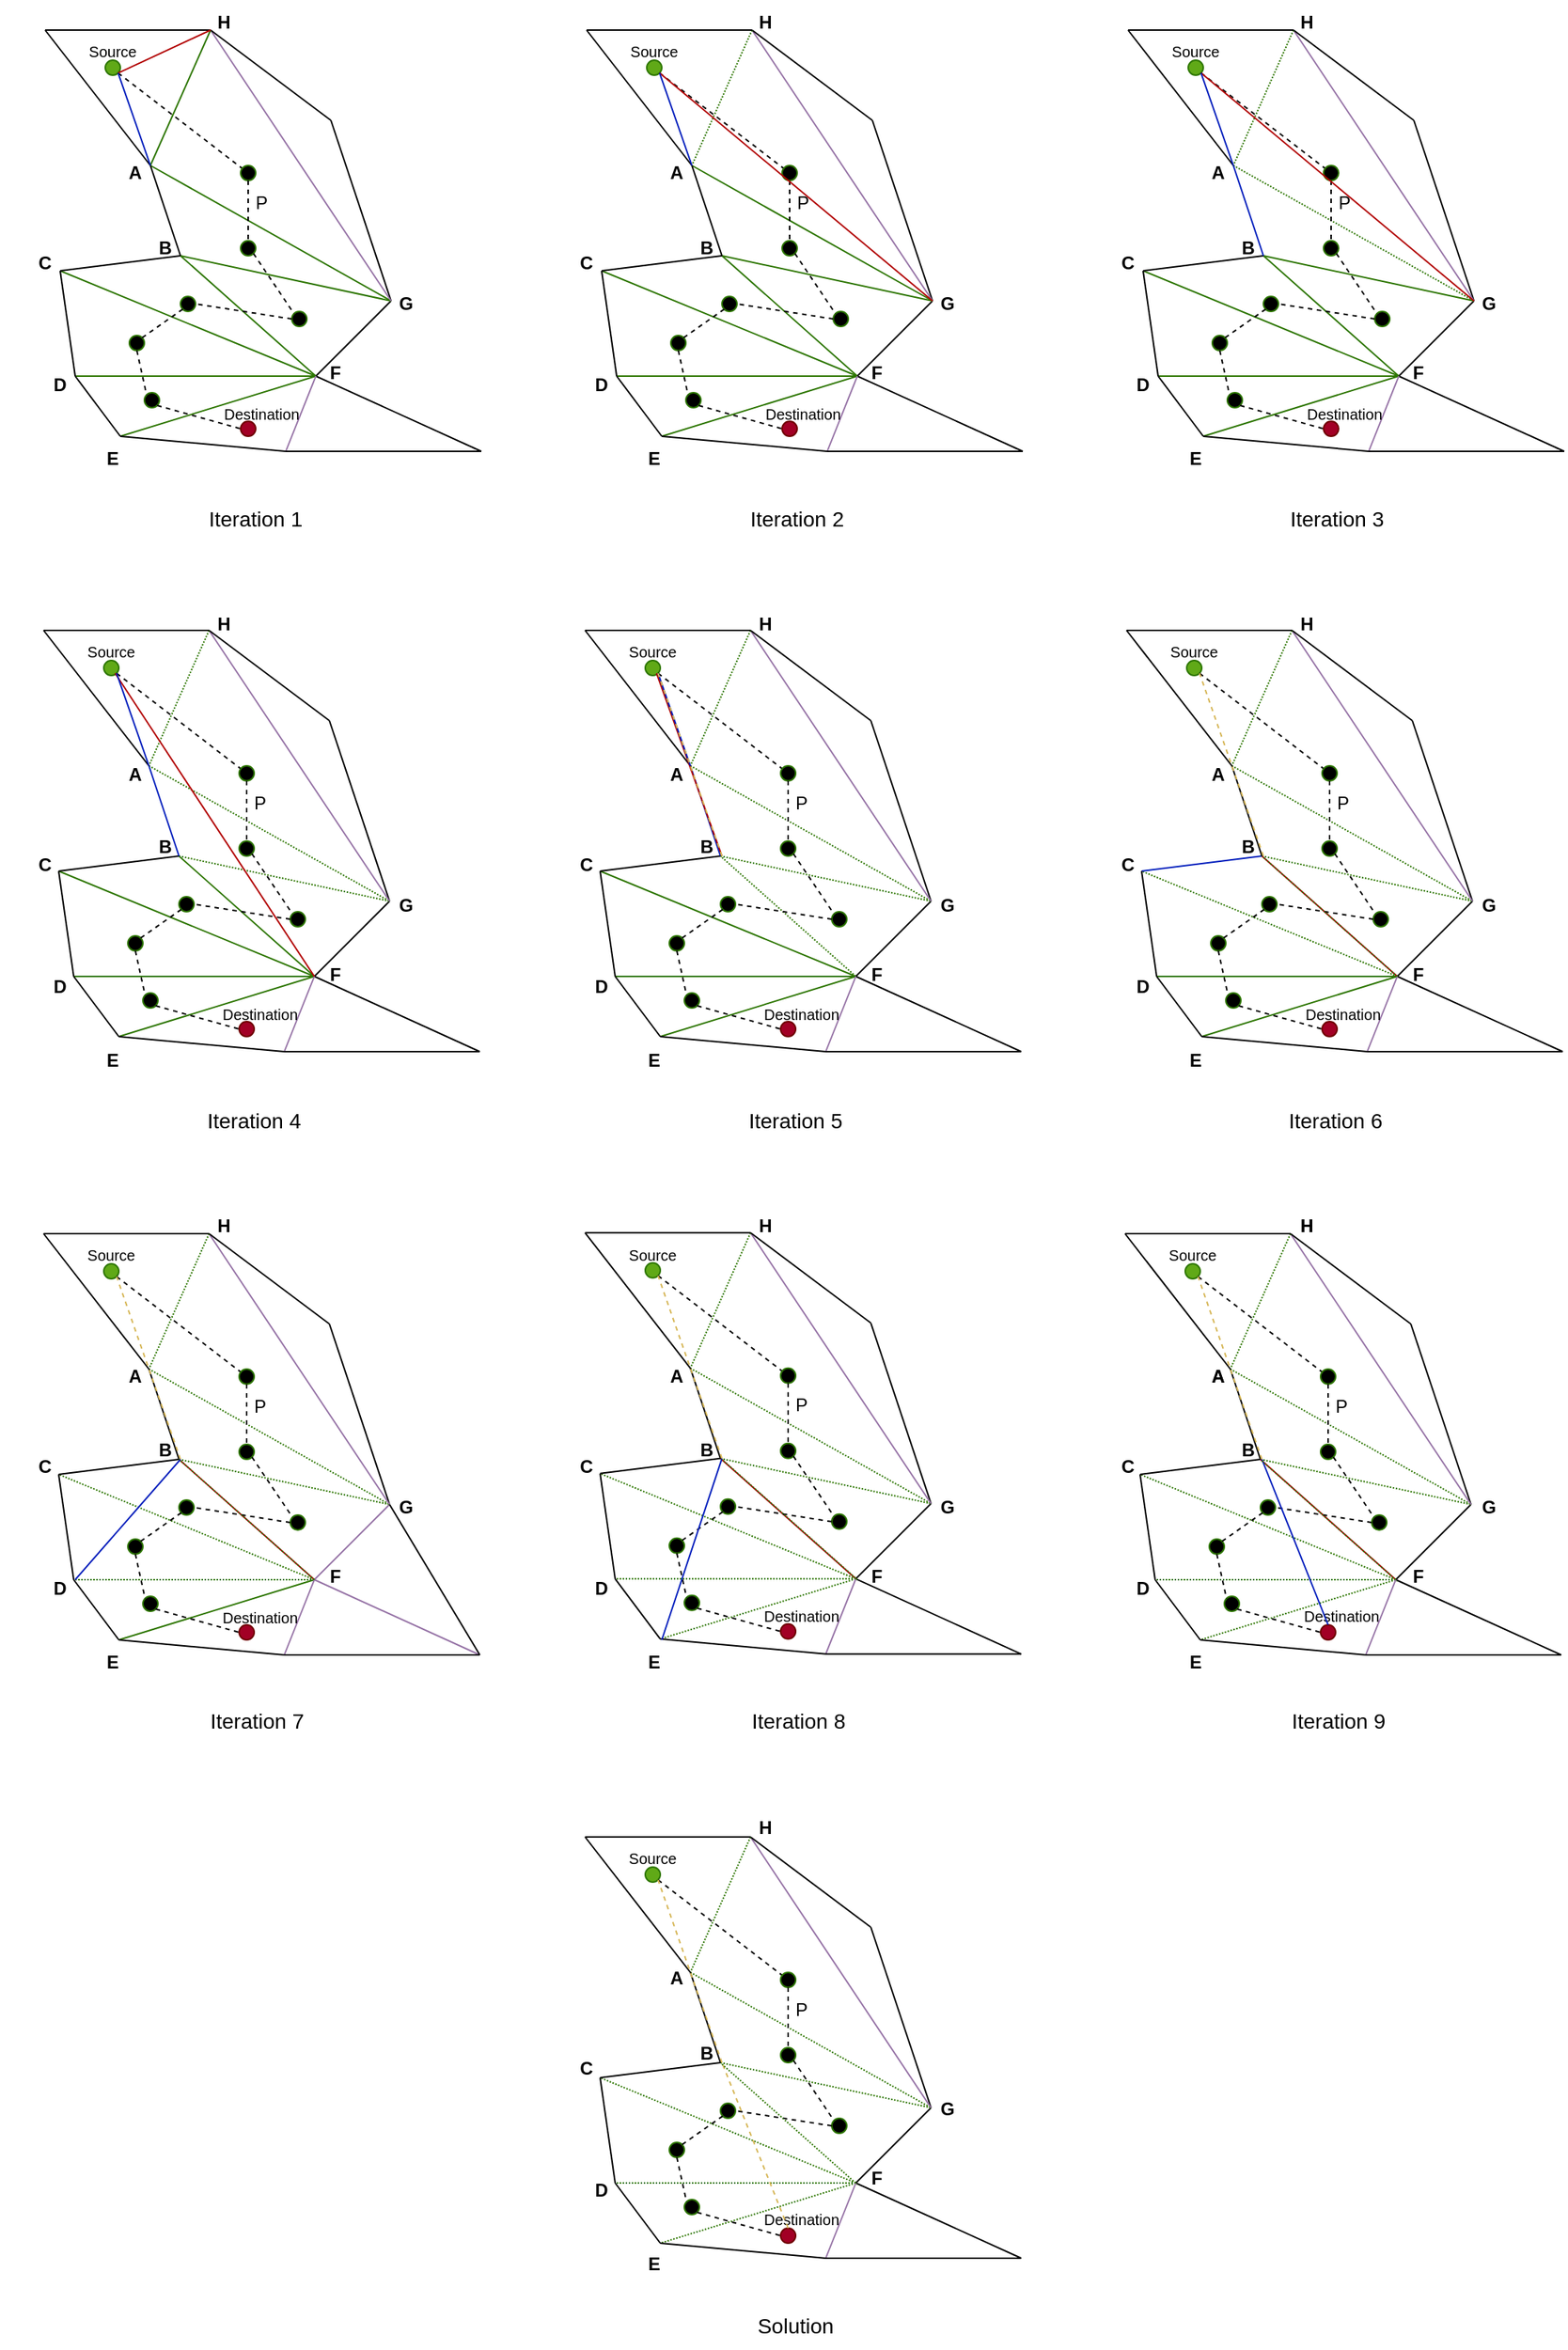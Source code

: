 <mxfile version="15.8.3" type="device"><diagram id="UU49FSxigMTHszcNtm3A" name="Page-1"><mxGraphModel dx="865" dy="470" grid="1" gridSize="10" guides="1" tooltips="1" connect="1" arrows="1" fold="1" page="1" pageScale="1" pageWidth="850" pageHeight="1100" math="0" shadow="0"><root><mxCell id="0"/><mxCell id="1" parent="0"/><mxCell id="CTu-6JNp5YgkBj3vhwWa-1" value="" style="endArrow=none;html=1;rounded=0;fillColor=#e1d5e7;strokeColor=#000000;" parent="1" edge="1"><mxGeometry width="50" height="50" relative="1" as="geometry"><mxPoint x="220" y="350" as="sourcePoint"/><mxPoint x="270" y="300" as="targetPoint"/></mxGeometry></mxCell><mxCell id="CTu-6JNp5YgkBj3vhwWa-2" value="" style="endArrow=none;html=1;rounded=0;fillColor=#60a917;strokeColor=#2D7600;" parent="1" edge="1"><mxGeometry width="50" height="50" relative="1" as="geometry"><mxPoint x="130" y="270" as="sourcePoint"/><mxPoint x="270" y="300" as="targetPoint"/></mxGeometry></mxCell><mxCell id="CTu-6JNp5YgkBj3vhwWa-3" value="" style="endArrow=none;html=1;rounded=0;" parent="1" edge="1"><mxGeometry width="50" height="50" relative="1" as="geometry"><mxPoint x="230" y="180" as="sourcePoint"/><mxPoint x="270" y="300" as="targetPoint"/></mxGeometry></mxCell><mxCell id="CTu-6JNp5YgkBj3vhwWa-6" value="" style="endArrow=none;html=1;rounded=0;fillColor=#e1d5e7;strokeColor=#000000;" parent="1" edge="1"><mxGeometry width="50" height="50" relative="1" as="geometry"><mxPoint x="220" y="350" as="sourcePoint"/><mxPoint x="330" y="400" as="targetPoint"/></mxGeometry></mxCell><mxCell id="CTu-6JNp5YgkBj3vhwWa-8" value="" style="endArrow=none;html=1;rounded=0;fillColor=#60a917;strokeColor=#2D7600;" parent="1" edge="1"><mxGeometry width="50" height="50" relative="1" as="geometry"><mxPoint x="220" y="350" as="sourcePoint"/><mxPoint x="90" y="390" as="targetPoint"/></mxGeometry></mxCell><mxCell id="CTu-6JNp5YgkBj3vhwWa-9" value="" style="endArrow=none;html=1;rounded=0;fillColor=#60a917;strokeColor=#2D7600;" parent="1" edge="1"><mxGeometry width="50" height="50" relative="1" as="geometry"><mxPoint x="220" y="350" as="sourcePoint"/><mxPoint x="60" y="350" as="targetPoint"/></mxGeometry></mxCell><mxCell id="CTu-6JNp5YgkBj3vhwWa-11" value="" style="endArrow=none;html=1;rounded=0;" parent="1" edge="1"><mxGeometry width="50" height="50" relative="1" as="geometry"><mxPoint x="60" y="350" as="sourcePoint"/><mxPoint x="90" y="390" as="targetPoint"/></mxGeometry></mxCell><mxCell id="CTu-6JNp5YgkBj3vhwWa-12" value="" style="endArrow=none;html=1;rounded=0;fillColor=#60a917;strokeColor=#2D7600;" parent="1" edge="1"><mxGeometry width="50" height="50" relative="1" as="geometry"><mxPoint x="220" y="350" as="sourcePoint"/><mxPoint x="130" y="270" as="targetPoint"/></mxGeometry></mxCell><mxCell id="CTu-6JNp5YgkBj3vhwWa-13" value="" style="endArrow=none;html=1;rounded=0;fillColor=#60a917;strokeColor=#2D7600;" parent="1" edge="1"><mxGeometry width="50" height="50" relative="1" as="geometry"><mxPoint x="220" y="350" as="sourcePoint"/><mxPoint x="50" y="280" as="targetPoint"/></mxGeometry></mxCell><mxCell id="CTu-6JNp5YgkBj3vhwWa-14" value="" style="endArrow=none;html=1;rounded=0;fillColor=#60a917;strokeColor=#2D7600;" parent="1" edge="1"><mxGeometry width="50" height="50" relative="1" as="geometry"><mxPoint x="110" y="210" as="sourcePoint"/><mxPoint x="270" y="300" as="targetPoint"/></mxGeometry></mxCell><mxCell id="CTu-6JNp5YgkBj3vhwWa-15" value="" style="endArrow=none;html=1;rounded=0;" parent="1" edge="1"><mxGeometry width="50" height="50" relative="1" as="geometry"><mxPoint x="50" y="280" as="sourcePoint"/><mxPoint x="130" y="270" as="targetPoint"/></mxGeometry></mxCell><mxCell id="CTu-6JNp5YgkBj3vhwWa-16" value="" style="endArrow=none;html=1;rounded=0;" parent="1" edge="1"><mxGeometry width="50" height="50" relative="1" as="geometry"><mxPoint x="130" y="270" as="sourcePoint"/><mxPoint x="110" y="210" as="targetPoint"/></mxGeometry></mxCell><mxCell id="CTu-6JNp5YgkBj3vhwWa-17" value="" style="endArrow=none;html=1;rounded=0;fillColor=#e1d5e7;strokeColor=#9673a6;" parent="1" edge="1"><mxGeometry width="50" height="50" relative="1" as="geometry"><mxPoint x="150" y="120" as="sourcePoint"/><mxPoint x="270" y="300" as="targetPoint"/></mxGeometry></mxCell><mxCell id="CTu-6JNp5YgkBj3vhwWa-18" value="" style="endArrow=none;html=1;rounded=0;" parent="1" edge="1"><mxGeometry width="50" height="50" relative="1" as="geometry"><mxPoint x="230" y="180" as="sourcePoint"/><mxPoint x="150" y="120" as="targetPoint"/></mxGeometry></mxCell><mxCell id="CTu-6JNp5YgkBj3vhwWa-19" value="" style="endArrow=none;html=1;rounded=0;fillColor=#60a917;strokeColor=#2D7600;" parent="1" edge="1"><mxGeometry width="50" height="50" relative="1" as="geometry"><mxPoint x="150" y="120" as="sourcePoint"/><mxPoint x="110" y="210" as="targetPoint"/></mxGeometry></mxCell><mxCell id="CTu-6JNp5YgkBj3vhwWa-20" value="" style="endArrow=none;html=1;rounded=0;" parent="1" edge="1"><mxGeometry width="50" height="50" relative="1" as="geometry"><mxPoint x="60" y="350" as="sourcePoint"/><mxPoint x="50" y="280" as="targetPoint"/></mxGeometry></mxCell><mxCell id="CTu-6JNp5YgkBj3vhwWa-21" value="" style="endArrow=none;html=1;rounded=0;fillColor=#e1d5e7;strokeColor=#9673a6;" parent="1" edge="1"><mxGeometry width="50" height="50" relative="1" as="geometry"><mxPoint x="220" y="350" as="sourcePoint"/><mxPoint x="200" y="400" as="targetPoint"/></mxGeometry></mxCell><mxCell id="CTu-6JNp5YgkBj3vhwWa-22" value="" style="endArrow=none;html=1;rounded=0;" parent="1" edge="1"><mxGeometry width="50" height="50" relative="1" as="geometry"><mxPoint x="330" y="400" as="sourcePoint"/><mxPoint x="200" y="400" as="targetPoint"/></mxGeometry></mxCell><mxCell id="CTu-6JNp5YgkBj3vhwWa-23" value="" style="endArrow=none;html=1;rounded=0;" parent="1" edge="1"><mxGeometry width="50" height="50" relative="1" as="geometry"><mxPoint x="200" y="400" as="sourcePoint"/><mxPoint x="90" y="390" as="targetPoint"/></mxGeometry></mxCell><mxCell id="CTu-6JNp5YgkBj3vhwWa-24" value="" style="endArrow=none;html=1;rounded=0;" parent="1" edge="1"><mxGeometry width="50" height="50" relative="1" as="geometry"><mxPoint x="40" y="120" as="sourcePoint"/><mxPoint x="110" y="210" as="targetPoint"/></mxGeometry></mxCell><mxCell id="CTu-6JNp5YgkBj3vhwWa-25" value="" style="endArrow=none;html=1;rounded=0;" parent="1" edge="1"><mxGeometry width="50" height="50" relative="1" as="geometry"><mxPoint x="150" y="120" as="sourcePoint"/><mxPoint x="40" y="120" as="targetPoint"/></mxGeometry></mxCell><mxCell id="CTu-6JNp5YgkBj3vhwWa-26" value="" style="ellipse;whiteSpace=wrap;html=1;aspect=fixed;fillColor=#60a917;fontColor=#ffffff;strokeColor=#2D7600;" parent="1" vertex="1"><mxGeometry x="80" y="140" width="10" height="10" as="geometry"/></mxCell><mxCell id="CTu-6JNp5YgkBj3vhwWa-27" value="" style="ellipse;whiteSpace=wrap;html=1;aspect=fixed;fillColor=#a20025;fontColor=#ffffff;strokeColor=#6F0000;" parent="1" vertex="1"><mxGeometry x="170" y="380" width="10" height="10" as="geometry"/></mxCell><mxCell id="CTu-6JNp5YgkBj3vhwWa-28" value="" style="endArrow=none;dashed=1;html=1;rounded=0;exitX=1;exitY=1;exitDx=0;exitDy=0;" parent="1" source="CTu-6JNp5YgkBj3vhwWa-26" edge="1"><mxGeometry width="50" height="50" relative="1" as="geometry"><mxPoint x="85" y="160" as="sourcePoint"/><mxPoint x="175" y="215" as="targetPoint"/></mxGeometry></mxCell><mxCell id="CTu-6JNp5YgkBj3vhwWa-31" value="" style="ellipse;whiteSpace=wrap;html=1;aspect=fixed;fillColor=#000000;fontColor=#ffffff;strokeColor=#2D7600;" parent="1" vertex="1"><mxGeometry x="170" y="210" width="10" height="10" as="geometry"/></mxCell><mxCell id="CTu-6JNp5YgkBj3vhwWa-33" value="" style="ellipse;whiteSpace=wrap;html=1;aspect=fixed;fillColor=#000000;fontColor=#ffffff;strokeColor=#2D7600;" parent="1" vertex="1"><mxGeometry x="170" y="260" width="10" height="10" as="geometry"/></mxCell><mxCell id="CTu-6JNp5YgkBj3vhwWa-34" value="" style="ellipse;whiteSpace=wrap;html=1;aspect=fixed;fillColor=#000000;fontColor=#ffffff;strokeColor=#2D7600;" parent="1" vertex="1"><mxGeometry x="204" y="307" width="10" height="10" as="geometry"/></mxCell><mxCell id="CTu-6JNp5YgkBj3vhwWa-36" value="" style="ellipse;whiteSpace=wrap;html=1;aspect=fixed;fillColor=#000000;fontColor=#ffffff;strokeColor=#2D7600;" parent="1" vertex="1"><mxGeometry x="130" y="297" width="10" height="10" as="geometry"/></mxCell><mxCell id="CTu-6JNp5YgkBj3vhwWa-37" value="" style="ellipse;whiteSpace=wrap;html=1;aspect=fixed;fillColor=#000000;fontColor=#ffffff;strokeColor=#2D7600;" parent="1" vertex="1"><mxGeometry x="106" y="361" width="10" height="10" as="geometry"/></mxCell><mxCell id="CTu-6JNp5YgkBj3vhwWa-38" value="" style="ellipse;whiteSpace=wrap;html=1;aspect=fixed;fillColor=#000000;fontColor=#ffffff;strokeColor=#2D7600;" parent="1" vertex="1"><mxGeometry x="96" y="323" width="10" height="10" as="geometry"/></mxCell><mxCell id="CTu-6JNp5YgkBj3vhwWa-39" value="" style="endArrow=none;dashed=1;html=1;rounded=0;entryX=0.5;entryY=0;entryDx=0;entryDy=0;exitX=0.5;exitY=1;exitDx=0;exitDy=0;" parent="1" source="CTu-6JNp5YgkBj3vhwWa-31" target="CTu-6JNp5YgkBj3vhwWa-33" edge="1"><mxGeometry width="50" height="50" relative="1" as="geometry"><mxPoint x="150" y="200" as="sourcePoint"/><mxPoint x="185" y="225" as="targetPoint"/></mxGeometry></mxCell><mxCell id="CTu-6JNp5YgkBj3vhwWa-40" value="" style="endArrow=none;dashed=1;html=1;rounded=0;entryX=0;entryY=0;entryDx=0;entryDy=0;exitX=1;exitY=1;exitDx=0;exitDy=0;" parent="1" source="CTu-6JNp5YgkBj3vhwWa-33" target="CTu-6JNp5YgkBj3vhwWa-34" edge="1"><mxGeometry width="50" height="50" relative="1" as="geometry"><mxPoint x="185" y="230" as="sourcePoint"/><mxPoint x="185" y="270" as="targetPoint"/></mxGeometry></mxCell><mxCell id="CTu-6JNp5YgkBj3vhwWa-41" value="" style="endArrow=none;dashed=1;html=1;rounded=0;entryX=1;entryY=0.5;entryDx=0;entryDy=0;exitX=0;exitY=0.5;exitDx=0;exitDy=0;" parent="1" source="CTu-6JNp5YgkBj3vhwWa-34" target="CTu-6JNp5YgkBj3vhwWa-36" edge="1"><mxGeometry width="50" height="50" relative="1" as="geometry"><mxPoint x="188.536" y="278.536" as="sourcePoint"/><mxPoint x="215.464" y="318.464" as="targetPoint"/></mxGeometry></mxCell><mxCell id="CTu-6JNp5YgkBj3vhwWa-42" value="" style="endArrow=none;dashed=1;html=1;rounded=0;exitX=1;exitY=0;exitDx=0;exitDy=0;entryX=0;entryY=1;entryDx=0;entryDy=0;" parent="1" source="CTu-6JNp5YgkBj3vhwWa-38" target="CTu-6JNp5YgkBj3vhwWa-36" edge="1"><mxGeometry width="50" height="50" relative="1" as="geometry"><mxPoint x="98.536" y="158.536" as="sourcePoint"/><mxPoint x="185" y="225" as="targetPoint"/></mxGeometry></mxCell><mxCell id="CTu-6JNp5YgkBj3vhwWa-43" value="" style="endArrow=none;dashed=1;html=1;rounded=0;exitX=0.5;exitY=1;exitDx=0;exitDy=0;entryX=0;entryY=0;entryDx=0;entryDy=0;" parent="1" source="CTu-6JNp5YgkBj3vhwWa-38" target="CTu-6JNp5YgkBj3vhwWa-37" edge="1"><mxGeometry width="50" height="50" relative="1" as="geometry"><mxPoint x="114.536" y="334.464" as="sourcePoint"/><mxPoint x="141.464" y="315.536" as="targetPoint"/></mxGeometry></mxCell><mxCell id="CTu-6JNp5YgkBj3vhwWa-44" value="" style="endArrow=none;dashed=1;html=1;rounded=0;entryX=0;entryY=0.5;entryDx=0;entryDy=0;exitX=1;exitY=1;exitDx=0;exitDy=0;" parent="1" source="CTu-6JNp5YgkBj3vhwWa-37" target="CTu-6JNp5YgkBj3vhwWa-27" edge="1"><mxGeometry width="50" height="50" relative="1" as="geometry"><mxPoint x="120" y="370" as="sourcePoint"/><mxPoint x="117.464" y="372.464" as="targetPoint"/></mxGeometry></mxCell><mxCell id="CTu-6JNp5YgkBj3vhwWa-45" value="&lt;font style=&quot;font-size: 10px&quot;&gt;Source&lt;/font&gt;" style="text;html=1;strokeColor=none;fillColor=none;align=center;verticalAlign=middle;whiteSpace=wrap;rounded=0;" parent="1" vertex="1"><mxGeometry x="55" y="124.41" width="60" height="20" as="geometry"/></mxCell><mxCell id="CTu-6JNp5YgkBj3vhwWa-47" value="&lt;font style=&quot;font-size: 10px&quot;&gt;Destination&lt;/font&gt;" style="text;html=1;strokeColor=none;fillColor=none;align=center;verticalAlign=middle;whiteSpace=wrap;rounded=0;" parent="1" vertex="1"><mxGeometry x="154" y="360" width="60" height="30" as="geometry"/></mxCell><mxCell id="CTu-6JNp5YgkBj3vhwWa-49" value="P" style="text;html=1;strokeColor=none;fillColor=none;align=center;verticalAlign=middle;whiteSpace=wrap;rounded=0;" parent="1" vertex="1"><mxGeometry x="154" y="220" width="60" height="30" as="geometry"/></mxCell><mxCell id="CTu-6JNp5YgkBj3vhwWa-130" value="" style="endArrow=none;html=1;rounded=0;fontSize=10;entryX=1;entryY=1;entryDx=0;entryDy=0;fillColor=#e51400;strokeColor=#B20000;" parent="1" target="CTu-6JNp5YgkBj3vhwWa-26" edge="1"><mxGeometry width="50" height="50" relative="1" as="geometry"><mxPoint x="150" y="120" as="sourcePoint"/><mxPoint x="110" y="140" as="targetPoint"/></mxGeometry></mxCell><mxCell id="CTu-6JNp5YgkBj3vhwWa-132" value="" style="endArrow=none;html=1;rounded=0;fontSize=10;entryX=1;entryY=1;entryDx=0;entryDy=0;fillColor=#0050ef;strokeColor=#001DBC;" parent="1" target="CTu-6JNp5YgkBj3vhwWa-26" edge="1"><mxGeometry width="50" height="50" relative="1" as="geometry"><mxPoint x="110" y="210" as="sourcePoint"/><mxPoint x="30" y="220" as="targetPoint"/></mxGeometry></mxCell><mxCell id="CTu-6JNp5YgkBj3vhwWa-175" value="" style="endArrow=none;html=1;rounded=0;fillColor=#e1d5e7;strokeColor=#000000;" parent="1" edge="1"><mxGeometry width="50" height="50" relative="1" as="geometry"><mxPoint x="580" y="350" as="sourcePoint"/><mxPoint x="630" y="300" as="targetPoint"/></mxGeometry></mxCell><mxCell id="CTu-6JNp5YgkBj3vhwWa-176" value="" style="endArrow=none;html=1;rounded=0;fillColor=#60a917;strokeColor=#2D7600;" parent="1" edge="1"><mxGeometry width="50" height="50" relative="1" as="geometry"><mxPoint x="490" y="270" as="sourcePoint"/><mxPoint x="630" y="300" as="targetPoint"/></mxGeometry></mxCell><mxCell id="CTu-6JNp5YgkBj3vhwWa-177" value="" style="endArrow=none;html=1;rounded=0;" parent="1" edge="1"><mxGeometry width="50" height="50" relative="1" as="geometry"><mxPoint x="590" y="180" as="sourcePoint"/><mxPoint x="630" y="300" as="targetPoint"/></mxGeometry></mxCell><mxCell id="CTu-6JNp5YgkBj3vhwWa-178" value="" style="endArrow=none;html=1;rounded=0;fillColor=#e1d5e7;strokeColor=#000000;" parent="1" edge="1"><mxGeometry width="50" height="50" relative="1" as="geometry"><mxPoint x="580" y="350" as="sourcePoint"/><mxPoint x="690" y="400" as="targetPoint"/></mxGeometry></mxCell><mxCell id="CTu-6JNp5YgkBj3vhwWa-180" value="" style="endArrow=none;html=1;rounded=0;fillColor=#60a917;strokeColor=#2D7600;" parent="1" edge="1"><mxGeometry width="50" height="50" relative="1" as="geometry"><mxPoint x="580" y="350" as="sourcePoint"/><mxPoint x="450" y="390" as="targetPoint"/></mxGeometry></mxCell><mxCell id="CTu-6JNp5YgkBj3vhwWa-181" value="" style="endArrow=none;html=1;rounded=0;fillColor=#60a917;strokeColor=#2D7600;" parent="1" edge="1"><mxGeometry width="50" height="50" relative="1" as="geometry"><mxPoint x="580" y="350" as="sourcePoint"/><mxPoint x="420" y="350" as="targetPoint"/></mxGeometry></mxCell><mxCell id="CTu-6JNp5YgkBj3vhwWa-182" value="" style="endArrow=none;html=1;rounded=0;" parent="1" edge="1"><mxGeometry width="50" height="50" relative="1" as="geometry"><mxPoint x="420" y="350" as="sourcePoint"/><mxPoint x="450" y="390" as="targetPoint"/></mxGeometry></mxCell><mxCell id="CTu-6JNp5YgkBj3vhwWa-183" value="" style="endArrow=none;html=1;rounded=0;fillColor=#60a917;strokeColor=#2D7600;" parent="1" edge="1"><mxGeometry width="50" height="50" relative="1" as="geometry"><mxPoint x="580" y="350" as="sourcePoint"/><mxPoint x="490" y="270" as="targetPoint"/></mxGeometry></mxCell><mxCell id="CTu-6JNp5YgkBj3vhwWa-184" value="" style="endArrow=none;html=1;rounded=0;fillColor=#60a917;strokeColor=#2D7600;" parent="1" edge="1"><mxGeometry width="50" height="50" relative="1" as="geometry"><mxPoint x="580" y="350" as="sourcePoint"/><mxPoint x="410" y="280" as="targetPoint"/></mxGeometry></mxCell><mxCell id="CTu-6JNp5YgkBj3vhwWa-185" value="" style="endArrow=none;html=1;rounded=0;fillColor=#60a917;strokeColor=#2D7600;" parent="1" edge="1"><mxGeometry width="50" height="50" relative="1" as="geometry"><mxPoint x="470" y="210" as="sourcePoint"/><mxPoint x="630" y="300" as="targetPoint"/></mxGeometry></mxCell><mxCell id="CTu-6JNp5YgkBj3vhwWa-186" value="" style="endArrow=none;html=1;rounded=0;" parent="1" edge="1"><mxGeometry width="50" height="50" relative="1" as="geometry"><mxPoint x="410" y="280" as="sourcePoint"/><mxPoint x="490" y="270" as="targetPoint"/></mxGeometry></mxCell><mxCell id="CTu-6JNp5YgkBj3vhwWa-187" value="" style="endArrow=none;html=1;rounded=0;" parent="1" edge="1"><mxGeometry width="50" height="50" relative="1" as="geometry"><mxPoint x="490" y="270" as="sourcePoint"/><mxPoint x="470" y="210" as="targetPoint"/></mxGeometry></mxCell><mxCell id="CTu-6JNp5YgkBj3vhwWa-188" value="" style="endArrow=none;html=1;rounded=0;fillColor=#e1d5e7;strokeColor=#9673a6;" parent="1" edge="1"><mxGeometry width="50" height="50" relative="1" as="geometry"><mxPoint x="510" y="120" as="sourcePoint"/><mxPoint x="630" y="300" as="targetPoint"/></mxGeometry></mxCell><mxCell id="CTu-6JNp5YgkBj3vhwWa-189" value="" style="endArrow=none;html=1;rounded=0;" parent="1" edge="1"><mxGeometry width="50" height="50" relative="1" as="geometry"><mxPoint x="590" y="180" as="sourcePoint"/><mxPoint x="510" y="120" as="targetPoint"/></mxGeometry></mxCell><mxCell id="CTu-6JNp5YgkBj3vhwWa-190" value="" style="endArrow=none;html=1;rounded=0;fillColor=#60a917;strokeColor=#2D7600;dashed=1;dashPattern=1 1;" parent="1" edge="1"><mxGeometry width="50" height="50" relative="1" as="geometry"><mxPoint x="510" y="120" as="sourcePoint"/><mxPoint x="470" y="210" as="targetPoint"/></mxGeometry></mxCell><mxCell id="CTu-6JNp5YgkBj3vhwWa-191" value="" style="endArrow=none;html=1;rounded=0;" parent="1" edge="1"><mxGeometry width="50" height="50" relative="1" as="geometry"><mxPoint x="420" y="350" as="sourcePoint"/><mxPoint x="410" y="280" as="targetPoint"/></mxGeometry></mxCell><mxCell id="CTu-6JNp5YgkBj3vhwWa-192" value="" style="endArrow=none;html=1;rounded=0;fillColor=#e1d5e7;strokeColor=#9673a6;" parent="1" edge="1"><mxGeometry width="50" height="50" relative="1" as="geometry"><mxPoint x="580" y="350" as="sourcePoint"/><mxPoint x="560" y="400" as="targetPoint"/></mxGeometry></mxCell><mxCell id="CTu-6JNp5YgkBj3vhwWa-193" value="" style="endArrow=none;html=1;rounded=0;" parent="1" edge="1"><mxGeometry width="50" height="50" relative="1" as="geometry"><mxPoint x="690" y="400" as="sourcePoint"/><mxPoint x="560" y="400" as="targetPoint"/></mxGeometry></mxCell><mxCell id="CTu-6JNp5YgkBj3vhwWa-194" value="" style="endArrow=none;html=1;rounded=0;" parent="1" edge="1"><mxGeometry width="50" height="50" relative="1" as="geometry"><mxPoint x="560" y="400" as="sourcePoint"/><mxPoint x="450" y="390" as="targetPoint"/></mxGeometry></mxCell><mxCell id="CTu-6JNp5YgkBj3vhwWa-195" value="" style="endArrow=none;html=1;rounded=0;" parent="1" edge="1"><mxGeometry width="50" height="50" relative="1" as="geometry"><mxPoint x="400" y="120" as="sourcePoint"/><mxPoint x="470" y="210" as="targetPoint"/></mxGeometry></mxCell><mxCell id="CTu-6JNp5YgkBj3vhwWa-196" value="" style="endArrow=none;html=1;rounded=0;" parent="1" edge="1"><mxGeometry width="50" height="50" relative="1" as="geometry"><mxPoint x="510" y="120" as="sourcePoint"/><mxPoint x="400" y="120" as="targetPoint"/></mxGeometry></mxCell><mxCell id="CTu-6JNp5YgkBj3vhwWa-197" value="" style="ellipse;whiteSpace=wrap;html=1;aspect=fixed;fillColor=#60a917;fontColor=#ffffff;strokeColor=#2D7600;" parent="1" vertex="1"><mxGeometry x="440" y="140" width="10" height="10" as="geometry"/></mxCell><mxCell id="CTu-6JNp5YgkBj3vhwWa-198" value="" style="ellipse;whiteSpace=wrap;html=1;aspect=fixed;fillColor=#a20025;fontColor=#ffffff;strokeColor=#6F0000;" parent="1" vertex="1"><mxGeometry x="530" y="380" width="10" height="10" as="geometry"/></mxCell><mxCell id="CTu-6JNp5YgkBj3vhwWa-199" value="" style="endArrow=none;dashed=1;html=1;rounded=0;exitX=1;exitY=1;exitDx=0;exitDy=0;" parent="1" source="CTu-6JNp5YgkBj3vhwWa-197" edge="1"><mxGeometry width="50" height="50" relative="1" as="geometry"><mxPoint x="445" y="160" as="sourcePoint"/><mxPoint x="535" y="215" as="targetPoint"/></mxGeometry></mxCell><mxCell id="CTu-6JNp5YgkBj3vhwWa-200" value="" style="ellipse;whiteSpace=wrap;html=1;aspect=fixed;fillColor=#000000;fontColor=#ffffff;strokeColor=#2D7600;" parent="1" vertex="1"><mxGeometry x="530" y="210" width="10" height="10" as="geometry"/></mxCell><mxCell id="CTu-6JNp5YgkBj3vhwWa-201" value="" style="ellipse;whiteSpace=wrap;html=1;aspect=fixed;fillColor=#000000;fontColor=#ffffff;strokeColor=#2D7600;" parent="1" vertex="1"><mxGeometry x="530" y="260" width="10" height="10" as="geometry"/></mxCell><mxCell id="CTu-6JNp5YgkBj3vhwWa-202" value="" style="ellipse;whiteSpace=wrap;html=1;aspect=fixed;fillColor=#000000;fontColor=#ffffff;strokeColor=#2D7600;" parent="1" vertex="1"><mxGeometry x="564" y="307" width="10" height="10" as="geometry"/></mxCell><mxCell id="CTu-6JNp5YgkBj3vhwWa-203" value="" style="ellipse;whiteSpace=wrap;html=1;aspect=fixed;fillColor=#000000;fontColor=#ffffff;strokeColor=#2D7600;" parent="1" vertex="1"><mxGeometry x="490" y="297" width="10" height="10" as="geometry"/></mxCell><mxCell id="CTu-6JNp5YgkBj3vhwWa-204" value="" style="ellipse;whiteSpace=wrap;html=1;aspect=fixed;fillColor=#000000;fontColor=#ffffff;strokeColor=#2D7600;" parent="1" vertex="1"><mxGeometry x="466" y="361" width="10" height="10" as="geometry"/></mxCell><mxCell id="CTu-6JNp5YgkBj3vhwWa-205" value="" style="ellipse;whiteSpace=wrap;html=1;aspect=fixed;fillColor=#000000;fontColor=#ffffff;strokeColor=#2D7600;" parent="1" vertex="1"><mxGeometry x="456" y="323" width="10" height="10" as="geometry"/></mxCell><mxCell id="CTu-6JNp5YgkBj3vhwWa-206" value="" style="endArrow=none;dashed=1;html=1;rounded=0;entryX=0.5;entryY=0;entryDx=0;entryDy=0;exitX=0.5;exitY=1;exitDx=0;exitDy=0;" parent="1" source="CTu-6JNp5YgkBj3vhwWa-200" target="CTu-6JNp5YgkBj3vhwWa-201" edge="1"><mxGeometry width="50" height="50" relative="1" as="geometry"><mxPoint x="510" y="200" as="sourcePoint"/><mxPoint x="545" y="225" as="targetPoint"/></mxGeometry></mxCell><mxCell id="CTu-6JNp5YgkBj3vhwWa-207" value="" style="endArrow=none;dashed=1;html=1;rounded=0;entryX=0;entryY=0;entryDx=0;entryDy=0;exitX=1;exitY=1;exitDx=0;exitDy=0;" parent="1" source="CTu-6JNp5YgkBj3vhwWa-201" target="CTu-6JNp5YgkBj3vhwWa-202" edge="1"><mxGeometry width="50" height="50" relative="1" as="geometry"><mxPoint x="545" y="230" as="sourcePoint"/><mxPoint x="545" y="270" as="targetPoint"/></mxGeometry></mxCell><mxCell id="CTu-6JNp5YgkBj3vhwWa-208" value="" style="endArrow=none;dashed=1;html=1;rounded=0;entryX=1;entryY=0.5;entryDx=0;entryDy=0;exitX=0;exitY=0.5;exitDx=0;exitDy=0;" parent="1" source="CTu-6JNp5YgkBj3vhwWa-202" target="CTu-6JNp5YgkBj3vhwWa-203" edge="1"><mxGeometry width="50" height="50" relative="1" as="geometry"><mxPoint x="548.536" y="278.536" as="sourcePoint"/><mxPoint x="575.464" y="318.464" as="targetPoint"/></mxGeometry></mxCell><mxCell id="CTu-6JNp5YgkBj3vhwWa-209" value="" style="endArrow=none;dashed=1;html=1;rounded=0;exitX=1;exitY=0;exitDx=0;exitDy=0;entryX=0;entryY=1;entryDx=0;entryDy=0;" parent="1" source="CTu-6JNp5YgkBj3vhwWa-205" target="CTu-6JNp5YgkBj3vhwWa-203" edge="1"><mxGeometry width="50" height="50" relative="1" as="geometry"><mxPoint x="458.536" y="158.536" as="sourcePoint"/><mxPoint x="545" y="225" as="targetPoint"/></mxGeometry></mxCell><mxCell id="CTu-6JNp5YgkBj3vhwWa-210" value="" style="endArrow=none;dashed=1;html=1;rounded=0;exitX=0.5;exitY=1;exitDx=0;exitDy=0;entryX=0;entryY=0;entryDx=0;entryDy=0;" parent="1" source="CTu-6JNp5YgkBj3vhwWa-205" target="CTu-6JNp5YgkBj3vhwWa-204" edge="1"><mxGeometry width="50" height="50" relative="1" as="geometry"><mxPoint x="474.536" y="334.464" as="sourcePoint"/><mxPoint x="501.464" y="315.536" as="targetPoint"/></mxGeometry></mxCell><mxCell id="CTu-6JNp5YgkBj3vhwWa-211" value="" style="endArrow=none;dashed=1;html=1;rounded=0;entryX=0;entryY=0.5;entryDx=0;entryDy=0;exitX=1;exitY=1;exitDx=0;exitDy=0;" parent="1" source="CTu-6JNp5YgkBj3vhwWa-204" target="CTu-6JNp5YgkBj3vhwWa-198" edge="1"><mxGeometry width="50" height="50" relative="1" as="geometry"><mxPoint x="480" y="370" as="sourcePoint"/><mxPoint x="477.464" y="372.464" as="targetPoint"/></mxGeometry></mxCell><mxCell id="CTu-6JNp5YgkBj3vhwWa-212" value="&lt;font style=&quot;font-size: 10px&quot;&gt;Source&lt;/font&gt;" style="text;html=1;strokeColor=none;fillColor=none;align=center;verticalAlign=middle;whiteSpace=wrap;rounded=0;" parent="1" vertex="1"><mxGeometry x="415" y="124.41" width="60" height="20" as="geometry"/></mxCell><mxCell id="CTu-6JNp5YgkBj3vhwWa-213" value="&lt;font style=&quot;font-size: 10px&quot;&gt;Destination&lt;/font&gt;" style="text;html=1;strokeColor=none;fillColor=none;align=center;verticalAlign=middle;whiteSpace=wrap;rounded=0;" parent="1" vertex="1"><mxGeometry x="514" y="360" width="60" height="30" as="geometry"/></mxCell><mxCell id="CTu-6JNp5YgkBj3vhwWa-214" value="P" style="text;html=1;strokeColor=none;fillColor=none;align=center;verticalAlign=middle;whiteSpace=wrap;rounded=0;" parent="1" vertex="1"><mxGeometry x="514" y="220" width="60" height="30" as="geometry"/></mxCell><mxCell id="CTu-6JNp5YgkBj3vhwWa-215" value="" style="endArrow=none;html=1;rounded=0;fontSize=10;entryX=1;entryY=1;entryDx=0;entryDy=0;fillColor=#e51400;strokeColor=#B20000;" parent="1" target="CTu-6JNp5YgkBj3vhwWa-197" edge="1"><mxGeometry width="50" height="50" relative="1" as="geometry"><mxPoint x="630" y="300" as="sourcePoint"/><mxPoint x="470" y="140" as="targetPoint"/></mxGeometry></mxCell><mxCell id="CTu-6JNp5YgkBj3vhwWa-216" value="" style="endArrow=none;html=1;rounded=0;fontSize=10;fillColor=#0050ef;strokeColor=#001DBC;entryX=1;entryY=1;entryDx=0;entryDy=0;" parent="1" target="CTu-6JNp5YgkBj3vhwWa-197" edge="1"><mxGeometry width="50" height="50" relative="1" as="geometry"><mxPoint x="470" y="210" as="sourcePoint"/><mxPoint x="445" y="160" as="targetPoint"/></mxGeometry></mxCell><mxCell id="CTu-6JNp5YgkBj3vhwWa-301" value="" style="endArrow=none;html=1;rounded=0;fillColor=#e1d5e7;strokeColor=#000000;" parent="1" edge="1"><mxGeometry width="50" height="50" relative="1" as="geometry"><mxPoint x="940" y="350" as="sourcePoint"/><mxPoint x="990" y="300" as="targetPoint"/></mxGeometry></mxCell><mxCell id="CTu-6JNp5YgkBj3vhwWa-302" value="" style="endArrow=none;html=1;rounded=0;fillColor=#60a917;strokeColor=#2D7600;" parent="1" edge="1"><mxGeometry width="50" height="50" relative="1" as="geometry"><mxPoint x="850" y="270" as="sourcePoint"/><mxPoint x="990" y="300" as="targetPoint"/></mxGeometry></mxCell><mxCell id="CTu-6JNp5YgkBj3vhwWa-303" value="" style="endArrow=none;html=1;rounded=0;" parent="1" edge="1"><mxGeometry width="50" height="50" relative="1" as="geometry"><mxPoint x="950" y="180" as="sourcePoint"/><mxPoint x="990" y="300" as="targetPoint"/></mxGeometry></mxCell><mxCell id="CTu-6JNp5YgkBj3vhwWa-304" value="" style="endArrow=none;html=1;rounded=0;fillColor=#e1d5e7;strokeColor=#000000;" parent="1" edge="1"><mxGeometry width="50" height="50" relative="1" as="geometry"><mxPoint x="940" y="350" as="sourcePoint"/><mxPoint x="1050" y="400" as="targetPoint"/></mxGeometry></mxCell><mxCell id="CTu-6JNp5YgkBj3vhwWa-306" value="" style="endArrow=none;html=1;rounded=0;fillColor=#60a917;strokeColor=#2D7600;" parent="1" edge="1"><mxGeometry width="50" height="50" relative="1" as="geometry"><mxPoint x="940" y="350" as="sourcePoint"/><mxPoint x="810" y="390" as="targetPoint"/></mxGeometry></mxCell><mxCell id="CTu-6JNp5YgkBj3vhwWa-307" value="" style="endArrow=none;html=1;rounded=0;fillColor=#60a917;strokeColor=#2D7600;" parent="1" edge="1"><mxGeometry width="50" height="50" relative="1" as="geometry"><mxPoint x="940" y="350" as="sourcePoint"/><mxPoint x="780" y="350" as="targetPoint"/></mxGeometry></mxCell><mxCell id="CTu-6JNp5YgkBj3vhwWa-308" value="" style="endArrow=none;html=1;rounded=0;" parent="1" edge="1"><mxGeometry width="50" height="50" relative="1" as="geometry"><mxPoint x="780" y="350" as="sourcePoint"/><mxPoint x="810" y="390" as="targetPoint"/></mxGeometry></mxCell><mxCell id="CTu-6JNp5YgkBj3vhwWa-309" value="" style="endArrow=none;html=1;rounded=0;fillColor=#60a917;strokeColor=#2D7600;" parent="1" edge="1"><mxGeometry width="50" height="50" relative="1" as="geometry"><mxPoint x="940" y="350" as="sourcePoint"/><mxPoint x="850" y="270" as="targetPoint"/></mxGeometry></mxCell><mxCell id="CTu-6JNp5YgkBj3vhwWa-310" value="" style="endArrow=none;html=1;rounded=0;fillColor=#60a917;strokeColor=#2D7600;" parent="1" edge="1"><mxGeometry width="50" height="50" relative="1" as="geometry"><mxPoint x="940" y="350" as="sourcePoint"/><mxPoint x="770" y="280" as="targetPoint"/></mxGeometry></mxCell><mxCell id="CTu-6JNp5YgkBj3vhwWa-311" value="" style="endArrow=none;html=1;rounded=0;fillColor=#60a917;strokeColor=#2D7600;dashed=1;dashPattern=1 1;" parent="1" edge="1"><mxGeometry width="50" height="50" relative="1" as="geometry"><mxPoint x="830" y="210" as="sourcePoint"/><mxPoint x="990" y="300" as="targetPoint"/></mxGeometry></mxCell><mxCell id="CTu-6JNp5YgkBj3vhwWa-312" value="" style="endArrow=none;html=1;rounded=0;" parent="1" edge="1"><mxGeometry width="50" height="50" relative="1" as="geometry"><mxPoint x="770" y="280" as="sourcePoint"/><mxPoint x="850" y="270" as="targetPoint"/></mxGeometry></mxCell><mxCell id="CTu-6JNp5YgkBj3vhwWa-313" value="" style="endArrow=none;html=1;rounded=0;fillColor=#0050ef;strokeColor=#001DBC;" parent="1" edge="1"><mxGeometry width="50" height="50" relative="1" as="geometry"><mxPoint x="850" y="270" as="sourcePoint"/><mxPoint x="830" y="210" as="targetPoint"/></mxGeometry></mxCell><mxCell id="CTu-6JNp5YgkBj3vhwWa-314" value="" style="endArrow=none;html=1;rounded=0;fillColor=#e1d5e7;strokeColor=#9673a6;" parent="1" edge="1"><mxGeometry width="50" height="50" relative="1" as="geometry"><mxPoint x="870" y="120" as="sourcePoint"/><mxPoint x="990" y="300" as="targetPoint"/></mxGeometry></mxCell><mxCell id="CTu-6JNp5YgkBj3vhwWa-315" value="" style="endArrow=none;html=1;rounded=0;" parent="1" edge="1"><mxGeometry width="50" height="50" relative="1" as="geometry"><mxPoint x="950" y="180" as="sourcePoint"/><mxPoint x="870" y="120" as="targetPoint"/></mxGeometry></mxCell><mxCell id="CTu-6JNp5YgkBj3vhwWa-316" value="" style="endArrow=none;html=1;rounded=0;fillColor=#60a917;strokeColor=#2D7600;dashed=1;dashPattern=1 1;" parent="1" edge="1"><mxGeometry width="50" height="50" relative="1" as="geometry"><mxPoint x="870" y="120" as="sourcePoint"/><mxPoint x="830" y="210" as="targetPoint"/></mxGeometry></mxCell><mxCell id="CTu-6JNp5YgkBj3vhwWa-317" value="" style="endArrow=none;html=1;rounded=0;" parent="1" edge="1"><mxGeometry width="50" height="50" relative="1" as="geometry"><mxPoint x="780" y="350" as="sourcePoint"/><mxPoint x="770" y="280" as="targetPoint"/></mxGeometry></mxCell><mxCell id="CTu-6JNp5YgkBj3vhwWa-318" value="" style="endArrow=none;html=1;rounded=0;fillColor=#e1d5e7;strokeColor=#9673a6;" parent="1" edge="1"><mxGeometry width="50" height="50" relative="1" as="geometry"><mxPoint x="940" y="350" as="sourcePoint"/><mxPoint x="920" y="400" as="targetPoint"/></mxGeometry></mxCell><mxCell id="CTu-6JNp5YgkBj3vhwWa-319" value="" style="endArrow=none;html=1;rounded=0;" parent="1" edge="1"><mxGeometry width="50" height="50" relative="1" as="geometry"><mxPoint x="1050" y="400" as="sourcePoint"/><mxPoint x="920" y="400" as="targetPoint"/></mxGeometry></mxCell><mxCell id="CTu-6JNp5YgkBj3vhwWa-320" value="" style="endArrow=none;html=1;rounded=0;" parent="1" edge="1"><mxGeometry width="50" height="50" relative="1" as="geometry"><mxPoint x="920" y="400" as="sourcePoint"/><mxPoint x="810" y="390" as="targetPoint"/></mxGeometry></mxCell><mxCell id="CTu-6JNp5YgkBj3vhwWa-321" value="" style="endArrow=none;html=1;rounded=0;" parent="1" edge="1"><mxGeometry width="50" height="50" relative="1" as="geometry"><mxPoint x="760" y="120" as="sourcePoint"/><mxPoint x="830" y="210" as="targetPoint"/></mxGeometry></mxCell><mxCell id="CTu-6JNp5YgkBj3vhwWa-322" value="" style="endArrow=none;html=1;rounded=0;" parent="1" edge="1"><mxGeometry width="50" height="50" relative="1" as="geometry"><mxPoint x="870" y="120" as="sourcePoint"/><mxPoint x="760" y="120" as="targetPoint"/></mxGeometry></mxCell><mxCell id="CTu-6JNp5YgkBj3vhwWa-323" value="" style="ellipse;whiteSpace=wrap;html=1;aspect=fixed;fillColor=#60a917;fontColor=#ffffff;strokeColor=#2D7600;" parent="1" vertex="1"><mxGeometry x="800" y="140" width="10" height="10" as="geometry"/></mxCell><mxCell id="CTu-6JNp5YgkBj3vhwWa-324" value="" style="ellipse;whiteSpace=wrap;html=1;aspect=fixed;fillColor=#a20025;fontColor=#ffffff;strokeColor=#6F0000;" parent="1" vertex="1"><mxGeometry x="890" y="380" width="10" height="10" as="geometry"/></mxCell><mxCell id="CTu-6JNp5YgkBj3vhwWa-325" value="" style="endArrow=none;dashed=1;html=1;rounded=0;exitX=1;exitY=1;exitDx=0;exitDy=0;" parent="1" source="CTu-6JNp5YgkBj3vhwWa-323" edge="1"><mxGeometry width="50" height="50" relative="1" as="geometry"><mxPoint x="805" y="160" as="sourcePoint"/><mxPoint x="895" y="215" as="targetPoint"/></mxGeometry></mxCell><mxCell id="CTu-6JNp5YgkBj3vhwWa-326" value="" style="ellipse;whiteSpace=wrap;html=1;aspect=fixed;fillColor=#000000;fontColor=#ffffff;strokeColor=#2D7600;" parent="1" vertex="1"><mxGeometry x="890" y="210" width="10" height="10" as="geometry"/></mxCell><mxCell id="CTu-6JNp5YgkBj3vhwWa-327" value="" style="ellipse;whiteSpace=wrap;html=1;aspect=fixed;fillColor=#000000;fontColor=#ffffff;strokeColor=#2D7600;" parent="1" vertex="1"><mxGeometry x="890" y="260" width="10" height="10" as="geometry"/></mxCell><mxCell id="CTu-6JNp5YgkBj3vhwWa-328" value="" style="ellipse;whiteSpace=wrap;html=1;aspect=fixed;fillColor=#000000;fontColor=#ffffff;strokeColor=#2D7600;" parent="1" vertex="1"><mxGeometry x="924" y="307" width="10" height="10" as="geometry"/></mxCell><mxCell id="CTu-6JNp5YgkBj3vhwWa-329" value="" style="ellipse;whiteSpace=wrap;html=1;aspect=fixed;fillColor=#000000;fontColor=#ffffff;strokeColor=#2D7600;" parent="1" vertex="1"><mxGeometry x="850" y="297" width="10" height="10" as="geometry"/></mxCell><mxCell id="CTu-6JNp5YgkBj3vhwWa-330" value="" style="ellipse;whiteSpace=wrap;html=1;aspect=fixed;fillColor=#000000;fontColor=#ffffff;strokeColor=#2D7600;" parent="1" vertex="1"><mxGeometry x="826" y="361" width="10" height="10" as="geometry"/></mxCell><mxCell id="CTu-6JNp5YgkBj3vhwWa-331" value="" style="ellipse;whiteSpace=wrap;html=1;aspect=fixed;fillColor=#000000;fontColor=#ffffff;strokeColor=#2D7600;" parent="1" vertex="1"><mxGeometry x="816" y="323" width="10" height="10" as="geometry"/></mxCell><mxCell id="CTu-6JNp5YgkBj3vhwWa-332" value="" style="endArrow=none;dashed=1;html=1;rounded=0;entryX=0.5;entryY=0;entryDx=0;entryDy=0;exitX=0.5;exitY=1;exitDx=0;exitDy=0;" parent="1" source="CTu-6JNp5YgkBj3vhwWa-326" target="CTu-6JNp5YgkBj3vhwWa-327" edge="1"><mxGeometry width="50" height="50" relative="1" as="geometry"><mxPoint x="870" y="200" as="sourcePoint"/><mxPoint x="905" y="225" as="targetPoint"/></mxGeometry></mxCell><mxCell id="CTu-6JNp5YgkBj3vhwWa-333" value="" style="endArrow=none;dashed=1;html=1;rounded=0;entryX=0;entryY=0;entryDx=0;entryDy=0;exitX=1;exitY=1;exitDx=0;exitDy=0;" parent="1" source="CTu-6JNp5YgkBj3vhwWa-327" target="CTu-6JNp5YgkBj3vhwWa-328" edge="1"><mxGeometry width="50" height="50" relative="1" as="geometry"><mxPoint x="905" y="230" as="sourcePoint"/><mxPoint x="905" y="270" as="targetPoint"/></mxGeometry></mxCell><mxCell id="CTu-6JNp5YgkBj3vhwWa-334" value="" style="endArrow=none;dashed=1;html=1;rounded=0;entryX=1;entryY=0.5;entryDx=0;entryDy=0;exitX=0;exitY=0.5;exitDx=0;exitDy=0;" parent="1" source="CTu-6JNp5YgkBj3vhwWa-328" target="CTu-6JNp5YgkBj3vhwWa-329" edge="1"><mxGeometry width="50" height="50" relative="1" as="geometry"><mxPoint x="908.536" y="278.536" as="sourcePoint"/><mxPoint x="935.464" y="318.464" as="targetPoint"/></mxGeometry></mxCell><mxCell id="CTu-6JNp5YgkBj3vhwWa-335" value="" style="endArrow=none;dashed=1;html=1;rounded=0;exitX=1;exitY=0;exitDx=0;exitDy=0;entryX=0;entryY=1;entryDx=0;entryDy=0;" parent="1" source="CTu-6JNp5YgkBj3vhwWa-331" target="CTu-6JNp5YgkBj3vhwWa-329" edge="1"><mxGeometry width="50" height="50" relative="1" as="geometry"><mxPoint x="818.536" y="158.536" as="sourcePoint"/><mxPoint x="905" y="225" as="targetPoint"/></mxGeometry></mxCell><mxCell id="CTu-6JNp5YgkBj3vhwWa-336" value="" style="endArrow=none;dashed=1;html=1;rounded=0;exitX=0.5;exitY=1;exitDx=0;exitDy=0;entryX=0;entryY=0;entryDx=0;entryDy=0;" parent="1" source="CTu-6JNp5YgkBj3vhwWa-331" target="CTu-6JNp5YgkBj3vhwWa-330" edge="1"><mxGeometry width="50" height="50" relative="1" as="geometry"><mxPoint x="834.536" y="334.464" as="sourcePoint"/><mxPoint x="861.464" y="315.536" as="targetPoint"/></mxGeometry></mxCell><mxCell id="CTu-6JNp5YgkBj3vhwWa-337" value="" style="endArrow=none;dashed=1;html=1;rounded=0;entryX=0;entryY=0.5;entryDx=0;entryDy=0;exitX=1;exitY=1;exitDx=0;exitDy=0;" parent="1" source="CTu-6JNp5YgkBj3vhwWa-330" target="CTu-6JNp5YgkBj3vhwWa-324" edge="1"><mxGeometry width="50" height="50" relative="1" as="geometry"><mxPoint x="840" y="370" as="sourcePoint"/><mxPoint x="837.464" y="372.464" as="targetPoint"/></mxGeometry></mxCell><mxCell id="CTu-6JNp5YgkBj3vhwWa-338" value="&lt;font style=&quot;font-size: 10px&quot;&gt;Source&lt;/font&gt;" style="text;html=1;strokeColor=none;fillColor=none;align=center;verticalAlign=middle;whiteSpace=wrap;rounded=0;" parent="1" vertex="1"><mxGeometry x="775" y="124.41" width="60" height="20" as="geometry"/></mxCell><mxCell id="CTu-6JNp5YgkBj3vhwWa-339" value="&lt;font style=&quot;font-size: 10px&quot;&gt;Destination&lt;/font&gt;" style="text;html=1;strokeColor=none;fillColor=none;align=center;verticalAlign=middle;whiteSpace=wrap;rounded=0;" parent="1" vertex="1"><mxGeometry x="874" y="360" width="60" height="30" as="geometry"/></mxCell><mxCell id="CTu-6JNp5YgkBj3vhwWa-340" value="P" style="text;html=1;strokeColor=none;fillColor=none;align=center;verticalAlign=middle;whiteSpace=wrap;rounded=0;" parent="1" vertex="1"><mxGeometry x="874" y="220" width="60" height="30" as="geometry"/></mxCell><mxCell id="CTu-6JNp5YgkBj3vhwWa-341" value="" style="endArrow=none;html=1;rounded=0;fontSize=10;fillColor=#e51400;strokeColor=#B20000;entryX=1;entryY=1;entryDx=0;entryDy=0;" parent="1" target="CTu-6JNp5YgkBj3vhwWa-323" edge="1"><mxGeometry width="50" height="50" relative="1" as="geometry"><mxPoint x="990" y="300" as="sourcePoint"/><mxPoint x="805" y="160" as="targetPoint"/></mxGeometry></mxCell><mxCell id="CTu-6JNp5YgkBj3vhwWa-342" value="" style="endArrow=none;html=1;rounded=0;fontSize=10;entryX=1;entryY=1;entryDx=0;entryDy=0;fillColor=#0050ef;strokeColor=#001DBC;" parent="1" target="CTu-6JNp5YgkBj3vhwWa-323" edge="1"><mxGeometry width="50" height="50" relative="1" as="geometry"><mxPoint x="830" y="210" as="sourcePoint"/><mxPoint x="750" y="220" as="targetPoint"/></mxGeometry></mxCell><mxCell id="CTu-6JNp5YgkBj3vhwWa-554" value="" style="endArrow=none;html=1;rounded=0;fillColor=#e1d5e7;strokeColor=#000000;" parent="1" edge="1"><mxGeometry width="50" height="50" relative="1" as="geometry"><mxPoint x="219" y="749" as="sourcePoint"/><mxPoint x="269" y="699" as="targetPoint"/></mxGeometry></mxCell><mxCell id="CTu-6JNp5YgkBj3vhwWa-555" value="" style="endArrow=none;html=1;rounded=0;fillColor=#60a917;strokeColor=#2D7600;dashed=1;dashPattern=1 1;" parent="1" edge="1"><mxGeometry width="50" height="50" relative="1" as="geometry"><mxPoint x="129" y="669" as="sourcePoint"/><mxPoint x="269" y="699" as="targetPoint"/></mxGeometry></mxCell><mxCell id="CTu-6JNp5YgkBj3vhwWa-556" value="" style="endArrow=none;html=1;rounded=0;" parent="1" edge="1"><mxGeometry width="50" height="50" relative="1" as="geometry"><mxPoint x="229" y="579" as="sourcePoint"/><mxPoint x="269" y="699" as="targetPoint"/></mxGeometry></mxCell><mxCell id="CTu-6JNp5YgkBj3vhwWa-557" value="" style="endArrow=none;html=1;rounded=0;fillColor=#e1d5e7;strokeColor=#000000;" parent="1" edge="1"><mxGeometry width="50" height="50" relative="1" as="geometry"><mxPoint x="219" y="749" as="sourcePoint"/><mxPoint x="329" y="799" as="targetPoint"/></mxGeometry></mxCell><mxCell id="CTu-6JNp5YgkBj3vhwWa-559" value="" style="endArrow=none;html=1;rounded=0;fillColor=#60a917;strokeColor=#2D7600;" parent="1" edge="1"><mxGeometry width="50" height="50" relative="1" as="geometry"><mxPoint x="219" y="749" as="sourcePoint"/><mxPoint x="89" y="789" as="targetPoint"/></mxGeometry></mxCell><mxCell id="CTu-6JNp5YgkBj3vhwWa-560" value="" style="endArrow=none;html=1;rounded=0;fillColor=#60a917;strokeColor=#2D7600;" parent="1" edge="1"><mxGeometry width="50" height="50" relative="1" as="geometry"><mxPoint x="219" y="749" as="sourcePoint"/><mxPoint x="59" y="749" as="targetPoint"/></mxGeometry></mxCell><mxCell id="CTu-6JNp5YgkBj3vhwWa-561" value="" style="endArrow=none;html=1;rounded=0;" parent="1" edge="1"><mxGeometry width="50" height="50" relative="1" as="geometry"><mxPoint x="59" y="749" as="sourcePoint"/><mxPoint x="89" y="789" as="targetPoint"/></mxGeometry></mxCell><mxCell id="CTu-6JNp5YgkBj3vhwWa-562" value="" style="endArrow=none;html=1;rounded=0;fillColor=#60a917;strokeColor=#2D7600;" parent="1" edge="1"><mxGeometry width="50" height="50" relative="1" as="geometry"><mxPoint x="219" y="749" as="sourcePoint"/><mxPoint x="129" y="669" as="targetPoint"/></mxGeometry></mxCell><mxCell id="CTu-6JNp5YgkBj3vhwWa-563" value="" style="endArrow=none;html=1;rounded=0;fillColor=#60a917;strokeColor=#2D7600;" parent="1" edge="1"><mxGeometry width="50" height="50" relative="1" as="geometry"><mxPoint x="219" y="749" as="sourcePoint"/><mxPoint x="49" y="679" as="targetPoint"/></mxGeometry></mxCell><mxCell id="CTu-6JNp5YgkBj3vhwWa-564" value="" style="endArrow=none;html=1;rounded=0;fillColor=#60a917;strokeColor=#2D7600;dashed=1;dashPattern=1 1;" parent="1" edge="1"><mxGeometry width="50" height="50" relative="1" as="geometry"><mxPoint x="109" y="609" as="sourcePoint"/><mxPoint x="269" y="699" as="targetPoint"/></mxGeometry></mxCell><mxCell id="CTu-6JNp5YgkBj3vhwWa-565" value="" style="endArrow=none;html=1;rounded=0;" parent="1" edge="1"><mxGeometry width="50" height="50" relative="1" as="geometry"><mxPoint x="49" y="679" as="sourcePoint"/><mxPoint x="129" y="669" as="targetPoint"/></mxGeometry></mxCell><mxCell id="CTu-6JNp5YgkBj3vhwWa-566" value="" style="endArrow=none;html=1;rounded=0;fillColor=#0050ef;strokeColor=#001DBC;" parent="1" edge="1"><mxGeometry width="50" height="50" relative="1" as="geometry"><mxPoint x="129" y="669" as="sourcePoint"/><mxPoint x="109" y="609" as="targetPoint"/></mxGeometry></mxCell><mxCell id="CTu-6JNp5YgkBj3vhwWa-567" value="" style="endArrow=none;html=1;rounded=0;fillColor=#e1d5e7;strokeColor=#9673a6;" parent="1" edge="1"><mxGeometry width="50" height="50" relative="1" as="geometry"><mxPoint x="149" y="519" as="sourcePoint"/><mxPoint x="269" y="699" as="targetPoint"/></mxGeometry></mxCell><mxCell id="CTu-6JNp5YgkBj3vhwWa-568" value="" style="endArrow=none;html=1;rounded=0;" parent="1" edge="1"><mxGeometry width="50" height="50" relative="1" as="geometry"><mxPoint x="229" y="579" as="sourcePoint"/><mxPoint x="149" y="519" as="targetPoint"/></mxGeometry></mxCell><mxCell id="CTu-6JNp5YgkBj3vhwWa-569" value="" style="endArrow=none;html=1;rounded=0;fillColor=#60a917;strokeColor=#2D7600;dashed=1;dashPattern=1 1;" parent="1" edge="1"><mxGeometry width="50" height="50" relative="1" as="geometry"><mxPoint x="149" y="519" as="sourcePoint"/><mxPoint x="109" y="609" as="targetPoint"/></mxGeometry></mxCell><mxCell id="CTu-6JNp5YgkBj3vhwWa-570" value="" style="endArrow=none;html=1;rounded=0;" parent="1" edge="1"><mxGeometry width="50" height="50" relative="1" as="geometry"><mxPoint x="59" y="749" as="sourcePoint"/><mxPoint x="49" y="679" as="targetPoint"/></mxGeometry></mxCell><mxCell id="CTu-6JNp5YgkBj3vhwWa-571" value="" style="endArrow=none;html=1;rounded=0;fillColor=#e1d5e7;strokeColor=#9673a6;" parent="1" edge="1"><mxGeometry width="50" height="50" relative="1" as="geometry"><mxPoint x="219" y="749" as="sourcePoint"/><mxPoint x="199" y="799" as="targetPoint"/></mxGeometry></mxCell><mxCell id="CTu-6JNp5YgkBj3vhwWa-572" value="" style="endArrow=none;html=1;rounded=0;" parent="1" edge="1"><mxGeometry width="50" height="50" relative="1" as="geometry"><mxPoint x="329" y="799" as="sourcePoint"/><mxPoint x="199" y="799" as="targetPoint"/></mxGeometry></mxCell><mxCell id="CTu-6JNp5YgkBj3vhwWa-573" value="" style="endArrow=none;html=1;rounded=0;" parent="1" edge="1"><mxGeometry width="50" height="50" relative="1" as="geometry"><mxPoint x="199" y="799" as="sourcePoint"/><mxPoint x="89" y="789" as="targetPoint"/></mxGeometry></mxCell><mxCell id="CTu-6JNp5YgkBj3vhwWa-574" value="" style="endArrow=none;html=1;rounded=0;" parent="1" edge="1"><mxGeometry width="50" height="50" relative="1" as="geometry"><mxPoint x="39" y="519" as="sourcePoint"/><mxPoint x="109" y="609" as="targetPoint"/></mxGeometry></mxCell><mxCell id="CTu-6JNp5YgkBj3vhwWa-575" value="" style="endArrow=none;html=1;rounded=0;" parent="1" edge="1"><mxGeometry width="50" height="50" relative="1" as="geometry"><mxPoint x="149" y="519" as="sourcePoint"/><mxPoint x="39" y="519" as="targetPoint"/></mxGeometry></mxCell><mxCell id="CTu-6JNp5YgkBj3vhwWa-576" value="" style="ellipse;whiteSpace=wrap;html=1;aspect=fixed;fillColor=#60a917;fontColor=#ffffff;strokeColor=#2D7600;" parent="1" vertex="1"><mxGeometry x="79" y="539" width="10" height="10" as="geometry"/></mxCell><mxCell id="CTu-6JNp5YgkBj3vhwWa-577" value="" style="ellipse;whiteSpace=wrap;html=1;aspect=fixed;fillColor=#a20025;fontColor=#ffffff;strokeColor=#6F0000;" parent="1" vertex="1"><mxGeometry x="169" y="779" width="10" height="10" as="geometry"/></mxCell><mxCell id="CTu-6JNp5YgkBj3vhwWa-578" value="" style="endArrow=none;dashed=1;html=1;rounded=0;exitX=1;exitY=1;exitDx=0;exitDy=0;" parent="1" source="CTu-6JNp5YgkBj3vhwWa-576" edge="1"><mxGeometry width="50" height="50" relative="1" as="geometry"><mxPoint x="84" y="559" as="sourcePoint"/><mxPoint x="174" y="614" as="targetPoint"/></mxGeometry></mxCell><mxCell id="CTu-6JNp5YgkBj3vhwWa-579" value="" style="ellipse;whiteSpace=wrap;html=1;aspect=fixed;fillColor=#000000;fontColor=#ffffff;strokeColor=#2D7600;" parent="1" vertex="1"><mxGeometry x="169" y="609" width="10" height="10" as="geometry"/></mxCell><mxCell id="CTu-6JNp5YgkBj3vhwWa-580" value="" style="ellipse;whiteSpace=wrap;html=1;aspect=fixed;fillColor=#000000;fontColor=#ffffff;strokeColor=#2D7600;" parent="1" vertex="1"><mxGeometry x="169" y="659" width="10" height="10" as="geometry"/></mxCell><mxCell id="CTu-6JNp5YgkBj3vhwWa-581" value="" style="ellipse;whiteSpace=wrap;html=1;aspect=fixed;fillColor=#000000;fontColor=#ffffff;strokeColor=#2D7600;" parent="1" vertex="1"><mxGeometry x="203" y="706" width="10" height="10" as="geometry"/></mxCell><mxCell id="CTu-6JNp5YgkBj3vhwWa-582" value="" style="ellipse;whiteSpace=wrap;html=1;aspect=fixed;fillColor=#000000;fontColor=#ffffff;strokeColor=#2D7600;" parent="1" vertex="1"><mxGeometry x="129" y="696" width="10" height="10" as="geometry"/></mxCell><mxCell id="CTu-6JNp5YgkBj3vhwWa-583" value="" style="ellipse;whiteSpace=wrap;html=1;aspect=fixed;fillColor=#000000;fontColor=#ffffff;strokeColor=#2D7600;" parent="1" vertex="1"><mxGeometry x="105" y="760" width="10" height="10" as="geometry"/></mxCell><mxCell id="CTu-6JNp5YgkBj3vhwWa-584" value="" style="ellipse;whiteSpace=wrap;html=1;aspect=fixed;fillColor=#000000;fontColor=#ffffff;strokeColor=#2D7600;" parent="1" vertex="1"><mxGeometry x="95" y="722" width="10" height="10" as="geometry"/></mxCell><mxCell id="CTu-6JNp5YgkBj3vhwWa-585" value="" style="endArrow=none;dashed=1;html=1;rounded=0;entryX=0.5;entryY=0;entryDx=0;entryDy=0;exitX=0.5;exitY=1;exitDx=0;exitDy=0;" parent="1" source="CTu-6JNp5YgkBj3vhwWa-579" target="CTu-6JNp5YgkBj3vhwWa-580" edge="1"><mxGeometry width="50" height="50" relative="1" as="geometry"><mxPoint x="149" y="599" as="sourcePoint"/><mxPoint x="184" y="624" as="targetPoint"/></mxGeometry></mxCell><mxCell id="CTu-6JNp5YgkBj3vhwWa-586" value="" style="endArrow=none;dashed=1;html=1;rounded=0;entryX=0;entryY=0;entryDx=0;entryDy=0;exitX=1;exitY=1;exitDx=0;exitDy=0;" parent="1" source="CTu-6JNp5YgkBj3vhwWa-580" target="CTu-6JNp5YgkBj3vhwWa-581" edge="1"><mxGeometry width="50" height="50" relative="1" as="geometry"><mxPoint x="184" y="629" as="sourcePoint"/><mxPoint x="184" y="669" as="targetPoint"/></mxGeometry></mxCell><mxCell id="CTu-6JNp5YgkBj3vhwWa-587" value="" style="endArrow=none;dashed=1;html=1;rounded=0;entryX=1;entryY=0.5;entryDx=0;entryDy=0;exitX=0;exitY=0.5;exitDx=0;exitDy=0;" parent="1" source="CTu-6JNp5YgkBj3vhwWa-581" target="CTu-6JNp5YgkBj3vhwWa-582" edge="1"><mxGeometry width="50" height="50" relative="1" as="geometry"><mxPoint x="187.536" y="677.536" as="sourcePoint"/><mxPoint x="214.464" y="717.464" as="targetPoint"/></mxGeometry></mxCell><mxCell id="CTu-6JNp5YgkBj3vhwWa-588" value="" style="endArrow=none;dashed=1;html=1;rounded=0;exitX=1;exitY=0;exitDx=0;exitDy=0;entryX=0;entryY=1;entryDx=0;entryDy=0;" parent="1" source="CTu-6JNp5YgkBj3vhwWa-584" target="CTu-6JNp5YgkBj3vhwWa-582" edge="1"><mxGeometry width="50" height="50" relative="1" as="geometry"><mxPoint x="97.536" y="557.536" as="sourcePoint"/><mxPoint x="184" y="624" as="targetPoint"/></mxGeometry></mxCell><mxCell id="CTu-6JNp5YgkBj3vhwWa-589" value="" style="endArrow=none;dashed=1;html=1;rounded=0;exitX=0.5;exitY=1;exitDx=0;exitDy=0;entryX=0;entryY=0;entryDx=0;entryDy=0;" parent="1" source="CTu-6JNp5YgkBj3vhwWa-584" target="CTu-6JNp5YgkBj3vhwWa-583" edge="1"><mxGeometry width="50" height="50" relative="1" as="geometry"><mxPoint x="113.536" y="733.464" as="sourcePoint"/><mxPoint x="140.464" y="714.536" as="targetPoint"/></mxGeometry></mxCell><mxCell id="CTu-6JNp5YgkBj3vhwWa-590" value="" style="endArrow=none;dashed=1;html=1;rounded=0;entryX=0;entryY=0.5;entryDx=0;entryDy=0;exitX=1;exitY=1;exitDx=0;exitDy=0;" parent="1" source="CTu-6JNp5YgkBj3vhwWa-583" target="CTu-6JNp5YgkBj3vhwWa-577" edge="1"><mxGeometry width="50" height="50" relative="1" as="geometry"><mxPoint x="119" y="769" as="sourcePoint"/><mxPoint x="116.464" y="771.464" as="targetPoint"/></mxGeometry></mxCell><mxCell id="CTu-6JNp5YgkBj3vhwWa-591" value="&lt;font style=&quot;font-size: 10px&quot;&gt;Source&lt;/font&gt;" style="text;html=1;strokeColor=none;fillColor=none;align=center;verticalAlign=middle;whiteSpace=wrap;rounded=0;" parent="1" vertex="1"><mxGeometry x="54" y="523.41" width="60" height="20" as="geometry"/></mxCell><mxCell id="CTu-6JNp5YgkBj3vhwWa-592" value="&lt;font style=&quot;font-size: 10px&quot;&gt;Destination&lt;/font&gt;" style="text;html=1;strokeColor=none;fillColor=none;align=center;verticalAlign=middle;whiteSpace=wrap;rounded=0;" parent="1" vertex="1"><mxGeometry x="153" y="759" width="60" height="30" as="geometry"/></mxCell><mxCell id="CTu-6JNp5YgkBj3vhwWa-593" value="P" style="text;html=1;strokeColor=none;fillColor=none;align=center;verticalAlign=middle;whiteSpace=wrap;rounded=0;" parent="1" vertex="1"><mxGeometry x="153" y="619" width="60" height="30" as="geometry"/></mxCell><mxCell id="CTu-6JNp5YgkBj3vhwWa-594" value="" style="endArrow=none;html=1;rounded=0;fontSize=10;fillColor=#e51400;strokeColor=#B20000;entryX=1;entryY=1;entryDx=0;entryDy=0;" parent="1" edge="1"><mxGeometry width="50" height="50" relative="1" as="geometry"><mxPoint x="219" y="749" as="sourcePoint"/><mxPoint x="86.536" y="547.536" as="targetPoint"/></mxGeometry></mxCell><mxCell id="CTu-6JNp5YgkBj3vhwWa-595" value="" style="endArrow=none;html=1;rounded=0;fontSize=10;entryX=1;entryY=1;entryDx=0;entryDy=0;fillColor=#0050ef;strokeColor=#001DBC;" parent="1" target="CTu-6JNp5YgkBj3vhwWa-576" edge="1"><mxGeometry width="50" height="50" relative="1" as="geometry"><mxPoint x="109" y="609" as="sourcePoint"/><mxPoint x="29" y="619" as="targetPoint"/></mxGeometry></mxCell><mxCell id="CTu-6JNp5YgkBj3vhwWa-806" value="" style="endArrow=none;html=1;rounded=0;fillColor=#e1d5e7;strokeColor=#000000;" parent="1" edge="1"><mxGeometry width="50" height="50" relative="1" as="geometry"><mxPoint x="579" y="749" as="sourcePoint"/><mxPoint x="629" y="699" as="targetPoint"/></mxGeometry></mxCell><mxCell id="CTu-6JNp5YgkBj3vhwWa-807" value="" style="endArrow=none;html=1;rounded=0;fillColor=#60a917;strokeColor=#2D7600;dashed=1;dashPattern=1 1;" parent="1" edge="1"><mxGeometry width="50" height="50" relative="1" as="geometry"><mxPoint x="489" y="669" as="sourcePoint"/><mxPoint x="629" y="699" as="targetPoint"/></mxGeometry></mxCell><mxCell id="CTu-6JNp5YgkBj3vhwWa-808" value="" style="endArrow=none;html=1;rounded=0;" parent="1" edge="1"><mxGeometry width="50" height="50" relative="1" as="geometry"><mxPoint x="589" y="579" as="sourcePoint"/><mxPoint x="629" y="699" as="targetPoint"/></mxGeometry></mxCell><mxCell id="CTu-6JNp5YgkBj3vhwWa-809" value="" style="endArrow=none;html=1;rounded=0;fillColor=#e1d5e7;strokeColor=#000000;" parent="1" edge="1"><mxGeometry width="50" height="50" relative="1" as="geometry"><mxPoint x="579" y="749" as="sourcePoint"/><mxPoint x="689" y="799" as="targetPoint"/></mxGeometry></mxCell><mxCell id="CTu-6JNp5YgkBj3vhwWa-811" value="" style="endArrow=none;html=1;rounded=0;fillColor=#60a917;strokeColor=#2D7600;" parent="1" edge="1"><mxGeometry width="50" height="50" relative="1" as="geometry"><mxPoint x="579" y="749" as="sourcePoint"/><mxPoint x="449" y="789" as="targetPoint"/></mxGeometry></mxCell><mxCell id="CTu-6JNp5YgkBj3vhwWa-812" value="" style="endArrow=none;html=1;rounded=0;fillColor=#60a917;strokeColor=#2D7600;" parent="1" edge="1"><mxGeometry width="50" height="50" relative="1" as="geometry"><mxPoint x="579" y="749" as="sourcePoint"/><mxPoint x="419" y="749" as="targetPoint"/></mxGeometry></mxCell><mxCell id="CTu-6JNp5YgkBj3vhwWa-813" value="" style="endArrow=none;html=1;rounded=0;" parent="1" edge="1"><mxGeometry width="50" height="50" relative="1" as="geometry"><mxPoint x="419" y="749" as="sourcePoint"/><mxPoint x="449" y="789" as="targetPoint"/></mxGeometry></mxCell><mxCell id="CTu-6JNp5YgkBj3vhwWa-814" value="" style="endArrow=none;html=1;rounded=0;fillColor=#60a917;strokeColor=#2D7600;dashed=1;dashPattern=1 1;" parent="1" edge="1"><mxGeometry width="50" height="50" relative="1" as="geometry"><mxPoint x="579" y="749" as="sourcePoint"/><mxPoint x="489" y="669" as="targetPoint"/></mxGeometry></mxCell><mxCell id="CTu-6JNp5YgkBj3vhwWa-815" value="" style="endArrow=none;html=1;rounded=0;fillColor=#60a917;strokeColor=#2D7600;" parent="1" edge="1"><mxGeometry width="50" height="50" relative="1" as="geometry"><mxPoint x="579" y="749" as="sourcePoint"/><mxPoint x="409" y="679" as="targetPoint"/></mxGeometry></mxCell><mxCell id="CTu-6JNp5YgkBj3vhwWa-816" value="" style="endArrow=none;html=1;rounded=0;fillColor=#60a917;strokeColor=#2D7600;dashed=1;dashPattern=1 1;" parent="1" edge="1"><mxGeometry width="50" height="50" relative="1" as="geometry"><mxPoint x="469" y="609" as="sourcePoint"/><mxPoint x="629" y="699" as="targetPoint"/></mxGeometry></mxCell><mxCell id="CTu-6JNp5YgkBj3vhwWa-817" value="" style="endArrow=none;html=1;rounded=0;" parent="1" edge="1"><mxGeometry width="50" height="50" relative="1" as="geometry"><mxPoint x="409" y="679" as="sourcePoint"/><mxPoint x="489" y="669" as="targetPoint"/></mxGeometry></mxCell><mxCell id="CTu-6JNp5YgkBj3vhwWa-818" value="" style="endArrow=none;html=1;rounded=0;fillColor=#0050ef;strokeColor=#001DBC;" parent="1" edge="1"><mxGeometry width="50" height="50" relative="1" as="geometry"><mxPoint x="489" y="669" as="sourcePoint"/><mxPoint x="469" y="609" as="targetPoint"/></mxGeometry></mxCell><mxCell id="CTu-6JNp5YgkBj3vhwWa-819" value="" style="endArrow=none;html=1;rounded=0;fillColor=#e1d5e7;strokeColor=#9673a6;" parent="1" edge="1"><mxGeometry width="50" height="50" relative="1" as="geometry"><mxPoint x="509" y="519" as="sourcePoint"/><mxPoint x="629" y="699" as="targetPoint"/></mxGeometry></mxCell><mxCell id="CTu-6JNp5YgkBj3vhwWa-820" value="" style="endArrow=none;html=1;rounded=0;" parent="1" edge="1"><mxGeometry width="50" height="50" relative="1" as="geometry"><mxPoint x="589" y="579" as="sourcePoint"/><mxPoint x="509" y="519" as="targetPoint"/></mxGeometry></mxCell><mxCell id="CTu-6JNp5YgkBj3vhwWa-821" value="" style="endArrow=none;html=1;rounded=0;fillColor=#60a917;strokeColor=#2D7600;dashed=1;dashPattern=1 1;" parent="1" edge="1"><mxGeometry width="50" height="50" relative="1" as="geometry"><mxPoint x="509" y="519" as="sourcePoint"/><mxPoint x="469" y="609" as="targetPoint"/></mxGeometry></mxCell><mxCell id="CTu-6JNp5YgkBj3vhwWa-822" value="" style="endArrow=none;html=1;rounded=0;" parent="1" edge="1"><mxGeometry width="50" height="50" relative="1" as="geometry"><mxPoint x="419" y="749" as="sourcePoint"/><mxPoint x="409" y="679" as="targetPoint"/></mxGeometry></mxCell><mxCell id="CTu-6JNp5YgkBj3vhwWa-823" value="" style="endArrow=none;html=1;rounded=0;fillColor=#e1d5e7;strokeColor=#9673a6;" parent="1" edge="1"><mxGeometry width="50" height="50" relative="1" as="geometry"><mxPoint x="579" y="749" as="sourcePoint"/><mxPoint x="559" y="799" as="targetPoint"/></mxGeometry></mxCell><mxCell id="CTu-6JNp5YgkBj3vhwWa-824" value="" style="endArrow=none;html=1;rounded=0;" parent="1" edge="1"><mxGeometry width="50" height="50" relative="1" as="geometry"><mxPoint x="689" y="799" as="sourcePoint"/><mxPoint x="559" y="799" as="targetPoint"/></mxGeometry></mxCell><mxCell id="CTu-6JNp5YgkBj3vhwWa-825" value="" style="endArrow=none;html=1;rounded=0;" parent="1" edge="1"><mxGeometry width="50" height="50" relative="1" as="geometry"><mxPoint x="559" y="799" as="sourcePoint"/><mxPoint x="449" y="789" as="targetPoint"/></mxGeometry></mxCell><mxCell id="CTu-6JNp5YgkBj3vhwWa-826" value="" style="endArrow=none;html=1;rounded=0;" parent="1" edge="1"><mxGeometry width="50" height="50" relative="1" as="geometry"><mxPoint x="399" y="519" as="sourcePoint"/><mxPoint x="469" y="609" as="targetPoint"/></mxGeometry></mxCell><mxCell id="CTu-6JNp5YgkBj3vhwWa-827" value="" style="endArrow=none;html=1;rounded=0;" parent="1" edge="1"><mxGeometry width="50" height="50" relative="1" as="geometry"><mxPoint x="509" y="519" as="sourcePoint"/><mxPoint x="399" y="519" as="targetPoint"/></mxGeometry></mxCell><mxCell id="CTu-6JNp5YgkBj3vhwWa-828" value="" style="ellipse;whiteSpace=wrap;html=1;aspect=fixed;fillColor=#60a917;fontColor=#ffffff;strokeColor=#2D7600;" parent="1" vertex="1"><mxGeometry x="439" y="539" width="10" height="10" as="geometry"/></mxCell><mxCell id="CTu-6JNp5YgkBj3vhwWa-829" value="" style="ellipse;whiteSpace=wrap;html=1;aspect=fixed;fillColor=#a20025;fontColor=#ffffff;strokeColor=#6F0000;" parent="1" vertex="1"><mxGeometry x="529" y="779" width="10" height="10" as="geometry"/></mxCell><mxCell id="CTu-6JNp5YgkBj3vhwWa-830" value="" style="endArrow=none;dashed=1;html=1;rounded=0;exitX=1;exitY=1;exitDx=0;exitDy=0;" parent="1" source="CTu-6JNp5YgkBj3vhwWa-828" edge="1"><mxGeometry width="50" height="50" relative="1" as="geometry"><mxPoint x="444" y="559" as="sourcePoint"/><mxPoint x="534" y="614" as="targetPoint"/></mxGeometry></mxCell><mxCell id="CTu-6JNp5YgkBj3vhwWa-831" value="" style="ellipse;whiteSpace=wrap;html=1;aspect=fixed;fillColor=#000000;fontColor=#ffffff;strokeColor=#2D7600;" parent="1" vertex="1"><mxGeometry x="529" y="609" width="10" height="10" as="geometry"/></mxCell><mxCell id="CTu-6JNp5YgkBj3vhwWa-832" value="" style="ellipse;whiteSpace=wrap;html=1;aspect=fixed;fillColor=#000000;fontColor=#ffffff;strokeColor=#2D7600;" parent="1" vertex="1"><mxGeometry x="529" y="659" width="10" height="10" as="geometry"/></mxCell><mxCell id="CTu-6JNp5YgkBj3vhwWa-833" value="" style="ellipse;whiteSpace=wrap;html=1;aspect=fixed;fillColor=#000000;fontColor=#ffffff;strokeColor=#2D7600;" parent="1" vertex="1"><mxGeometry x="563" y="706" width="10" height="10" as="geometry"/></mxCell><mxCell id="CTu-6JNp5YgkBj3vhwWa-834" value="" style="ellipse;whiteSpace=wrap;html=1;aspect=fixed;fillColor=#000000;fontColor=#ffffff;strokeColor=#2D7600;" parent="1" vertex="1"><mxGeometry x="489" y="696" width="10" height="10" as="geometry"/></mxCell><mxCell id="CTu-6JNp5YgkBj3vhwWa-835" value="" style="ellipse;whiteSpace=wrap;html=1;aspect=fixed;fillColor=#000000;fontColor=#ffffff;strokeColor=#2D7600;" parent="1" vertex="1"><mxGeometry x="465" y="760" width="10" height="10" as="geometry"/></mxCell><mxCell id="CTu-6JNp5YgkBj3vhwWa-836" value="" style="ellipse;whiteSpace=wrap;html=1;aspect=fixed;fillColor=#000000;fontColor=#ffffff;strokeColor=#2D7600;" parent="1" vertex="1"><mxGeometry x="455" y="722" width="10" height="10" as="geometry"/></mxCell><mxCell id="CTu-6JNp5YgkBj3vhwWa-837" value="" style="endArrow=none;dashed=1;html=1;rounded=0;entryX=0.5;entryY=0;entryDx=0;entryDy=0;exitX=0.5;exitY=1;exitDx=0;exitDy=0;" parent="1" source="CTu-6JNp5YgkBj3vhwWa-831" target="CTu-6JNp5YgkBj3vhwWa-832" edge="1"><mxGeometry width="50" height="50" relative="1" as="geometry"><mxPoint x="509" y="599" as="sourcePoint"/><mxPoint x="544" y="624" as="targetPoint"/></mxGeometry></mxCell><mxCell id="CTu-6JNp5YgkBj3vhwWa-838" value="" style="endArrow=none;dashed=1;html=1;rounded=0;entryX=0;entryY=0;entryDx=0;entryDy=0;exitX=1;exitY=1;exitDx=0;exitDy=0;" parent="1" source="CTu-6JNp5YgkBj3vhwWa-832" target="CTu-6JNp5YgkBj3vhwWa-833" edge="1"><mxGeometry width="50" height="50" relative="1" as="geometry"><mxPoint x="544" y="629" as="sourcePoint"/><mxPoint x="544" y="669" as="targetPoint"/></mxGeometry></mxCell><mxCell id="CTu-6JNp5YgkBj3vhwWa-839" value="" style="endArrow=none;dashed=1;html=1;rounded=0;entryX=1;entryY=0.5;entryDx=0;entryDy=0;exitX=0;exitY=0.5;exitDx=0;exitDy=0;" parent="1" source="CTu-6JNp5YgkBj3vhwWa-833" target="CTu-6JNp5YgkBj3vhwWa-834" edge="1"><mxGeometry width="50" height="50" relative="1" as="geometry"><mxPoint x="547.536" y="677.536" as="sourcePoint"/><mxPoint x="574.464" y="717.464" as="targetPoint"/></mxGeometry></mxCell><mxCell id="CTu-6JNp5YgkBj3vhwWa-840" value="" style="endArrow=none;dashed=1;html=1;rounded=0;exitX=1;exitY=0;exitDx=0;exitDy=0;entryX=0;entryY=1;entryDx=0;entryDy=0;" parent="1" source="CTu-6JNp5YgkBj3vhwWa-836" target="CTu-6JNp5YgkBj3vhwWa-834" edge="1"><mxGeometry width="50" height="50" relative="1" as="geometry"><mxPoint x="457.536" y="557.536" as="sourcePoint"/><mxPoint x="544" y="624" as="targetPoint"/></mxGeometry></mxCell><mxCell id="CTu-6JNp5YgkBj3vhwWa-841" value="" style="endArrow=none;dashed=1;html=1;rounded=0;exitX=0.5;exitY=1;exitDx=0;exitDy=0;entryX=0;entryY=0;entryDx=0;entryDy=0;" parent="1" source="CTu-6JNp5YgkBj3vhwWa-836" target="CTu-6JNp5YgkBj3vhwWa-835" edge="1"><mxGeometry width="50" height="50" relative="1" as="geometry"><mxPoint x="473.536" y="733.464" as="sourcePoint"/><mxPoint x="500.464" y="714.536" as="targetPoint"/></mxGeometry></mxCell><mxCell id="CTu-6JNp5YgkBj3vhwWa-842" value="" style="endArrow=none;dashed=1;html=1;rounded=0;entryX=0;entryY=0.5;entryDx=0;entryDy=0;exitX=1;exitY=1;exitDx=0;exitDy=0;" parent="1" source="CTu-6JNp5YgkBj3vhwWa-835" target="CTu-6JNp5YgkBj3vhwWa-829" edge="1"><mxGeometry width="50" height="50" relative="1" as="geometry"><mxPoint x="479" y="769" as="sourcePoint"/><mxPoint x="476.464" y="771.464" as="targetPoint"/></mxGeometry></mxCell><mxCell id="CTu-6JNp5YgkBj3vhwWa-843" value="&lt;font style=&quot;font-size: 10px&quot;&gt;Source&lt;/font&gt;" style="text;html=1;strokeColor=none;fillColor=none;align=center;verticalAlign=middle;whiteSpace=wrap;rounded=0;" parent="1" vertex="1"><mxGeometry x="414" y="523.41" width="60" height="20" as="geometry"/></mxCell><mxCell id="CTu-6JNp5YgkBj3vhwWa-844" value="&lt;font style=&quot;font-size: 10px&quot;&gt;Destination&lt;/font&gt;" style="text;html=1;strokeColor=none;fillColor=none;align=center;verticalAlign=middle;whiteSpace=wrap;rounded=0;" parent="1" vertex="1"><mxGeometry x="513" y="759" width="60" height="30" as="geometry"/></mxCell><mxCell id="CTu-6JNp5YgkBj3vhwWa-845" value="P" style="text;html=1;strokeColor=none;fillColor=none;align=center;verticalAlign=middle;whiteSpace=wrap;rounded=0;" parent="1" vertex="1"><mxGeometry x="513" y="619" width="60" height="30" as="geometry"/></mxCell><mxCell id="CTu-6JNp5YgkBj3vhwWa-846" value="" style="endArrow=none;html=1;rounded=0;fontSize=10;fillColor=#e51400;strokeColor=#B20000;entryX=1;entryY=1;entryDx=0;entryDy=0;" parent="1" edge="1"><mxGeometry width="50" height="50" relative="1" as="geometry"><mxPoint x="490" y="669" as="sourcePoint"/><mxPoint x="446.536" y="547.536" as="targetPoint"/></mxGeometry></mxCell><mxCell id="CTu-6JNp5YgkBj3vhwWa-847" value="" style="endArrow=none;html=1;rounded=0;fontSize=10;entryX=1;entryY=1;entryDx=0;entryDy=0;fillColor=#0050ef;strokeColor=#001DBC;" parent="1" target="CTu-6JNp5YgkBj3vhwWa-828" edge="1"><mxGeometry width="50" height="50" relative="1" as="geometry"><mxPoint x="469" y="609" as="sourcePoint"/><mxPoint x="389" y="619" as="targetPoint"/></mxGeometry></mxCell><mxCell id="CTu-6JNp5YgkBj3vhwWa-848" value="" style="endArrow=none;dashed=1;html=1;rounded=0;fontSize=10;entryX=1;entryY=1;entryDx=0;entryDy=0;fillColor=#fff2cc;strokeColor=#d6b656;" parent="1" target="CTu-6JNp5YgkBj3vhwWa-828" edge="1"><mxGeometry width="50" height="50" relative="1" as="geometry"><mxPoint x="490" y="669" as="sourcePoint"/><mxPoint x="380" y="599" as="targetPoint"/></mxGeometry></mxCell><mxCell id="CTu-6JNp5YgkBj3vhwWa-849" value="" style="endArrow=none;html=1;rounded=0;fillColor=#e1d5e7;strokeColor=#000000;" parent="1" edge="1"><mxGeometry width="50" height="50" relative="1" as="geometry"><mxPoint x="939" y="749" as="sourcePoint"/><mxPoint x="989" y="699" as="targetPoint"/></mxGeometry></mxCell><mxCell id="CTu-6JNp5YgkBj3vhwWa-850" value="" style="endArrow=none;html=1;rounded=0;fillColor=#60a917;strokeColor=#2D7600;dashed=1;dashPattern=1 1;" parent="1" edge="1"><mxGeometry width="50" height="50" relative="1" as="geometry"><mxPoint x="849" y="669" as="sourcePoint"/><mxPoint x="989" y="699" as="targetPoint"/></mxGeometry></mxCell><mxCell id="CTu-6JNp5YgkBj3vhwWa-851" value="" style="endArrow=none;html=1;rounded=0;" parent="1" edge="1"><mxGeometry width="50" height="50" relative="1" as="geometry"><mxPoint x="949" y="579" as="sourcePoint"/><mxPoint x="989" y="699" as="targetPoint"/></mxGeometry></mxCell><mxCell id="CTu-6JNp5YgkBj3vhwWa-852" value="" style="endArrow=none;html=1;rounded=0;fillColor=#e1d5e7;strokeColor=#000000;" parent="1" edge="1"><mxGeometry width="50" height="50" relative="1" as="geometry"><mxPoint x="939" y="749" as="sourcePoint"/><mxPoint x="1049" y="799" as="targetPoint"/></mxGeometry></mxCell><mxCell id="CTu-6JNp5YgkBj3vhwWa-854" value="" style="endArrow=none;html=1;rounded=0;fillColor=#60a917;strokeColor=#2D7600;" parent="1" edge="1"><mxGeometry width="50" height="50" relative="1" as="geometry"><mxPoint x="939" y="749" as="sourcePoint"/><mxPoint x="809" y="789" as="targetPoint"/></mxGeometry></mxCell><mxCell id="CTu-6JNp5YgkBj3vhwWa-855" value="" style="endArrow=none;html=1;rounded=0;fillColor=#60a917;strokeColor=#2D7600;" parent="1" edge="1"><mxGeometry width="50" height="50" relative="1" as="geometry"><mxPoint x="939" y="749" as="sourcePoint"/><mxPoint x="779" y="749" as="targetPoint"/></mxGeometry></mxCell><mxCell id="CTu-6JNp5YgkBj3vhwWa-856" value="" style="endArrow=none;html=1;rounded=0;" parent="1" edge="1"><mxGeometry width="50" height="50" relative="1" as="geometry"><mxPoint x="779" y="749" as="sourcePoint"/><mxPoint x="809" y="789" as="targetPoint"/></mxGeometry></mxCell><mxCell id="CTu-6JNp5YgkBj3vhwWa-857" value="" style="endArrow=none;html=1;rounded=0;fillColor=#e51400;strokeColor=#B20000;" parent="1" edge="1"><mxGeometry width="50" height="50" relative="1" as="geometry"><mxPoint x="939" y="749" as="sourcePoint"/><mxPoint x="849" y="669" as="targetPoint"/></mxGeometry></mxCell><mxCell id="CTu-6JNp5YgkBj3vhwWa-858" value="" style="endArrow=none;html=1;rounded=0;fillColor=#60a917;strokeColor=#2D7600;dashed=1;dashPattern=1 1;" parent="1" edge="1"><mxGeometry width="50" height="50" relative="1" as="geometry"><mxPoint x="939" y="749" as="sourcePoint"/><mxPoint x="769" y="679" as="targetPoint"/></mxGeometry></mxCell><mxCell id="CTu-6JNp5YgkBj3vhwWa-859" value="" style="endArrow=none;html=1;rounded=0;fillColor=#60a917;strokeColor=#2D7600;dashed=1;dashPattern=1 1;" parent="1" edge="1"><mxGeometry width="50" height="50" relative="1" as="geometry"><mxPoint x="829" y="609" as="sourcePoint"/><mxPoint x="989" y="699" as="targetPoint"/></mxGeometry></mxCell><mxCell id="CTu-6JNp5YgkBj3vhwWa-860" value="" style="endArrow=none;html=1;rounded=0;fillColor=#0050ef;strokeColor=#001DBC;" parent="1" edge="1"><mxGeometry width="50" height="50" relative="1" as="geometry"><mxPoint x="769" y="679" as="sourcePoint"/><mxPoint x="849" y="669" as="targetPoint"/></mxGeometry></mxCell><mxCell id="CTu-6JNp5YgkBj3vhwWa-861" value="" style="endArrow=none;html=1;rounded=0;fillColor=#0050ef;strokeColor=#000000;" parent="1" edge="1"><mxGeometry width="50" height="50" relative="1" as="geometry"><mxPoint x="849" y="669" as="sourcePoint"/><mxPoint x="829" y="609" as="targetPoint"/></mxGeometry></mxCell><mxCell id="CTu-6JNp5YgkBj3vhwWa-862" value="" style="endArrow=none;html=1;rounded=0;fillColor=#e1d5e7;strokeColor=#9673a6;" parent="1" edge="1"><mxGeometry width="50" height="50" relative="1" as="geometry"><mxPoint x="869" y="519" as="sourcePoint"/><mxPoint x="989" y="699" as="targetPoint"/></mxGeometry></mxCell><mxCell id="CTu-6JNp5YgkBj3vhwWa-863" value="" style="endArrow=none;html=1;rounded=0;" parent="1" edge="1"><mxGeometry width="50" height="50" relative="1" as="geometry"><mxPoint x="949" y="579" as="sourcePoint"/><mxPoint x="869" y="519" as="targetPoint"/></mxGeometry></mxCell><mxCell id="CTu-6JNp5YgkBj3vhwWa-864" value="" style="endArrow=none;html=1;rounded=0;fillColor=#60a917;strokeColor=#2D7600;dashed=1;dashPattern=1 1;" parent="1" edge="1"><mxGeometry width="50" height="50" relative="1" as="geometry"><mxPoint x="869" y="519" as="sourcePoint"/><mxPoint x="829" y="609" as="targetPoint"/></mxGeometry></mxCell><mxCell id="CTu-6JNp5YgkBj3vhwWa-865" value="" style="endArrow=none;html=1;rounded=0;" parent="1" edge="1"><mxGeometry width="50" height="50" relative="1" as="geometry"><mxPoint x="779" y="749" as="sourcePoint"/><mxPoint x="769" y="679" as="targetPoint"/></mxGeometry></mxCell><mxCell id="CTu-6JNp5YgkBj3vhwWa-866" value="" style="endArrow=none;html=1;rounded=0;fillColor=#e1d5e7;strokeColor=#9673a6;" parent="1" edge="1"><mxGeometry width="50" height="50" relative="1" as="geometry"><mxPoint x="939" y="749" as="sourcePoint"/><mxPoint x="919" y="799" as="targetPoint"/></mxGeometry></mxCell><mxCell id="CTu-6JNp5YgkBj3vhwWa-867" value="" style="endArrow=none;html=1;rounded=0;" parent="1" edge="1"><mxGeometry width="50" height="50" relative="1" as="geometry"><mxPoint x="1049" y="799" as="sourcePoint"/><mxPoint x="919" y="799" as="targetPoint"/></mxGeometry></mxCell><mxCell id="CTu-6JNp5YgkBj3vhwWa-868" value="" style="endArrow=none;html=1;rounded=0;" parent="1" edge="1"><mxGeometry width="50" height="50" relative="1" as="geometry"><mxPoint x="919" y="799" as="sourcePoint"/><mxPoint x="809" y="789" as="targetPoint"/></mxGeometry></mxCell><mxCell id="CTu-6JNp5YgkBj3vhwWa-869" value="" style="endArrow=none;html=1;rounded=0;" parent="1" edge="1"><mxGeometry width="50" height="50" relative="1" as="geometry"><mxPoint x="759" y="519" as="sourcePoint"/><mxPoint x="829" y="609" as="targetPoint"/></mxGeometry></mxCell><mxCell id="CTu-6JNp5YgkBj3vhwWa-870" value="" style="endArrow=none;html=1;rounded=0;" parent="1" edge="1"><mxGeometry width="50" height="50" relative="1" as="geometry"><mxPoint x="869" y="519" as="sourcePoint"/><mxPoint x="759" y="519" as="targetPoint"/></mxGeometry></mxCell><mxCell id="CTu-6JNp5YgkBj3vhwWa-871" value="" style="ellipse;whiteSpace=wrap;html=1;aspect=fixed;fillColor=#60a917;fontColor=#ffffff;strokeColor=#2D7600;" parent="1" vertex="1"><mxGeometry x="799" y="539" width="10" height="10" as="geometry"/></mxCell><mxCell id="CTu-6JNp5YgkBj3vhwWa-872" value="" style="ellipse;whiteSpace=wrap;html=1;aspect=fixed;fillColor=#a20025;fontColor=#ffffff;strokeColor=#6F0000;" parent="1" vertex="1"><mxGeometry x="889" y="779" width="10" height="10" as="geometry"/></mxCell><mxCell id="CTu-6JNp5YgkBj3vhwWa-873" value="" style="endArrow=none;dashed=1;html=1;rounded=0;exitX=1;exitY=1;exitDx=0;exitDy=0;" parent="1" source="CTu-6JNp5YgkBj3vhwWa-871" edge="1"><mxGeometry width="50" height="50" relative="1" as="geometry"><mxPoint x="804" y="559" as="sourcePoint"/><mxPoint x="894" y="614" as="targetPoint"/></mxGeometry></mxCell><mxCell id="CTu-6JNp5YgkBj3vhwWa-874" value="" style="ellipse;whiteSpace=wrap;html=1;aspect=fixed;fillColor=#000000;fontColor=#ffffff;strokeColor=#2D7600;" parent="1" vertex="1"><mxGeometry x="889" y="609" width="10" height="10" as="geometry"/></mxCell><mxCell id="CTu-6JNp5YgkBj3vhwWa-875" value="" style="ellipse;whiteSpace=wrap;html=1;aspect=fixed;fillColor=#000000;fontColor=#ffffff;strokeColor=#2D7600;" parent="1" vertex="1"><mxGeometry x="889" y="659" width="10" height="10" as="geometry"/></mxCell><mxCell id="CTu-6JNp5YgkBj3vhwWa-876" value="" style="ellipse;whiteSpace=wrap;html=1;aspect=fixed;fillColor=#000000;fontColor=#ffffff;strokeColor=#2D7600;" parent="1" vertex="1"><mxGeometry x="923" y="706" width="10" height="10" as="geometry"/></mxCell><mxCell id="CTu-6JNp5YgkBj3vhwWa-877" value="" style="ellipse;whiteSpace=wrap;html=1;aspect=fixed;fillColor=#000000;fontColor=#ffffff;strokeColor=#2D7600;" parent="1" vertex="1"><mxGeometry x="849" y="696" width="10" height="10" as="geometry"/></mxCell><mxCell id="CTu-6JNp5YgkBj3vhwWa-878" value="" style="ellipse;whiteSpace=wrap;html=1;aspect=fixed;fillColor=#000000;fontColor=#ffffff;strokeColor=#2D7600;" parent="1" vertex="1"><mxGeometry x="825" y="760" width="10" height="10" as="geometry"/></mxCell><mxCell id="CTu-6JNp5YgkBj3vhwWa-879" value="" style="ellipse;whiteSpace=wrap;html=1;aspect=fixed;fillColor=#000000;fontColor=#ffffff;strokeColor=#2D7600;" parent="1" vertex="1"><mxGeometry x="815" y="722" width="10" height="10" as="geometry"/></mxCell><mxCell id="CTu-6JNp5YgkBj3vhwWa-880" value="" style="endArrow=none;dashed=1;html=1;rounded=0;entryX=0.5;entryY=0;entryDx=0;entryDy=0;exitX=0.5;exitY=1;exitDx=0;exitDy=0;" parent="1" source="CTu-6JNp5YgkBj3vhwWa-874" target="CTu-6JNp5YgkBj3vhwWa-875" edge="1"><mxGeometry width="50" height="50" relative="1" as="geometry"><mxPoint x="869" y="599" as="sourcePoint"/><mxPoint x="904" y="624" as="targetPoint"/></mxGeometry></mxCell><mxCell id="CTu-6JNp5YgkBj3vhwWa-881" value="" style="endArrow=none;dashed=1;html=1;rounded=0;entryX=0;entryY=0;entryDx=0;entryDy=0;exitX=1;exitY=1;exitDx=0;exitDy=0;" parent="1" source="CTu-6JNp5YgkBj3vhwWa-875" target="CTu-6JNp5YgkBj3vhwWa-876" edge="1"><mxGeometry width="50" height="50" relative="1" as="geometry"><mxPoint x="904" y="629" as="sourcePoint"/><mxPoint x="904" y="669" as="targetPoint"/></mxGeometry></mxCell><mxCell id="CTu-6JNp5YgkBj3vhwWa-882" value="" style="endArrow=none;dashed=1;html=1;rounded=0;entryX=1;entryY=0.5;entryDx=0;entryDy=0;exitX=0;exitY=0.5;exitDx=0;exitDy=0;" parent="1" source="CTu-6JNp5YgkBj3vhwWa-876" target="CTu-6JNp5YgkBj3vhwWa-877" edge="1"><mxGeometry width="50" height="50" relative="1" as="geometry"><mxPoint x="907.536" y="677.536" as="sourcePoint"/><mxPoint x="934.464" y="717.464" as="targetPoint"/></mxGeometry></mxCell><mxCell id="CTu-6JNp5YgkBj3vhwWa-883" value="" style="endArrow=none;dashed=1;html=1;rounded=0;exitX=1;exitY=0;exitDx=0;exitDy=0;entryX=0;entryY=1;entryDx=0;entryDy=0;" parent="1" source="CTu-6JNp5YgkBj3vhwWa-879" target="CTu-6JNp5YgkBj3vhwWa-877" edge="1"><mxGeometry width="50" height="50" relative="1" as="geometry"><mxPoint x="817.536" y="557.536" as="sourcePoint"/><mxPoint x="904" y="624" as="targetPoint"/></mxGeometry></mxCell><mxCell id="CTu-6JNp5YgkBj3vhwWa-884" value="" style="endArrow=none;dashed=1;html=1;rounded=0;exitX=0.5;exitY=1;exitDx=0;exitDy=0;entryX=0;entryY=0;entryDx=0;entryDy=0;" parent="1" source="CTu-6JNp5YgkBj3vhwWa-879" target="CTu-6JNp5YgkBj3vhwWa-878" edge="1"><mxGeometry width="50" height="50" relative="1" as="geometry"><mxPoint x="833.536" y="733.464" as="sourcePoint"/><mxPoint x="860.464" y="714.536" as="targetPoint"/></mxGeometry></mxCell><mxCell id="CTu-6JNp5YgkBj3vhwWa-885" value="" style="endArrow=none;dashed=1;html=1;rounded=0;entryX=0;entryY=0.5;entryDx=0;entryDy=0;exitX=1;exitY=1;exitDx=0;exitDy=0;" parent="1" source="CTu-6JNp5YgkBj3vhwWa-878" target="CTu-6JNp5YgkBj3vhwWa-872" edge="1"><mxGeometry width="50" height="50" relative="1" as="geometry"><mxPoint x="839" y="769" as="sourcePoint"/><mxPoint x="836.464" y="771.464" as="targetPoint"/></mxGeometry></mxCell><mxCell id="CTu-6JNp5YgkBj3vhwWa-886" value="&lt;font style=&quot;font-size: 10px&quot;&gt;Source&lt;/font&gt;" style="text;html=1;strokeColor=none;fillColor=none;align=center;verticalAlign=middle;whiteSpace=wrap;rounded=0;" parent="1" vertex="1"><mxGeometry x="774" y="523.41" width="60" height="20" as="geometry"/></mxCell><mxCell id="CTu-6JNp5YgkBj3vhwWa-887" value="&lt;font style=&quot;font-size: 10px&quot;&gt;Destination&lt;/font&gt;" style="text;html=1;strokeColor=none;fillColor=none;align=center;verticalAlign=middle;whiteSpace=wrap;rounded=0;" parent="1" vertex="1"><mxGeometry x="873" y="759" width="60" height="30" as="geometry"/></mxCell><mxCell id="CTu-6JNp5YgkBj3vhwWa-888" value="P" style="text;html=1;strokeColor=none;fillColor=none;align=center;verticalAlign=middle;whiteSpace=wrap;rounded=0;" parent="1" vertex="1"><mxGeometry x="873" y="619" width="60" height="30" as="geometry"/></mxCell><mxCell id="CTu-6JNp5YgkBj3vhwWa-891" value="" style="endArrow=none;dashed=1;html=1;rounded=0;fontSize=10;fillColor=#fff2cc;strokeColor=#d6b656;entryX=1;entryY=1;entryDx=0;entryDy=0;" parent="1" edge="1"><mxGeometry width="50" height="50" relative="1" as="geometry"><mxPoint x="850" y="669" as="sourcePoint"/><mxPoint x="807.536" y="547.536" as="targetPoint"/></mxGeometry></mxCell><mxCell id="CTu-6JNp5YgkBj3vhwWa-892" value="" style="endArrow=none;html=1;rounded=0;fillColor=#e1d5e7;strokeColor=#9673a6;" parent="1" edge="1"><mxGeometry width="50" height="50" relative="1" as="geometry"><mxPoint x="219" y="1150" as="sourcePoint"/><mxPoint x="269" y="1100" as="targetPoint"/></mxGeometry></mxCell><mxCell id="CTu-6JNp5YgkBj3vhwWa-893" value="" style="endArrow=none;html=1;rounded=0;fillColor=#60a917;strokeColor=#2D7600;dashed=1;dashPattern=1 1;" parent="1" edge="1"><mxGeometry width="50" height="50" relative="1" as="geometry"><mxPoint x="129" y="1070" as="sourcePoint"/><mxPoint x="269" y="1100" as="targetPoint"/></mxGeometry></mxCell><mxCell id="CTu-6JNp5YgkBj3vhwWa-894" value="" style="endArrow=none;html=1;rounded=0;" parent="1" edge="1"><mxGeometry width="50" height="50" relative="1" as="geometry"><mxPoint x="229" y="980" as="sourcePoint"/><mxPoint x="269" y="1100" as="targetPoint"/></mxGeometry></mxCell><mxCell id="CTu-6JNp5YgkBj3vhwWa-895" value="" style="endArrow=none;html=1;rounded=0;fillColor=#e1d5e7;strokeColor=#9673a6;" parent="1" edge="1"><mxGeometry width="50" height="50" relative="1" as="geometry"><mxPoint x="219" y="1150" as="sourcePoint"/><mxPoint x="329" y="1200" as="targetPoint"/></mxGeometry></mxCell><mxCell id="CTu-6JNp5YgkBj3vhwWa-896" value="" style="endArrow=none;html=1;rounded=0;" parent="1" edge="1"><mxGeometry width="50" height="50" relative="1" as="geometry"><mxPoint x="329" y="1200" as="sourcePoint"/><mxPoint x="269" y="1100" as="targetPoint"/></mxGeometry></mxCell><mxCell id="CTu-6JNp5YgkBj3vhwWa-897" value="" style="endArrow=none;html=1;rounded=0;fillColor=#60a917;strokeColor=#2D7600;" parent="1" edge="1"><mxGeometry width="50" height="50" relative="1" as="geometry"><mxPoint x="219" y="1150" as="sourcePoint"/><mxPoint x="89" y="1190" as="targetPoint"/></mxGeometry></mxCell><mxCell id="CTu-6JNp5YgkBj3vhwWa-898" value="" style="endArrow=none;html=1;rounded=0;fillColor=#60a917;strokeColor=#2D7600;dashed=1;dashPattern=1 1;" parent="1" edge="1"><mxGeometry width="50" height="50" relative="1" as="geometry"><mxPoint x="219" y="1150" as="sourcePoint"/><mxPoint x="59" y="1150" as="targetPoint"/></mxGeometry></mxCell><mxCell id="CTu-6JNp5YgkBj3vhwWa-899" value="" style="endArrow=none;html=1;rounded=0;" parent="1" edge="1"><mxGeometry width="50" height="50" relative="1" as="geometry"><mxPoint x="59" y="1150" as="sourcePoint"/><mxPoint x="89" y="1190" as="targetPoint"/></mxGeometry></mxCell><mxCell id="CTu-6JNp5YgkBj3vhwWa-900" value="" style="endArrow=none;html=1;rounded=0;fillColor=#e51400;strokeColor=#B20000;" parent="1" edge="1"><mxGeometry width="50" height="50" relative="1" as="geometry"><mxPoint x="219" y="1150" as="sourcePoint"/><mxPoint x="129" y="1070" as="targetPoint"/></mxGeometry></mxCell><mxCell id="CTu-6JNp5YgkBj3vhwWa-901" value="" style="endArrow=none;html=1;rounded=0;fillColor=#60a917;strokeColor=#2D7600;dashed=1;dashPattern=1 1;" parent="1" edge="1"><mxGeometry width="50" height="50" relative="1" as="geometry"><mxPoint x="219" y="1150" as="sourcePoint"/><mxPoint x="49" y="1080" as="targetPoint"/></mxGeometry></mxCell><mxCell id="CTu-6JNp5YgkBj3vhwWa-902" value="" style="endArrow=none;html=1;rounded=0;fillColor=#60a917;strokeColor=#2D7600;dashed=1;dashPattern=1 1;" parent="1" edge="1"><mxGeometry width="50" height="50" relative="1" as="geometry"><mxPoint x="109" y="1010" as="sourcePoint"/><mxPoint x="269" y="1100" as="targetPoint"/></mxGeometry></mxCell><mxCell id="CTu-6JNp5YgkBj3vhwWa-903" value="" style="endArrow=none;html=1;rounded=0;fillColor=#0050ef;strokeColor=#000000;" parent="1" edge="1"><mxGeometry width="50" height="50" relative="1" as="geometry"><mxPoint x="49" y="1080" as="sourcePoint"/><mxPoint x="129" y="1070" as="targetPoint"/></mxGeometry></mxCell><mxCell id="CTu-6JNp5YgkBj3vhwWa-904" value="" style="endArrow=none;html=1;rounded=0;fillColor=#0050ef;strokeColor=#000000;" parent="1" edge="1"><mxGeometry width="50" height="50" relative="1" as="geometry"><mxPoint x="129" y="1070" as="sourcePoint"/><mxPoint x="109" y="1010" as="targetPoint"/></mxGeometry></mxCell><mxCell id="CTu-6JNp5YgkBj3vhwWa-905" value="" style="endArrow=none;html=1;rounded=0;fillColor=#e1d5e7;strokeColor=#9673a6;" parent="1" edge="1"><mxGeometry width="50" height="50" relative="1" as="geometry"><mxPoint x="149" y="920" as="sourcePoint"/><mxPoint x="269" y="1100" as="targetPoint"/></mxGeometry></mxCell><mxCell id="CTu-6JNp5YgkBj3vhwWa-906" value="" style="endArrow=none;html=1;rounded=0;" parent="1" edge="1"><mxGeometry width="50" height="50" relative="1" as="geometry"><mxPoint x="229" y="980" as="sourcePoint"/><mxPoint x="149" y="920" as="targetPoint"/></mxGeometry></mxCell><mxCell id="CTu-6JNp5YgkBj3vhwWa-907" value="" style="endArrow=none;html=1;rounded=0;fillColor=#60a917;strokeColor=#2D7600;dashed=1;dashPattern=1 1;" parent="1" edge="1"><mxGeometry width="50" height="50" relative="1" as="geometry"><mxPoint x="149" y="920" as="sourcePoint"/><mxPoint x="109" y="1010" as="targetPoint"/></mxGeometry></mxCell><mxCell id="CTu-6JNp5YgkBj3vhwWa-908" value="" style="endArrow=none;html=1;rounded=0;" parent="1" edge="1"><mxGeometry width="50" height="50" relative="1" as="geometry"><mxPoint x="59" y="1150" as="sourcePoint"/><mxPoint x="49" y="1080" as="targetPoint"/></mxGeometry></mxCell><mxCell id="CTu-6JNp5YgkBj3vhwWa-909" value="" style="endArrow=none;html=1;rounded=0;fillColor=#e1d5e7;strokeColor=#9673a6;" parent="1" edge="1"><mxGeometry width="50" height="50" relative="1" as="geometry"><mxPoint x="219" y="1150" as="sourcePoint"/><mxPoint x="199" y="1200" as="targetPoint"/></mxGeometry></mxCell><mxCell id="CTu-6JNp5YgkBj3vhwWa-910" value="" style="endArrow=none;html=1;rounded=0;" parent="1" edge="1"><mxGeometry width="50" height="50" relative="1" as="geometry"><mxPoint x="329" y="1200" as="sourcePoint"/><mxPoint x="199" y="1200" as="targetPoint"/></mxGeometry></mxCell><mxCell id="CTu-6JNp5YgkBj3vhwWa-911" value="" style="endArrow=none;html=1;rounded=0;" parent="1" edge="1"><mxGeometry width="50" height="50" relative="1" as="geometry"><mxPoint x="199" y="1200" as="sourcePoint"/><mxPoint x="89" y="1190" as="targetPoint"/></mxGeometry></mxCell><mxCell id="CTu-6JNp5YgkBj3vhwWa-912" value="" style="endArrow=none;html=1;rounded=0;" parent="1" edge="1"><mxGeometry width="50" height="50" relative="1" as="geometry"><mxPoint x="39" y="920" as="sourcePoint"/><mxPoint x="109" y="1010" as="targetPoint"/></mxGeometry></mxCell><mxCell id="CTu-6JNp5YgkBj3vhwWa-913" value="" style="endArrow=none;html=1;rounded=0;" parent="1" edge="1"><mxGeometry width="50" height="50" relative="1" as="geometry"><mxPoint x="149" y="920" as="sourcePoint"/><mxPoint x="39" y="920" as="targetPoint"/></mxGeometry></mxCell><mxCell id="CTu-6JNp5YgkBj3vhwWa-914" value="" style="ellipse;whiteSpace=wrap;html=1;aspect=fixed;fillColor=#60a917;fontColor=#ffffff;strokeColor=#2D7600;" parent="1" vertex="1"><mxGeometry x="79" y="940" width="10" height="10" as="geometry"/></mxCell><mxCell id="CTu-6JNp5YgkBj3vhwWa-915" value="" style="ellipse;whiteSpace=wrap;html=1;aspect=fixed;fillColor=#a20025;fontColor=#ffffff;strokeColor=#6F0000;" parent="1" vertex="1"><mxGeometry x="169" y="1180" width="10" height="10" as="geometry"/></mxCell><mxCell id="CTu-6JNp5YgkBj3vhwWa-916" value="" style="endArrow=none;dashed=1;html=1;rounded=0;exitX=1;exitY=1;exitDx=0;exitDy=0;" parent="1" source="CTu-6JNp5YgkBj3vhwWa-914" edge="1"><mxGeometry width="50" height="50" relative="1" as="geometry"><mxPoint x="84" y="960" as="sourcePoint"/><mxPoint x="174" y="1015" as="targetPoint"/></mxGeometry></mxCell><mxCell id="CTu-6JNp5YgkBj3vhwWa-917" value="" style="ellipse;whiteSpace=wrap;html=1;aspect=fixed;fillColor=#000000;fontColor=#ffffff;strokeColor=#2D7600;" parent="1" vertex="1"><mxGeometry x="169" y="1010" width="10" height="10" as="geometry"/></mxCell><mxCell id="CTu-6JNp5YgkBj3vhwWa-918" value="" style="ellipse;whiteSpace=wrap;html=1;aspect=fixed;fillColor=#000000;fontColor=#ffffff;strokeColor=#2D7600;" parent="1" vertex="1"><mxGeometry x="169" y="1060" width="10" height="10" as="geometry"/></mxCell><mxCell id="CTu-6JNp5YgkBj3vhwWa-919" value="" style="ellipse;whiteSpace=wrap;html=1;aspect=fixed;fillColor=#000000;fontColor=#ffffff;strokeColor=#2D7600;" parent="1" vertex="1"><mxGeometry x="203" y="1107" width="10" height="10" as="geometry"/></mxCell><mxCell id="CTu-6JNp5YgkBj3vhwWa-920" value="" style="ellipse;whiteSpace=wrap;html=1;aspect=fixed;fillColor=#000000;fontColor=#ffffff;strokeColor=#2D7600;" parent="1" vertex="1"><mxGeometry x="129" y="1097" width="10" height="10" as="geometry"/></mxCell><mxCell id="CTu-6JNp5YgkBj3vhwWa-921" value="" style="ellipse;whiteSpace=wrap;html=1;aspect=fixed;fillColor=#000000;fontColor=#ffffff;strokeColor=#2D7600;" parent="1" vertex="1"><mxGeometry x="105" y="1161" width="10" height="10" as="geometry"/></mxCell><mxCell id="CTu-6JNp5YgkBj3vhwWa-922" value="" style="ellipse;whiteSpace=wrap;html=1;aspect=fixed;fillColor=#000000;fontColor=#ffffff;strokeColor=#2D7600;" parent="1" vertex="1"><mxGeometry x="95" y="1123" width="10" height="10" as="geometry"/></mxCell><mxCell id="CTu-6JNp5YgkBj3vhwWa-923" value="" style="endArrow=none;dashed=1;html=1;rounded=0;entryX=0.5;entryY=0;entryDx=0;entryDy=0;exitX=0.5;exitY=1;exitDx=0;exitDy=0;" parent="1" source="CTu-6JNp5YgkBj3vhwWa-917" target="CTu-6JNp5YgkBj3vhwWa-918" edge="1"><mxGeometry width="50" height="50" relative="1" as="geometry"><mxPoint x="149" y="1000" as="sourcePoint"/><mxPoint x="184" y="1025" as="targetPoint"/></mxGeometry></mxCell><mxCell id="CTu-6JNp5YgkBj3vhwWa-924" value="" style="endArrow=none;dashed=1;html=1;rounded=0;entryX=0;entryY=0;entryDx=0;entryDy=0;exitX=1;exitY=1;exitDx=0;exitDy=0;" parent="1" source="CTu-6JNp5YgkBj3vhwWa-918" target="CTu-6JNp5YgkBj3vhwWa-919" edge="1"><mxGeometry width="50" height="50" relative="1" as="geometry"><mxPoint x="184" y="1030" as="sourcePoint"/><mxPoint x="184" y="1070" as="targetPoint"/></mxGeometry></mxCell><mxCell id="CTu-6JNp5YgkBj3vhwWa-925" value="" style="endArrow=none;dashed=1;html=1;rounded=0;entryX=1;entryY=0.5;entryDx=0;entryDy=0;exitX=0;exitY=0.5;exitDx=0;exitDy=0;" parent="1" source="CTu-6JNp5YgkBj3vhwWa-919" target="CTu-6JNp5YgkBj3vhwWa-920" edge="1"><mxGeometry width="50" height="50" relative="1" as="geometry"><mxPoint x="187.536" y="1078.536" as="sourcePoint"/><mxPoint x="214.464" y="1118.464" as="targetPoint"/></mxGeometry></mxCell><mxCell id="CTu-6JNp5YgkBj3vhwWa-926" value="" style="endArrow=none;dashed=1;html=1;rounded=0;exitX=1;exitY=0;exitDx=0;exitDy=0;entryX=0;entryY=1;entryDx=0;entryDy=0;" parent="1" source="CTu-6JNp5YgkBj3vhwWa-922" target="CTu-6JNp5YgkBj3vhwWa-920" edge="1"><mxGeometry width="50" height="50" relative="1" as="geometry"><mxPoint x="97.536" y="958.536" as="sourcePoint"/><mxPoint x="184" y="1025" as="targetPoint"/></mxGeometry></mxCell><mxCell id="CTu-6JNp5YgkBj3vhwWa-927" value="" style="endArrow=none;dashed=1;html=1;rounded=0;exitX=0.5;exitY=1;exitDx=0;exitDy=0;entryX=0;entryY=0;entryDx=0;entryDy=0;" parent="1" source="CTu-6JNp5YgkBj3vhwWa-922" target="CTu-6JNp5YgkBj3vhwWa-921" edge="1"><mxGeometry width="50" height="50" relative="1" as="geometry"><mxPoint x="113.536" y="1134.464" as="sourcePoint"/><mxPoint x="140.464" y="1115.536" as="targetPoint"/></mxGeometry></mxCell><mxCell id="CTu-6JNp5YgkBj3vhwWa-928" value="" style="endArrow=none;dashed=1;html=1;rounded=0;entryX=0;entryY=0.5;entryDx=0;entryDy=0;exitX=1;exitY=1;exitDx=0;exitDy=0;" parent="1" source="CTu-6JNp5YgkBj3vhwWa-921" target="CTu-6JNp5YgkBj3vhwWa-915" edge="1"><mxGeometry width="50" height="50" relative="1" as="geometry"><mxPoint x="119" y="1170" as="sourcePoint"/><mxPoint x="116.464" y="1172.464" as="targetPoint"/></mxGeometry></mxCell><mxCell id="CTu-6JNp5YgkBj3vhwWa-929" value="&lt;font style=&quot;font-size: 10px&quot;&gt;Source&lt;/font&gt;" style="text;html=1;strokeColor=none;fillColor=none;align=center;verticalAlign=middle;whiteSpace=wrap;rounded=0;" parent="1" vertex="1"><mxGeometry x="54" y="924.41" width="60" height="20" as="geometry"/></mxCell><mxCell id="CTu-6JNp5YgkBj3vhwWa-930" value="&lt;font style=&quot;font-size: 10px&quot;&gt;Destination&lt;/font&gt;" style="text;html=1;strokeColor=none;fillColor=none;align=center;verticalAlign=middle;whiteSpace=wrap;rounded=0;" parent="1" vertex="1"><mxGeometry x="153" y="1160" width="60" height="30" as="geometry"/></mxCell><mxCell id="CTu-6JNp5YgkBj3vhwWa-931" value="P" style="text;html=1;strokeColor=none;fillColor=none;align=center;verticalAlign=middle;whiteSpace=wrap;rounded=0;" parent="1" vertex="1"><mxGeometry x="153" y="1020" width="60" height="30" as="geometry"/></mxCell><mxCell id="CTu-6JNp5YgkBj3vhwWa-932" value="" style="endArrow=none;dashed=1;html=1;rounded=0;fontSize=10;fillColor=#fff2cc;strokeColor=#d6b656;entryX=1;entryY=1;entryDx=0;entryDy=0;" parent="1" target="CTu-6JNp5YgkBj3vhwWa-914" edge="1"><mxGeometry width="50" height="50" relative="1" as="geometry"><mxPoint x="130" y="1070" as="sourcePoint"/><mxPoint x="70" y="970" as="targetPoint"/></mxGeometry></mxCell><mxCell id="CTu-6JNp5YgkBj3vhwWa-934" value="" style="endArrow=none;html=1;rounded=0;fontSize=10;strokeColor=#001DBC;fillColor=#0050ef;" parent="1" edge="1"><mxGeometry width="50" height="50" relative="1" as="geometry"><mxPoint x="60" y="1150" as="sourcePoint"/><mxPoint x="130" y="1070" as="targetPoint"/></mxGeometry></mxCell><mxCell id="CTu-6JNp5YgkBj3vhwWa-935" value="" style="endArrow=none;html=1;rounded=0;fillColor=#e1d5e7;strokeColor=#000000;" parent="1" edge="1"><mxGeometry width="50" height="50" relative="1" as="geometry"><mxPoint x="579" y="1149.41" as="sourcePoint"/><mxPoint x="629" y="1099.41" as="targetPoint"/></mxGeometry></mxCell><mxCell id="CTu-6JNp5YgkBj3vhwWa-936" value="" style="endArrow=none;html=1;rounded=0;fillColor=#60a917;strokeColor=#2D7600;dashed=1;dashPattern=1 1;" parent="1" edge="1"><mxGeometry width="50" height="50" relative="1" as="geometry"><mxPoint x="489" y="1069.41" as="sourcePoint"/><mxPoint x="629" y="1099.41" as="targetPoint"/></mxGeometry></mxCell><mxCell id="CTu-6JNp5YgkBj3vhwWa-937" value="" style="endArrow=none;html=1;rounded=0;" parent="1" edge="1"><mxGeometry width="50" height="50" relative="1" as="geometry"><mxPoint x="589" y="979.41" as="sourcePoint"/><mxPoint x="629" y="1099.41" as="targetPoint"/></mxGeometry></mxCell><mxCell id="CTu-6JNp5YgkBj3vhwWa-938" value="" style="endArrow=none;html=1;rounded=0;fillColor=#e1d5e7;strokeColor=#000000;" parent="1" edge="1"><mxGeometry width="50" height="50" relative="1" as="geometry"><mxPoint x="579" y="1149.41" as="sourcePoint"/><mxPoint x="689" y="1199.41" as="targetPoint"/></mxGeometry></mxCell><mxCell id="CTu-6JNp5YgkBj3vhwWa-940" value="" style="endArrow=none;html=1;rounded=0;fillColor=#60a917;strokeColor=#2D7600;dashed=1;dashPattern=1 1;" parent="1" edge="1"><mxGeometry width="50" height="50" relative="1" as="geometry"><mxPoint x="579" y="1149.41" as="sourcePoint"/><mxPoint x="449" y="1189.41" as="targetPoint"/></mxGeometry></mxCell><mxCell id="CTu-6JNp5YgkBj3vhwWa-941" value="" style="endArrow=none;html=1;rounded=0;fillColor=#60a917;strokeColor=#2D7600;dashed=1;dashPattern=1 1;" parent="1" edge="1"><mxGeometry width="50" height="50" relative="1" as="geometry"><mxPoint x="579" y="1149.41" as="sourcePoint"/><mxPoint x="419" y="1149.41" as="targetPoint"/></mxGeometry></mxCell><mxCell id="CTu-6JNp5YgkBj3vhwWa-942" value="" style="endArrow=none;html=1;rounded=0;" parent="1" edge="1"><mxGeometry width="50" height="50" relative="1" as="geometry"><mxPoint x="419" y="1149.41" as="sourcePoint"/><mxPoint x="449" y="1189.41" as="targetPoint"/></mxGeometry></mxCell><mxCell id="CTu-6JNp5YgkBj3vhwWa-943" value="" style="endArrow=none;html=1;rounded=0;fillColor=#e51400;strokeColor=#B20000;" parent="1" edge="1"><mxGeometry width="50" height="50" relative="1" as="geometry"><mxPoint x="579" y="1149.41" as="sourcePoint"/><mxPoint x="489" y="1069.41" as="targetPoint"/></mxGeometry></mxCell><mxCell id="CTu-6JNp5YgkBj3vhwWa-944" value="" style="endArrow=none;html=1;rounded=0;fillColor=#60a917;strokeColor=#2D7600;dashed=1;dashPattern=1 1;" parent="1" edge="1"><mxGeometry width="50" height="50" relative="1" as="geometry"><mxPoint x="579" y="1149.41" as="sourcePoint"/><mxPoint x="409" y="1079.41" as="targetPoint"/></mxGeometry></mxCell><mxCell id="CTu-6JNp5YgkBj3vhwWa-945" value="" style="endArrow=none;html=1;rounded=0;fillColor=#60a917;strokeColor=#2D7600;dashed=1;dashPattern=1 1;" parent="1" edge="1"><mxGeometry width="50" height="50" relative="1" as="geometry"><mxPoint x="469" y="1009.41" as="sourcePoint"/><mxPoint x="629" y="1099.41" as="targetPoint"/></mxGeometry></mxCell><mxCell id="CTu-6JNp5YgkBj3vhwWa-946" value="" style="endArrow=none;html=1;rounded=0;fillColor=#0050ef;strokeColor=#000000;" parent="1" edge="1"><mxGeometry width="50" height="50" relative="1" as="geometry"><mxPoint x="409" y="1079.41" as="sourcePoint"/><mxPoint x="489" y="1069.41" as="targetPoint"/></mxGeometry></mxCell><mxCell id="CTu-6JNp5YgkBj3vhwWa-947" value="" style="endArrow=none;html=1;rounded=0;fillColor=#0050ef;strokeColor=#000000;" parent="1" edge="1"><mxGeometry width="50" height="50" relative="1" as="geometry"><mxPoint x="489" y="1069.41" as="sourcePoint"/><mxPoint x="469" y="1009.41" as="targetPoint"/></mxGeometry></mxCell><mxCell id="CTu-6JNp5YgkBj3vhwWa-948" value="" style="endArrow=none;html=1;rounded=0;fillColor=#e1d5e7;strokeColor=#9673a6;" parent="1" edge="1"><mxGeometry width="50" height="50" relative="1" as="geometry"><mxPoint x="509" y="919.41" as="sourcePoint"/><mxPoint x="629" y="1099.41" as="targetPoint"/></mxGeometry></mxCell><mxCell id="CTu-6JNp5YgkBj3vhwWa-949" value="" style="endArrow=none;html=1;rounded=0;" parent="1" edge="1"><mxGeometry width="50" height="50" relative="1" as="geometry"><mxPoint x="589" y="979.41" as="sourcePoint"/><mxPoint x="509" y="919.41" as="targetPoint"/></mxGeometry></mxCell><mxCell id="CTu-6JNp5YgkBj3vhwWa-950" value="" style="endArrow=none;html=1;rounded=0;fillColor=#60a917;strokeColor=#2D7600;dashed=1;dashPattern=1 1;" parent="1" edge="1"><mxGeometry width="50" height="50" relative="1" as="geometry"><mxPoint x="509" y="919.41" as="sourcePoint"/><mxPoint x="469" y="1009.41" as="targetPoint"/></mxGeometry></mxCell><mxCell id="CTu-6JNp5YgkBj3vhwWa-951" value="" style="endArrow=none;html=1;rounded=0;" parent="1" edge="1"><mxGeometry width="50" height="50" relative="1" as="geometry"><mxPoint x="419" y="1149.41" as="sourcePoint"/><mxPoint x="409" y="1079.41" as="targetPoint"/></mxGeometry></mxCell><mxCell id="CTu-6JNp5YgkBj3vhwWa-952" value="" style="endArrow=none;html=1;rounded=0;fillColor=#e1d5e7;strokeColor=#9673a6;" parent="1" edge="1"><mxGeometry width="50" height="50" relative="1" as="geometry"><mxPoint x="579" y="1149.41" as="sourcePoint"/><mxPoint x="559" y="1199.41" as="targetPoint"/></mxGeometry></mxCell><mxCell id="CTu-6JNp5YgkBj3vhwWa-953" value="" style="endArrow=none;html=1;rounded=0;" parent="1" edge="1"><mxGeometry width="50" height="50" relative="1" as="geometry"><mxPoint x="689" y="1199.41" as="sourcePoint"/><mxPoint x="559" y="1199.41" as="targetPoint"/></mxGeometry></mxCell><mxCell id="CTu-6JNp5YgkBj3vhwWa-954" value="" style="endArrow=none;html=1;rounded=0;" parent="1" edge="1"><mxGeometry width="50" height="50" relative="1" as="geometry"><mxPoint x="559" y="1199.41" as="sourcePoint"/><mxPoint x="449" y="1189.41" as="targetPoint"/></mxGeometry></mxCell><mxCell id="CTu-6JNp5YgkBj3vhwWa-955" value="" style="endArrow=none;html=1;rounded=0;" parent="1" edge="1"><mxGeometry width="50" height="50" relative="1" as="geometry"><mxPoint x="399" y="919.41" as="sourcePoint"/><mxPoint x="469" y="1009.41" as="targetPoint"/></mxGeometry></mxCell><mxCell id="CTu-6JNp5YgkBj3vhwWa-956" value="" style="endArrow=none;html=1;rounded=0;" parent="1" edge="1"><mxGeometry width="50" height="50" relative="1" as="geometry"><mxPoint x="509" y="919.41" as="sourcePoint"/><mxPoint x="399" y="919.41" as="targetPoint"/></mxGeometry></mxCell><mxCell id="CTu-6JNp5YgkBj3vhwWa-957" value="" style="ellipse;whiteSpace=wrap;html=1;aspect=fixed;fillColor=#60a917;fontColor=#ffffff;strokeColor=#2D7600;" parent="1" vertex="1"><mxGeometry x="439" y="939.41" width="10" height="10" as="geometry"/></mxCell><mxCell id="CTu-6JNp5YgkBj3vhwWa-958" value="" style="ellipse;whiteSpace=wrap;html=1;aspect=fixed;fillColor=#a20025;fontColor=#ffffff;strokeColor=#6F0000;" parent="1" vertex="1"><mxGeometry x="529" y="1179.41" width="10" height="10" as="geometry"/></mxCell><mxCell id="CTu-6JNp5YgkBj3vhwWa-959" value="" style="endArrow=none;dashed=1;html=1;rounded=0;exitX=1;exitY=1;exitDx=0;exitDy=0;" parent="1" source="CTu-6JNp5YgkBj3vhwWa-957" edge="1"><mxGeometry width="50" height="50" relative="1" as="geometry"><mxPoint x="444" y="959.41" as="sourcePoint"/><mxPoint x="534" y="1014.41" as="targetPoint"/></mxGeometry></mxCell><mxCell id="CTu-6JNp5YgkBj3vhwWa-960" value="" style="ellipse;whiteSpace=wrap;html=1;aspect=fixed;fillColor=#000000;fontColor=#ffffff;strokeColor=#2D7600;" parent="1" vertex="1"><mxGeometry x="529" y="1009.41" width="10" height="10" as="geometry"/></mxCell><mxCell id="CTu-6JNp5YgkBj3vhwWa-961" value="" style="ellipse;whiteSpace=wrap;html=1;aspect=fixed;fillColor=#000000;fontColor=#ffffff;strokeColor=#2D7600;" parent="1" vertex="1"><mxGeometry x="529" y="1059.41" width="10" height="10" as="geometry"/></mxCell><mxCell id="CTu-6JNp5YgkBj3vhwWa-962" value="" style="ellipse;whiteSpace=wrap;html=1;aspect=fixed;fillColor=#000000;fontColor=#ffffff;strokeColor=#2D7600;" parent="1" vertex="1"><mxGeometry x="563" y="1106.41" width="10" height="10" as="geometry"/></mxCell><mxCell id="CTu-6JNp5YgkBj3vhwWa-963" value="" style="ellipse;whiteSpace=wrap;html=1;aspect=fixed;fillColor=#000000;fontColor=#ffffff;strokeColor=#2D7600;" parent="1" vertex="1"><mxGeometry x="489" y="1096.41" width="10" height="10" as="geometry"/></mxCell><mxCell id="CTu-6JNp5YgkBj3vhwWa-964" value="" style="ellipse;whiteSpace=wrap;html=1;aspect=fixed;fillColor=#000000;fontColor=#ffffff;strokeColor=#2D7600;" parent="1" vertex="1"><mxGeometry x="465" y="1160.41" width="10" height="10" as="geometry"/></mxCell><mxCell id="CTu-6JNp5YgkBj3vhwWa-965" value="" style="ellipse;whiteSpace=wrap;html=1;aspect=fixed;fillColor=#000000;fontColor=#ffffff;strokeColor=#2D7600;" parent="1" vertex="1"><mxGeometry x="455" y="1122.41" width="10" height="10" as="geometry"/></mxCell><mxCell id="CTu-6JNp5YgkBj3vhwWa-966" value="" style="endArrow=none;dashed=1;html=1;rounded=0;entryX=0.5;entryY=0;entryDx=0;entryDy=0;exitX=0.5;exitY=1;exitDx=0;exitDy=0;" parent="1" source="CTu-6JNp5YgkBj3vhwWa-960" target="CTu-6JNp5YgkBj3vhwWa-961" edge="1"><mxGeometry width="50" height="50" relative="1" as="geometry"><mxPoint x="509" y="999.41" as="sourcePoint"/><mxPoint x="544" y="1024.41" as="targetPoint"/></mxGeometry></mxCell><mxCell id="CTu-6JNp5YgkBj3vhwWa-967" value="" style="endArrow=none;dashed=1;html=1;rounded=0;entryX=0;entryY=0;entryDx=0;entryDy=0;exitX=1;exitY=1;exitDx=0;exitDy=0;" parent="1" source="CTu-6JNp5YgkBj3vhwWa-961" target="CTu-6JNp5YgkBj3vhwWa-962" edge="1"><mxGeometry width="50" height="50" relative="1" as="geometry"><mxPoint x="544" y="1029.41" as="sourcePoint"/><mxPoint x="544" y="1069.41" as="targetPoint"/></mxGeometry></mxCell><mxCell id="CTu-6JNp5YgkBj3vhwWa-968" value="" style="endArrow=none;dashed=1;html=1;rounded=0;entryX=1;entryY=0.5;entryDx=0;entryDy=0;exitX=0;exitY=0.5;exitDx=0;exitDy=0;" parent="1" source="CTu-6JNp5YgkBj3vhwWa-962" target="CTu-6JNp5YgkBj3vhwWa-963" edge="1"><mxGeometry width="50" height="50" relative="1" as="geometry"><mxPoint x="547.536" y="1077.946" as="sourcePoint"/><mxPoint x="574.464" y="1117.874" as="targetPoint"/></mxGeometry></mxCell><mxCell id="CTu-6JNp5YgkBj3vhwWa-969" value="" style="endArrow=none;dashed=1;html=1;rounded=0;exitX=1;exitY=0;exitDx=0;exitDy=0;entryX=0;entryY=1;entryDx=0;entryDy=0;" parent="1" source="CTu-6JNp5YgkBj3vhwWa-965" target="CTu-6JNp5YgkBj3vhwWa-963" edge="1"><mxGeometry width="50" height="50" relative="1" as="geometry"><mxPoint x="457.536" y="957.946" as="sourcePoint"/><mxPoint x="544" y="1024.41" as="targetPoint"/></mxGeometry></mxCell><mxCell id="CTu-6JNp5YgkBj3vhwWa-970" value="" style="endArrow=none;dashed=1;html=1;rounded=0;exitX=0.5;exitY=1;exitDx=0;exitDy=0;entryX=0;entryY=0;entryDx=0;entryDy=0;" parent="1" source="CTu-6JNp5YgkBj3vhwWa-965" target="CTu-6JNp5YgkBj3vhwWa-964" edge="1"><mxGeometry width="50" height="50" relative="1" as="geometry"><mxPoint x="473.536" y="1133.874" as="sourcePoint"/><mxPoint x="500.464" y="1114.946" as="targetPoint"/></mxGeometry></mxCell><mxCell id="CTu-6JNp5YgkBj3vhwWa-971" value="" style="endArrow=none;dashed=1;html=1;rounded=0;entryX=0;entryY=0.5;entryDx=0;entryDy=0;exitX=1;exitY=1;exitDx=0;exitDy=0;" parent="1" source="CTu-6JNp5YgkBj3vhwWa-964" target="CTu-6JNp5YgkBj3vhwWa-958" edge="1"><mxGeometry width="50" height="50" relative="1" as="geometry"><mxPoint x="479" y="1169.41" as="sourcePoint"/><mxPoint x="476.464" y="1171.874" as="targetPoint"/></mxGeometry></mxCell><mxCell id="CTu-6JNp5YgkBj3vhwWa-972" value="&lt;font style=&quot;font-size: 10px&quot;&gt;Source&lt;/font&gt;" style="text;html=1;strokeColor=none;fillColor=none;align=center;verticalAlign=middle;whiteSpace=wrap;rounded=0;" parent="1" vertex="1"><mxGeometry x="414" y="923.82" width="60" height="20" as="geometry"/></mxCell><mxCell id="CTu-6JNp5YgkBj3vhwWa-973" value="&lt;font style=&quot;font-size: 10px&quot;&gt;Destination&lt;/font&gt;" style="text;html=1;strokeColor=none;fillColor=none;align=center;verticalAlign=middle;whiteSpace=wrap;rounded=0;" parent="1" vertex="1"><mxGeometry x="513" y="1159.41" width="60" height="30" as="geometry"/></mxCell><mxCell id="CTu-6JNp5YgkBj3vhwWa-974" value="P" style="text;html=1;strokeColor=none;fillColor=none;align=center;verticalAlign=middle;whiteSpace=wrap;rounded=0;" parent="1" vertex="1"><mxGeometry x="513" y="1019.41" width="60" height="30" as="geometry"/></mxCell><mxCell id="CTu-6JNp5YgkBj3vhwWa-975" value="" style="endArrow=none;dashed=1;html=1;rounded=0;fontSize=10;fillColor=#fff2cc;strokeColor=#d6b656;entryX=1;entryY=1;entryDx=0;entryDy=0;" parent="1" target="CTu-6JNp5YgkBj3vhwWa-957" edge="1"><mxGeometry width="50" height="50" relative="1" as="geometry"><mxPoint x="490.0" y="1069.41" as="sourcePoint"/><mxPoint x="430" y="969.41" as="targetPoint"/></mxGeometry></mxCell><mxCell id="CTu-6JNp5YgkBj3vhwWa-976" value="" style="endArrow=none;html=1;rounded=0;fontSize=10;strokeColor=#001DBC;fillColor=#0050ef;" parent="1" edge="1"><mxGeometry width="50" height="50" relative="1" as="geometry"><mxPoint x="450" y="1190" as="sourcePoint"/><mxPoint x="490.0" y="1069.41" as="targetPoint"/></mxGeometry></mxCell><mxCell id="CTu-6JNp5YgkBj3vhwWa-977" value="" style="endArrow=none;html=1;rounded=0;fillColor=#e1d5e7;strokeColor=#000000;" parent="1" edge="1"><mxGeometry width="50" height="50" relative="1" as="geometry"><mxPoint x="938" y="1150.0" as="sourcePoint"/><mxPoint x="988" y="1100.0" as="targetPoint"/></mxGeometry></mxCell><mxCell id="CTu-6JNp5YgkBj3vhwWa-978" value="" style="endArrow=none;html=1;rounded=0;fillColor=#60a917;strokeColor=#2D7600;dashed=1;dashPattern=1 1;" parent="1" edge="1"><mxGeometry width="50" height="50" relative="1" as="geometry"><mxPoint x="848" y="1070.0" as="sourcePoint"/><mxPoint x="988" y="1100.0" as="targetPoint"/></mxGeometry></mxCell><mxCell id="CTu-6JNp5YgkBj3vhwWa-979" value="" style="endArrow=none;html=1;rounded=0;" parent="1" edge="1"><mxGeometry width="50" height="50" relative="1" as="geometry"><mxPoint x="948" y="980.0" as="sourcePoint"/><mxPoint x="988" y="1100.0" as="targetPoint"/></mxGeometry></mxCell><mxCell id="CTu-6JNp5YgkBj3vhwWa-980" value="" style="endArrow=none;html=1;rounded=0;fillColor=#e1d5e7;strokeColor=#000000;" parent="1" edge="1"><mxGeometry width="50" height="50" relative="1" as="geometry"><mxPoint x="938" y="1150.0" as="sourcePoint"/><mxPoint x="1048" y="1200.0" as="targetPoint"/></mxGeometry></mxCell><mxCell id="CTu-6JNp5YgkBj3vhwWa-982" value="" style="endArrow=none;html=1;rounded=0;fillColor=#60a917;strokeColor=#2D7600;dashed=1;dashPattern=1 1;" parent="1" edge="1"><mxGeometry width="50" height="50" relative="1" as="geometry"><mxPoint x="938" y="1150.0" as="sourcePoint"/><mxPoint x="808" y="1190.0" as="targetPoint"/></mxGeometry></mxCell><mxCell id="CTu-6JNp5YgkBj3vhwWa-983" value="" style="endArrow=none;html=1;rounded=0;fillColor=#60a917;strokeColor=#2D7600;dashed=1;dashPattern=1 1;" parent="1" edge="1"><mxGeometry width="50" height="50" relative="1" as="geometry"><mxPoint x="938" y="1150.0" as="sourcePoint"/><mxPoint x="778" y="1150.0" as="targetPoint"/></mxGeometry></mxCell><mxCell id="CTu-6JNp5YgkBj3vhwWa-984" value="" style="endArrow=none;html=1;rounded=0;" parent="1" edge="1"><mxGeometry width="50" height="50" relative="1" as="geometry"><mxPoint x="778" y="1150.0" as="sourcePoint"/><mxPoint x="808" y="1190.0" as="targetPoint"/></mxGeometry></mxCell><mxCell id="CTu-6JNp5YgkBj3vhwWa-985" value="" style="endArrow=none;html=1;rounded=0;fillColor=#e51400;strokeColor=#B20000;" parent="1" edge="1"><mxGeometry width="50" height="50" relative="1" as="geometry"><mxPoint x="938" y="1150.0" as="sourcePoint"/><mxPoint x="848" y="1070.0" as="targetPoint"/></mxGeometry></mxCell><mxCell id="CTu-6JNp5YgkBj3vhwWa-986" value="" style="endArrow=none;html=1;rounded=0;fillColor=#60a917;strokeColor=#2D7600;dashed=1;dashPattern=1 1;" parent="1" edge="1"><mxGeometry width="50" height="50" relative="1" as="geometry"><mxPoint x="938" y="1150.0" as="sourcePoint"/><mxPoint x="768" y="1080.0" as="targetPoint"/></mxGeometry></mxCell><mxCell id="CTu-6JNp5YgkBj3vhwWa-987" value="" style="endArrow=none;html=1;rounded=0;fillColor=#60a917;strokeColor=#2D7600;dashed=1;dashPattern=1 1;" parent="1" edge="1"><mxGeometry width="50" height="50" relative="1" as="geometry"><mxPoint x="828" y="1010.0" as="sourcePoint"/><mxPoint x="988" y="1100.0" as="targetPoint"/></mxGeometry></mxCell><mxCell id="CTu-6JNp5YgkBj3vhwWa-988" value="" style="endArrow=none;html=1;rounded=0;fillColor=#0050ef;strokeColor=#000000;" parent="1" edge="1"><mxGeometry width="50" height="50" relative="1" as="geometry"><mxPoint x="768" y="1080.0" as="sourcePoint"/><mxPoint x="848" y="1070.0" as="targetPoint"/></mxGeometry></mxCell><mxCell id="CTu-6JNp5YgkBj3vhwWa-989" value="" style="endArrow=none;html=1;rounded=0;fillColor=#0050ef;strokeColor=#000000;" parent="1" edge="1"><mxGeometry width="50" height="50" relative="1" as="geometry"><mxPoint x="848" y="1070.0" as="sourcePoint"/><mxPoint x="828" y="1010.0" as="targetPoint"/></mxGeometry></mxCell><mxCell id="CTu-6JNp5YgkBj3vhwWa-990" value="" style="endArrow=none;html=1;rounded=0;fillColor=#e1d5e7;strokeColor=#9673a6;" parent="1" edge="1"><mxGeometry width="50" height="50" relative="1" as="geometry"><mxPoint x="868" y="920.0" as="sourcePoint"/><mxPoint x="988" y="1100.0" as="targetPoint"/></mxGeometry></mxCell><mxCell id="CTu-6JNp5YgkBj3vhwWa-991" value="" style="endArrow=none;html=1;rounded=0;" parent="1" edge="1"><mxGeometry width="50" height="50" relative="1" as="geometry"><mxPoint x="948" y="980.0" as="sourcePoint"/><mxPoint x="868" y="920.0" as="targetPoint"/></mxGeometry></mxCell><mxCell id="CTu-6JNp5YgkBj3vhwWa-992" value="" style="endArrow=none;html=1;rounded=0;fillColor=#60a917;strokeColor=#2D7600;dashed=1;dashPattern=1 1;" parent="1" edge="1"><mxGeometry width="50" height="50" relative="1" as="geometry"><mxPoint x="868" y="920.0" as="sourcePoint"/><mxPoint x="828" y="1010.0" as="targetPoint"/></mxGeometry></mxCell><mxCell id="CTu-6JNp5YgkBj3vhwWa-993" value="" style="endArrow=none;html=1;rounded=0;" parent="1" edge="1"><mxGeometry width="50" height="50" relative="1" as="geometry"><mxPoint x="778" y="1150.0" as="sourcePoint"/><mxPoint x="768" y="1080.0" as="targetPoint"/></mxGeometry></mxCell><mxCell id="CTu-6JNp5YgkBj3vhwWa-994" value="" style="endArrow=none;html=1;rounded=0;fillColor=#e1d5e7;strokeColor=#9673a6;" parent="1" edge="1"><mxGeometry width="50" height="50" relative="1" as="geometry"><mxPoint x="938" y="1150.0" as="sourcePoint"/><mxPoint x="918" y="1200.0" as="targetPoint"/></mxGeometry></mxCell><mxCell id="CTu-6JNp5YgkBj3vhwWa-995" value="" style="endArrow=none;html=1;rounded=0;" parent="1" edge="1"><mxGeometry width="50" height="50" relative="1" as="geometry"><mxPoint x="1048" y="1200.0" as="sourcePoint"/><mxPoint x="918" y="1200.0" as="targetPoint"/></mxGeometry></mxCell><mxCell id="CTu-6JNp5YgkBj3vhwWa-996" value="" style="endArrow=none;html=1;rounded=0;" parent="1" edge="1"><mxGeometry width="50" height="50" relative="1" as="geometry"><mxPoint x="918" y="1200.0" as="sourcePoint"/><mxPoint x="808" y="1190.0" as="targetPoint"/></mxGeometry></mxCell><mxCell id="CTu-6JNp5YgkBj3vhwWa-997" value="" style="endArrow=none;html=1;rounded=0;" parent="1" edge="1"><mxGeometry width="50" height="50" relative="1" as="geometry"><mxPoint x="758" y="920.0" as="sourcePoint"/><mxPoint x="828" y="1010.0" as="targetPoint"/></mxGeometry></mxCell><mxCell id="CTu-6JNp5YgkBj3vhwWa-998" value="" style="endArrow=none;html=1;rounded=0;" parent="1" edge="1"><mxGeometry width="50" height="50" relative="1" as="geometry"><mxPoint x="868" y="920.0" as="sourcePoint"/><mxPoint x="758" y="920.0" as="targetPoint"/></mxGeometry></mxCell><mxCell id="CTu-6JNp5YgkBj3vhwWa-999" value="" style="ellipse;whiteSpace=wrap;html=1;aspect=fixed;fillColor=#60a917;fontColor=#ffffff;strokeColor=#2D7600;" parent="1" vertex="1"><mxGeometry x="798" y="940.0" width="10" height="10" as="geometry"/></mxCell><mxCell id="CTu-6JNp5YgkBj3vhwWa-1000" value="" style="ellipse;whiteSpace=wrap;html=1;aspect=fixed;fillColor=#a20025;fontColor=#ffffff;strokeColor=#6F0000;" parent="1" vertex="1"><mxGeometry x="888" y="1180" width="10" height="10" as="geometry"/></mxCell><mxCell id="CTu-6JNp5YgkBj3vhwWa-1001" value="" style="endArrow=none;dashed=1;html=1;rounded=0;exitX=1;exitY=1;exitDx=0;exitDy=0;" parent="1" source="CTu-6JNp5YgkBj3vhwWa-999" edge="1"><mxGeometry width="50" height="50" relative="1" as="geometry"><mxPoint x="803" y="960" as="sourcePoint"/><mxPoint x="893" y="1015.0" as="targetPoint"/></mxGeometry></mxCell><mxCell id="CTu-6JNp5YgkBj3vhwWa-1002" value="" style="ellipse;whiteSpace=wrap;html=1;aspect=fixed;fillColor=#000000;fontColor=#ffffff;strokeColor=#2D7600;" parent="1" vertex="1"><mxGeometry x="888" y="1010" width="10" height="10" as="geometry"/></mxCell><mxCell id="CTu-6JNp5YgkBj3vhwWa-1003" value="" style="ellipse;whiteSpace=wrap;html=1;aspect=fixed;fillColor=#000000;fontColor=#ffffff;strokeColor=#2D7600;" parent="1" vertex="1"><mxGeometry x="888" y="1060" width="10" height="10" as="geometry"/></mxCell><mxCell id="CTu-6JNp5YgkBj3vhwWa-1004" value="" style="ellipse;whiteSpace=wrap;html=1;aspect=fixed;fillColor=#000000;fontColor=#ffffff;strokeColor=#2D7600;" parent="1" vertex="1"><mxGeometry x="922" y="1107" width="10" height="10" as="geometry"/></mxCell><mxCell id="CTu-6JNp5YgkBj3vhwWa-1005" value="" style="ellipse;whiteSpace=wrap;html=1;aspect=fixed;fillColor=#000000;fontColor=#ffffff;strokeColor=#2D7600;" parent="1" vertex="1"><mxGeometry x="848" y="1097" width="10" height="10" as="geometry"/></mxCell><mxCell id="CTu-6JNp5YgkBj3vhwWa-1006" value="" style="ellipse;whiteSpace=wrap;html=1;aspect=fixed;fillColor=#000000;fontColor=#ffffff;strokeColor=#2D7600;" parent="1" vertex="1"><mxGeometry x="824" y="1161" width="10" height="10" as="geometry"/></mxCell><mxCell id="CTu-6JNp5YgkBj3vhwWa-1007" value="" style="ellipse;whiteSpace=wrap;html=1;aspect=fixed;fillColor=#000000;fontColor=#ffffff;strokeColor=#2D7600;" parent="1" vertex="1"><mxGeometry x="814" y="1123" width="10" height="10" as="geometry"/></mxCell><mxCell id="CTu-6JNp5YgkBj3vhwWa-1008" value="" style="endArrow=none;dashed=1;html=1;rounded=0;entryX=0.5;entryY=0;entryDx=0;entryDy=0;exitX=0.5;exitY=1;exitDx=0;exitDy=0;" parent="1" source="CTu-6JNp5YgkBj3vhwWa-1002" target="CTu-6JNp5YgkBj3vhwWa-1003" edge="1"><mxGeometry width="50" height="50" relative="1" as="geometry"><mxPoint x="868" y="1000" as="sourcePoint"/><mxPoint x="903" y="1025" as="targetPoint"/></mxGeometry></mxCell><mxCell id="CTu-6JNp5YgkBj3vhwWa-1009" value="" style="endArrow=none;dashed=1;html=1;rounded=0;entryX=0;entryY=0;entryDx=0;entryDy=0;exitX=1;exitY=1;exitDx=0;exitDy=0;" parent="1" source="CTu-6JNp5YgkBj3vhwWa-1003" target="CTu-6JNp5YgkBj3vhwWa-1004" edge="1"><mxGeometry width="50" height="50" relative="1" as="geometry"><mxPoint x="903" y="1030" as="sourcePoint"/><mxPoint x="903" y="1070" as="targetPoint"/></mxGeometry></mxCell><mxCell id="CTu-6JNp5YgkBj3vhwWa-1010" value="" style="endArrow=none;dashed=1;html=1;rounded=0;entryX=1;entryY=0.5;entryDx=0;entryDy=0;exitX=0;exitY=0.5;exitDx=0;exitDy=0;" parent="1" source="CTu-6JNp5YgkBj3vhwWa-1004" target="CTu-6JNp5YgkBj3vhwWa-1005" edge="1"><mxGeometry width="50" height="50" relative="1" as="geometry"><mxPoint x="906.536" y="1078.536" as="sourcePoint"/><mxPoint x="933.464" y="1118.464" as="targetPoint"/></mxGeometry></mxCell><mxCell id="CTu-6JNp5YgkBj3vhwWa-1011" value="" style="endArrow=none;dashed=1;html=1;rounded=0;exitX=1;exitY=0;exitDx=0;exitDy=0;entryX=0;entryY=1;entryDx=0;entryDy=0;" parent="1" source="CTu-6JNp5YgkBj3vhwWa-1007" target="CTu-6JNp5YgkBj3vhwWa-1005" edge="1"><mxGeometry width="50" height="50" relative="1" as="geometry"><mxPoint x="816.536" y="958.536" as="sourcePoint"/><mxPoint x="903" y="1025" as="targetPoint"/></mxGeometry></mxCell><mxCell id="CTu-6JNp5YgkBj3vhwWa-1012" value="" style="endArrow=none;dashed=1;html=1;rounded=0;exitX=0.5;exitY=1;exitDx=0;exitDy=0;entryX=0;entryY=0;entryDx=0;entryDy=0;" parent="1" source="CTu-6JNp5YgkBj3vhwWa-1007" target="CTu-6JNp5YgkBj3vhwWa-1006" edge="1"><mxGeometry width="50" height="50" relative="1" as="geometry"><mxPoint x="832.536" y="1134.464" as="sourcePoint"/><mxPoint x="859.464" y="1115.536" as="targetPoint"/></mxGeometry></mxCell><mxCell id="CTu-6JNp5YgkBj3vhwWa-1013" value="" style="endArrow=none;dashed=1;html=1;rounded=0;entryX=0;entryY=0.5;entryDx=0;entryDy=0;exitX=1;exitY=1;exitDx=0;exitDy=0;" parent="1" source="CTu-6JNp5YgkBj3vhwWa-1006" target="CTu-6JNp5YgkBj3vhwWa-1000" edge="1"><mxGeometry width="50" height="50" relative="1" as="geometry"><mxPoint x="838" y="1170" as="sourcePoint"/><mxPoint x="835.464" y="1172.464" as="targetPoint"/></mxGeometry></mxCell><mxCell id="CTu-6JNp5YgkBj3vhwWa-1014" value="&lt;font style=&quot;font-size: 10px&quot;&gt;Source&lt;/font&gt;" style="text;html=1;strokeColor=none;fillColor=none;align=center;verticalAlign=middle;whiteSpace=wrap;rounded=0;" parent="1" vertex="1"><mxGeometry x="773" y="924.41" width="60" height="20" as="geometry"/></mxCell><mxCell id="CTu-6JNp5YgkBj3vhwWa-1015" value="&lt;font style=&quot;font-size: 10px&quot;&gt;Destination&lt;/font&gt;" style="text;html=1;strokeColor=none;fillColor=none;align=center;verticalAlign=middle;whiteSpace=wrap;rounded=0;" parent="1" vertex="1"><mxGeometry x="872" y="1159.41" width="60" height="30" as="geometry"/></mxCell><mxCell id="CTu-6JNp5YgkBj3vhwWa-1016" value="P" style="text;html=1;strokeColor=none;fillColor=none;align=center;verticalAlign=middle;whiteSpace=wrap;rounded=0;" parent="1" vertex="1"><mxGeometry x="872" y="1020" width="60" height="30" as="geometry"/></mxCell><mxCell id="CTu-6JNp5YgkBj3vhwWa-1017" value="" style="endArrow=none;dashed=1;html=1;rounded=0;fontSize=10;fillColor=#fff2cc;strokeColor=#d6b656;entryX=1;entryY=1;entryDx=0;entryDy=0;" parent="1" target="CTu-6JNp5YgkBj3vhwWa-999" edge="1"><mxGeometry width="50" height="50" relative="1" as="geometry"><mxPoint x="849" y="1070.0" as="sourcePoint"/><mxPoint x="789" y="970" as="targetPoint"/></mxGeometry></mxCell><mxCell id="CTu-6JNp5YgkBj3vhwWa-1018" value="" style="endArrow=none;html=1;rounded=0;fontSize=10;strokeColor=#001DBC;fillColor=#0050ef;exitX=0.5;exitY=0;exitDx=0;exitDy=0;" parent="1" source="CTu-6JNp5YgkBj3vhwWa-1000" edge="1"><mxGeometry width="50" height="50" relative="1" as="geometry"><mxPoint x="860" y="1160" as="sourcePoint"/><mxPoint x="849" y="1070.0" as="targetPoint"/></mxGeometry></mxCell><mxCell id="CTu-6JNp5YgkBj3vhwWa-1019" value="" style="endArrow=none;html=1;rounded=0;fillColor=#60a917;strokeColor=#2D7600;dashed=1;dashPattern=1 1;" parent="1" edge="1"><mxGeometry width="50" height="50" relative="1" as="geometry"><mxPoint x="939" y="749" as="sourcePoint"/><mxPoint x="849" y="669" as="targetPoint"/></mxGeometry></mxCell><mxCell id="CTu-6JNp5YgkBj3vhwWa-1020" value="" style="endArrow=none;html=1;rounded=0;fillColor=#60a917;strokeColor=#2D7600;dashed=1;dashPattern=1 1;" parent="1" edge="1"><mxGeometry width="50" height="50" relative="1" as="geometry"><mxPoint x="219" y="1150" as="sourcePoint"/><mxPoint x="129" y="1070" as="targetPoint"/></mxGeometry></mxCell><mxCell id="CTu-6JNp5YgkBj3vhwWa-1021" value="" style="endArrow=none;html=1;rounded=0;fillColor=#60a917;strokeColor=#2D7600;dashed=1;dashPattern=1 1;" parent="1" edge="1"><mxGeometry width="50" height="50" relative="1" as="geometry"><mxPoint x="580" y="1150" as="sourcePoint"/><mxPoint x="490" y="1070" as="targetPoint"/></mxGeometry></mxCell><mxCell id="CTu-6JNp5YgkBj3vhwWa-1022" value="" style="endArrow=none;html=1;rounded=0;fillColor=#60a917;strokeColor=#2D7600;dashed=1;dashPattern=1 1;" parent="1" edge="1"><mxGeometry width="50" height="50" relative="1" as="geometry"><mxPoint x="849" y="1071" as="sourcePoint"/><mxPoint x="939" y="1151" as="targetPoint"/></mxGeometry></mxCell><mxCell id="CTu-6JNp5YgkBj3vhwWa-1023" value="" style="endArrow=none;html=1;rounded=0;fillColor=#e1d5e7;strokeColor=#000000;" parent="1" edge="1"><mxGeometry width="50" height="50" relative="1" as="geometry"><mxPoint x="579" y="1551" as="sourcePoint"/><mxPoint x="629" y="1501" as="targetPoint"/></mxGeometry></mxCell><mxCell id="CTu-6JNp5YgkBj3vhwWa-1024" value="" style="endArrow=none;html=1;rounded=0;fillColor=#60a917;strokeColor=#2D7600;dashed=1;dashPattern=1 1;" parent="1" edge="1"><mxGeometry width="50" height="50" relative="1" as="geometry"><mxPoint x="489" y="1471" as="sourcePoint"/><mxPoint x="629" y="1501" as="targetPoint"/></mxGeometry></mxCell><mxCell id="CTu-6JNp5YgkBj3vhwWa-1025" value="" style="endArrow=none;html=1;rounded=0;" parent="1" edge="1"><mxGeometry width="50" height="50" relative="1" as="geometry"><mxPoint x="589" y="1381.0" as="sourcePoint"/><mxPoint x="629" y="1501" as="targetPoint"/></mxGeometry></mxCell><mxCell id="CTu-6JNp5YgkBj3vhwWa-1026" value="" style="endArrow=none;html=1;rounded=0;fillColor=#e1d5e7;strokeColor=#000000;" parent="1" edge="1"><mxGeometry width="50" height="50" relative="1" as="geometry"><mxPoint x="579" y="1551" as="sourcePoint"/><mxPoint x="689" y="1601" as="targetPoint"/></mxGeometry></mxCell><mxCell id="CTu-6JNp5YgkBj3vhwWa-1028" value="" style="endArrow=none;html=1;rounded=0;fillColor=#60a917;strokeColor=#2D7600;dashed=1;dashPattern=1 1;" parent="1" edge="1"><mxGeometry width="50" height="50" relative="1" as="geometry"><mxPoint x="579" y="1551" as="sourcePoint"/><mxPoint x="449" y="1591" as="targetPoint"/></mxGeometry></mxCell><mxCell id="CTu-6JNp5YgkBj3vhwWa-1029" value="" style="endArrow=none;html=1;rounded=0;fillColor=#60a917;strokeColor=#2D7600;dashed=1;dashPattern=1 1;" parent="1" edge="1"><mxGeometry width="50" height="50" relative="1" as="geometry"><mxPoint x="579" y="1551" as="sourcePoint"/><mxPoint x="419" y="1551" as="targetPoint"/></mxGeometry></mxCell><mxCell id="CTu-6JNp5YgkBj3vhwWa-1030" value="" style="endArrow=none;html=1;rounded=0;" parent="1" edge="1"><mxGeometry width="50" height="50" relative="1" as="geometry"><mxPoint x="419" y="1551" as="sourcePoint"/><mxPoint x="449" y="1591" as="targetPoint"/></mxGeometry></mxCell><mxCell id="CTu-6JNp5YgkBj3vhwWa-1032" value="" style="endArrow=none;html=1;rounded=0;fillColor=#60a917;strokeColor=#2D7600;dashed=1;dashPattern=1 1;" parent="1" edge="1"><mxGeometry width="50" height="50" relative="1" as="geometry"><mxPoint x="579" y="1551" as="sourcePoint"/><mxPoint x="409" y="1481" as="targetPoint"/></mxGeometry></mxCell><mxCell id="CTu-6JNp5YgkBj3vhwWa-1033" value="" style="endArrow=none;html=1;rounded=0;fillColor=#60a917;strokeColor=#2D7600;dashed=1;dashPattern=1 1;" parent="1" edge="1"><mxGeometry width="50" height="50" relative="1" as="geometry"><mxPoint x="469" y="1411.0" as="sourcePoint"/><mxPoint x="629" y="1501" as="targetPoint"/></mxGeometry></mxCell><mxCell id="CTu-6JNp5YgkBj3vhwWa-1034" value="" style="endArrow=none;html=1;rounded=0;fillColor=#0050ef;strokeColor=#000000;" parent="1" edge="1"><mxGeometry width="50" height="50" relative="1" as="geometry"><mxPoint x="409" y="1481" as="sourcePoint"/><mxPoint x="489" y="1471" as="targetPoint"/></mxGeometry></mxCell><mxCell id="CTu-6JNp5YgkBj3vhwWa-1035" value="" style="endArrow=none;html=1;rounded=0;fillColor=#0050ef;strokeColor=#000000;" parent="1" edge="1"><mxGeometry width="50" height="50" relative="1" as="geometry"><mxPoint x="489" y="1471" as="sourcePoint"/><mxPoint x="469" y="1411.0" as="targetPoint"/></mxGeometry></mxCell><mxCell id="CTu-6JNp5YgkBj3vhwWa-1036" value="" style="endArrow=none;html=1;rounded=0;fillColor=#e1d5e7;strokeColor=#9673a6;" parent="1" edge="1"><mxGeometry width="50" height="50" relative="1" as="geometry"><mxPoint x="509" y="1321" as="sourcePoint"/><mxPoint x="629" y="1501" as="targetPoint"/></mxGeometry></mxCell><mxCell id="CTu-6JNp5YgkBj3vhwWa-1037" value="" style="endArrow=none;html=1;rounded=0;" parent="1" edge="1"><mxGeometry width="50" height="50" relative="1" as="geometry"><mxPoint x="589" y="1381.0" as="sourcePoint"/><mxPoint x="509" y="1321" as="targetPoint"/></mxGeometry></mxCell><mxCell id="CTu-6JNp5YgkBj3vhwWa-1038" value="" style="endArrow=none;html=1;rounded=0;fillColor=#60a917;strokeColor=#2D7600;dashed=1;dashPattern=1 1;" parent="1" edge="1"><mxGeometry width="50" height="50" relative="1" as="geometry"><mxPoint x="509" y="1321" as="sourcePoint"/><mxPoint x="469" y="1411.0" as="targetPoint"/></mxGeometry></mxCell><mxCell id="CTu-6JNp5YgkBj3vhwWa-1039" value="" style="endArrow=none;html=1;rounded=0;" parent="1" edge="1"><mxGeometry width="50" height="50" relative="1" as="geometry"><mxPoint x="419" y="1551" as="sourcePoint"/><mxPoint x="409" y="1481" as="targetPoint"/></mxGeometry></mxCell><mxCell id="CTu-6JNp5YgkBj3vhwWa-1040" value="" style="endArrow=none;html=1;rounded=0;fillColor=#e1d5e7;strokeColor=#9673a6;" parent="1" edge="1"><mxGeometry width="50" height="50" relative="1" as="geometry"><mxPoint x="579" y="1551" as="sourcePoint"/><mxPoint x="559" y="1601" as="targetPoint"/></mxGeometry></mxCell><mxCell id="CTu-6JNp5YgkBj3vhwWa-1041" value="" style="endArrow=none;html=1;rounded=0;" parent="1" edge="1"><mxGeometry width="50" height="50" relative="1" as="geometry"><mxPoint x="689" y="1601" as="sourcePoint"/><mxPoint x="559" y="1601" as="targetPoint"/></mxGeometry></mxCell><mxCell id="CTu-6JNp5YgkBj3vhwWa-1042" value="" style="endArrow=none;html=1;rounded=0;" parent="1" edge="1"><mxGeometry width="50" height="50" relative="1" as="geometry"><mxPoint x="559" y="1601" as="sourcePoint"/><mxPoint x="449" y="1591" as="targetPoint"/></mxGeometry></mxCell><mxCell id="CTu-6JNp5YgkBj3vhwWa-1043" value="" style="endArrow=none;html=1;rounded=0;" parent="1" edge="1"><mxGeometry width="50" height="50" relative="1" as="geometry"><mxPoint x="399" y="1321" as="sourcePoint"/><mxPoint x="469" y="1411.0" as="targetPoint"/></mxGeometry></mxCell><mxCell id="CTu-6JNp5YgkBj3vhwWa-1044" value="" style="endArrow=none;html=1;rounded=0;" parent="1" edge="1"><mxGeometry width="50" height="50" relative="1" as="geometry"><mxPoint x="509" y="1321" as="sourcePoint"/><mxPoint x="399" y="1321" as="targetPoint"/></mxGeometry></mxCell><mxCell id="CTu-6JNp5YgkBj3vhwWa-1045" value="" style="ellipse;whiteSpace=wrap;html=1;aspect=fixed;fillColor=#60a917;fontColor=#ffffff;strokeColor=#2D7600;" parent="1" vertex="1"><mxGeometry x="439" y="1341" width="10" height="10" as="geometry"/></mxCell><mxCell id="CTu-6JNp5YgkBj3vhwWa-1046" value="" style="ellipse;whiteSpace=wrap;html=1;aspect=fixed;fillColor=#a20025;fontColor=#ffffff;strokeColor=#6F0000;" parent="1" vertex="1"><mxGeometry x="529" y="1581" width="10" height="10" as="geometry"/></mxCell><mxCell id="CTu-6JNp5YgkBj3vhwWa-1047" value="" style="endArrow=none;dashed=1;html=1;rounded=0;exitX=1;exitY=1;exitDx=0;exitDy=0;" parent="1" source="CTu-6JNp5YgkBj3vhwWa-1045" edge="1"><mxGeometry width="50" height="50" relative="1" as="geometry"><mxPoint x="444" y="1361" as="sourcePoint"/><mxPoint x="534" y="1416.0" as="targetPoint"/></mxGeometry></mxCell><mxCell id="CTu-6JNp5YgkBj3vhwWa-1048" value="" style="ellipse;whiteSpace=wrap;html=1;aspect=fixed;fillColor=#000000;fontColor=#ffffff;strokeColor=#2D7600;" parent="1" vertex="1"><mxGeometry x="529" y="1411" width="10" height="10" as="geometry"/></mxCell><mxCell id="CTu-6JNp5YgkBj3vhwWa-1049" value="" style="ellipse;whiteSpace=wrap;html=1;aspect=fixed;fillColor=#000000;fontColor=#ffffff;strokeColor=#2D7600;" parent="1" vertex="1"><mxGeometry x="529" y="1461" width="10" height="10" as="geometry"/></mxCell><mxCell id="CTu-6JNp5YgkBj3vhwWa-1050" value="" style="ellipse;whiteSpace=wrap;html=1;aspect=fixed;fillColor=#000000;fontColor=#ffffff;strokeColor=#2D7600;" parent="1" vertex="1"><mxGeometry x="563" y="1508" width="10" height="10" as="geometry"/></mxCell><mxCell id="CTu-6JNp5YgkBj3vhwWa-1051" value="" style="ellipse;whiteSpace=wrap;html=1;aspect=fixed;fillColor=#000000;fontColor=#ffffff;strokeColor=#2D7600;" parent="1" vertex="1"><mxGeometry x="489" y="1498" width="10" height="10" as="geometry"/></mxCell><mxCell id="CTu-6JNp5YgkBj3vhwWa-1052" value="" style="ellipse;whiteSpace=wrap;html=1;aspect=fixed;fillColor=#000000;fontColor=#ffffff;strokeColor=#2D7600;" parent="1" vertex="1"><mxGeometry x="465" y="1562" width="10" height="10" as="geometry"/></mxCell><mxCell id="CTu-6JNp5YgkBj3vhwWa-1053" value="" style="ellipse;whiteSpace=wrap;html=1;aspect=fixed;fillColor=#000000;fontColor=#ffffff;strokeColor=#2D7600;" parent="1" vertex="1"><mxGeometry x="455" y="1524" width="10" height="10" as="geometry"/></mxCell><mxCell id="CTu-6JNp5YgkBj3vhwWa-1054" value="" style="endArrow=none;dashed=1;html=1;rounded=0;entryX=0.5;entryY=0;entryDx=0;entryDy=0;exitX=0.5;exitY=1;exitDx=0;exitDy=0;" parent="1" source="CTu-6JNp5YgkBj3vhwWa-1048" target="CTu-6JNp5YgkBj3vhwWa-1049" edge="1"><mxGeometry width="50" height="50" relative="1" as="geometry"><mxPoint x="509" y="1401" as="sourcePoint"/><mxPoint x="544" y="1426" as="targetPoint"/></mxGeometry></mxCell><mxCell id="CTu-6JNp5YgkBj3vhwWa-1055" value="" style="endArrow=none;dashed=1;html=1;rounded=0;entryX=0;entryY=0;entryDx=0;entryDy=0;exitX=1;exitY=1;exitDx=0;exitDy=0;" parent="1" source="CTu-6JNp5YgkBj3vhwWa-1049" target="CTu-6JNp5YgkBj3vhwWa-1050" edge="1"><mxGeometry width="50" height="50" relative="1" as="geometry"><mxPoint x="544" y="1431" as="sourcePoint"/><mxPoint x="544" y="1471" as="targetPoint"/></mxGeometry></mxCell><mxCell id="CTu-6JNp5YgkBj3vhwWa-1056" value="" style="endArrow=none;dashed=1;html=1;rounded=0;entryX=1;entryY=0.5;entryDx=0;entryDy=0;exitX=0;exitY=0.5;exitDx=0;exitDy=0;" parent="1" source="CTu-6JNp5YgkBj3vhwWa-1050" target="CTu-6JNp5YgkBj3vhwWa-1051" edge="1"><mxGeometry width="50" height="50" relative="1" as="geometry"><mxPoint x="547.536" y="1479.536" as="sourcePoint"/><mxPoint x="574.464" y="1519.464" as="targetPoint"/></mxGeometry></mxCell><mxCell id="CTu-6JNp5YgkBj3vhwWa-1057" value="" style="endArrow=none;dashed=1;html=1;rounded=0;exitX=1;exitY=0;exitDx=0;exitDy=0;entryX=0;entryY=1;entryDx=0;entryDy=0;" parent="1" source="CTu-6JNp5YgkBj3vhwWa-1053" target="CTu-6JNp5YgkBj3vhwWa-1051" edge="1"><mxGeometry width="50" height="50" relative="1" as="geometry"><mxPoint x="457.536" y="1359.536" as="sourcePoint"/><mxPoint x="544" y="1426" as="targetPoint"/></mxGeometry></mxCell><mxCell id="CTu-6JNp5YgkBj3vhwWa-1058" value="" style="endArrow=none;dashed=1;html=1;rounded=0;exitX=0.5;exitY=1;exitDx=0;exitDy=0;entryX=0;entryY=0;entryDx=0;entryDy=0;" parent="1" source="CTu-6JNp5YgkBj3vhwWa-1053" target="CTu-6JNp5YgkBj3vhwWa-1052" edge="1"><mxGeometry width="50" height="50" relative="1" as="geometry"><mxPoint x="473.536" y="1535.464" as="sourcePoint"/><mxPoint x="500.464" y="1516.536" as="targetPoint"/></mxGeometry></mxCell><mxCell id="CTu-6JNp5YgkBj3vhwWa-1059" value="" style="endArrow=none;dashed=1;html=1;rounded=0;entryX=0;entryY=0.5;entryDx=0;entryDy=0;exitX=1;exitY=1;exitDx=0;exitDy=0;" parent="1" source="CTu-6JNp5YgkBj3vhwWa-1052" target="CTu-6JNp5YgkBj3vhwWa-1046" edge="1"><mxGeometry width="50" height="50" relative="1" as="geometry"><mxPoint x="479" y="1571" as="sourcePoint"/><mxPoint x="476.464" y="1573.464" as="targetPoint"/></mxGeometry></mxCell><mxCell id="CTu-6JNp5YgkBj3vhwWa-1060" value="&lt;font style=&quot;font-size: 10px&quot;&gt;Source&lt;/font&gt;" style="text;html=1;strokeColor=none;fillColor=none;align=center;verticalAlign=middle;whiteSpace=wrap;rounded=0;" parent="1" vertex="1"><mxGeometry x="414" y="1325.41" width="60" height="20" as="geometry"/></mxCell><mxCell id="CTu-6JNp5YgkBj3vhwWa-1061" value="&lt;font style=&quot;font-size: 10px&quot;&gt;Destination&lt;/font&gt;" style="text;html=1;strokeColor=none;fillColor=none;align=center;verticalAlign=middle;whiteSpace=wrap;rounded=0;" parent="1" vertex="1"><mxGeometry x="513" y="1560.41" width="60" height="30" as="geometry"/></mxCell><mxCell id="CTu-6JNp5YgkBj3vhwWa-1062" value="P" style="text;html=1;strokeColor=none;fillColor=none;align=center;verticalAlign=middle;whiteSpace=wrap;rounded=0;" parent="1" vertex="1"><mxGeometry x="513" y="1421" width="60" height="30" as="geometry"/></mxCell><mxCell id="CTu-6JNp5YgkBj3vhwWa-1063" value="" style="endArrow=none;dashed=1;html=1;rounded=0;fontSize=10;fillColor=#fff2cc;strokeColor=#d6b656;entryX=1;entryY=1;entryDx=0;entryDy=0;" parent="1" target="CTu-6JNp5YgkBj3vhwWa-1045" edge="1"><mxGeometry width="50" height="50" relative="1" as="geometry"><mxPoint x="490" y="1471" as="sourcePoint"/><mxPoint x="430" y="1371" as="targetPoint"/></mxGeometry></mxCell><mxCell id="CTu-6JNp5YgkBj3vhwWa-1064" value="" style="endArrow=none;html=1;rounded=0;fontSize=10;strokeColor=#D6B656;fillColor=#0050ef;exitX=0.5;exitY=0;exitDx=0;exitDy=0;dashed=1;" parent="1" source="CTu-6JNp5YgkBj3vhwWa-1046" edge="1"><mxGeometry width="50" height="50" relative="1" as="geometry"><mxPoint x="501" y="1561" as="sourcePoint"/><mxPoint x="490" y="1471" as="targetPoint"/></mxGeometry></mxCell><mxCell id="CTu-6JNp5YgkBj3vhwWa-1065" value="" style="endArrow=none;html=1;rounded=0;fillColor=#60a917;strokeColor=#2D7600;dashed=1;dashPattern=1 1;" parent="1" edge="1"><mxGeometry width="50" height="50" relative="1" as="geometry"><mxPoint x="490" y="1472" as="sourcePoint"/><mxPoint x="580" y="1552" as="targetPoint"/></mxGeometry></mxCell><mxCell id="CTu-6JNp5YgkBj3vhwWa-1066" value="&lt;font style=&quot;font-size: 14px&quot;&gt;Iteration 1&lt;/font&gt;" style="text;html=1;strokeColor=none;fillColor=none;align=center;verticalAlign=middle;whiteSpace=wrap;rounded=0;fontSize=10;" parent="1" vertex="1"><mxGeometry x="40" y="430" width="280" height="30" as="geometry"/></mxCell><mxCell id="CTu-6JNp5YgkBj3vhwWa-1067" value="&lt;font style=&quot;font-size: 14px&quot;&gt;Iteration 2&lt;/font&gt;" style="text;html=1;strokeColor=none;fillColor=none;align=center;verticalAlign=middle;whiteSpace=wrap;rounded=0;fontSize=10;" parent="1" vertex="1"><mxGeometry x="400" y="430" width="280" height="30" as="geometry"/></mxCell><mxCell id="CTu-6JNp5YgkBj3vhwWa-1068" value="&lt;font style=&quot;font-size: 14px&quot;&gt;Iteration 3&lt;br&gt;&lt;/font&gt;" style="text;html=1;strokeColor=none;fillColor=none;align=center;verticalAlign=middle;whiteSpace=wrap;rounded=0;fontSize=10;" parent="1" vertex="1"><mxGeometry x="759" y="430" width="280" height="30" as="geometry"/></mxCell><mxCell id="CTu-6JNp5YgkBj3vhwWa-1069" value="&lt;font style=&quot;font-size: 14px&quot;&gt;Iteration 4 &lt;br&gt;&lt;/font&gt;" style="text;html=1;strokeColor=none;fillColor=none;align=center;verticalAlign=middle;whiteSpace=wrap;rounded=0;fontSize=10;" parent="1" vertex="1"><mxGeometry x="39" y="830" width="280" height="30" as="geometry"/></mxCell><mxCell id="CTu-6JNp5YgkBj3vhwWa-1070" value="&lt;font style=&quot;font-size: 14px&quot;&gt;Iteration 5&lt;br&gt;&lt;/font&gt;" style="text;html=1;strokeColor=none;fillColor=none;align=center;verticalAlign=middle;whiteSpace=wrap;rounded=0;fontSize=10;" parent="1" vertex="1"><mxGeometry x="399" y="830" width="280" height="30" as="geometry"/></mxCell><mxCell id="CTu-6JNp5YgkBj3vhwWa-1071" value="&lt;font style=&quot;font-size: 14px&quot;&gt;Iteration 6&lt;br&gt;&lt;/font&gt;" style="text;html=1;strokeColor=none;fillColor=none;align=center;verticalAlign=middle;whiteSpace=wrap;rounded=0;fontSize=10;" parent="1" vertex="1"><mxGeometry x="758" y="830" width="280" height="30" as="geometry"/></mxCell><mxCell id="CTu-6JNp5YgkBj3vhwWa-1072" value="&lt;font style=&quot;font-size: 14px&quot;&gt;Iteration 7&lt;br&gt;&lt;/font&gt;" style="text;html=1;strokeColor=none;fillColor=none;align=center;verticalAlign=middle;whiteSpace=wrap;rounded=0;fontSize=10;" parent="1" vertex="1"><mxGeometry x="40.5" y="1229" width="280" height="30" as="geometry"/></mxCell><mxCell id="CTu-6JNp5YgkBj3vhwWa-1073" value="&lt;font style=&quot;font-size: 14px&quot;&gt;Iteration 8&lt;br&gt;&lt;/font&gt;" style="text;html=1;strokeColor=none;fillColor=none;align=center;verticalAlign=middle;whiteSpace=wrap;rounded=0;fontSize=10;" parent="1" vertex="1"><mxGeometry x="400.5" y="1229" width="280" height="30" as="geometry"/></mxCell><mxCell id="CTu-6JNp5YgkBj3vhwWa-1074" value="&lt;font style=&quot;font-size: 14px&quot;&gt;Iteration 9&lt;br&gt;&lt;/font&gt;" style="text;html=1;strokeColor=none;fillColor=none;align=center;verticalAlign=middle;whiteSpace=wrap;rounded=0;fontSize=10;" parent="1" vertex="1"><mxGeometry x="759.5" y="1229" width="280" height="30" as="geometry"/></mxCell><mxCell id="CTu-6JNp5YgkBj3vhwWa-1075" value="&lt;font style=&quot;font-size: 14px&quot;&gt;Solution&lt;/font&gt;" style="text;html=1;strokeColor=none;fillColor=none;align=center;verticalAlign=middle;whiteSpace=wrap;rounded=0;fontSize=10;" parent="1" vertex="1"><mxGeometry x="399" y="1631" width="280" height="30" as="geometry"/></mxCell><mxCell id="3X1eAeR2ONFpG5I2t_lR-1" value="&lt;b&gt;&lt;font style=&quot;font-size: 12px&quot;&gt;A&lt;/font&gt;&lt;/b&gt;" style="text;html=1;strokeColor=none;fillColor=none;align=center;verticalAlign=middle;whiteSpace=wrap;rounded=0;" vertex="1" parent="1"><mxGeometry x="70" y="200" width="60" height="30" as="geometry"/></mxCell><mxCell id="3X1eAeR2ONFpG5I2t_lR-2" value="&lt;b&gt;B&lt;/b&gt;" style="text;html=1;strokeColor=none;fillColor=none;align=center;verticalAlign=middle;whiteSpace=wrap;rounded=0;" vertex="1" parent="1"><mxGeometry x="90" y="250" width="60" height="30" as="geometry"/></mxCell><mxCell id="3X1eAeR2ONFpG5I2t_lR-3" value="&lt;b&gt;C&lt;/b&gt;" style="text;html=1;strokeColor=none;fillColor=none;align=center;verticalAlign=middle;whiteSpace=wrap;rounded=0;" vertex="1" parent="1"><mxGeometry x="10" y="260" width="60" height="30" as="geometry"/></mxCell><mxCell id="3X1eAeR2ONFpG5I2t_lR-4" value="&lt;b&gt;D&lt;/b&gt;" style="text;html=1;strokeColor=none;fillColor=none;align=center;verticalAlign=middle;whiteSpace=wrap;rounded=0;" vertex="1" parent="1"><mxGeometry x="20" y="341" width="60" height="30" as="geometry"/></mxCell><mxCell id="3X1eAeR2ONFpG5I2t_lR-6" value="&lt;b&gt;E&lt;/b&gt;" style="text;html=1;strokeColor=none;fillColor=none;align=center;verticalAlign=middle;whiteSpace=wrap;rounded=0;" vertex="1" parent="1"><mxGeometry x="55" y="390" width="60" height="30" as="geometry"/></mxCell><mxCell id="3X1eAeR2ONFpG5I2t_lR-7" value="&lt;b&gt;F&lt;/b&gt;" style="text;html=1;strokeColor=none;fillColor=none;align=center;verticalAlign=middle;whiteSpace=wrap;rounded=0;" vertex="1" parent="1"><mxGeometry x="203" y="333" width="60" height="30" as="geometry"/></mxCell><mxCell id="3X1eAeR2ONFpG5I2t_lR-8" value="&lt;b&gt;G&lt;/b&gt;" style="text;html=1;strokeColor=none;fillColor=none;align=center;verticalAlign=middle;whiteSpace=wrap;rounded=0;" vertex="1" parent="1"><mxGeometry x="250" y="287" width="60" height="30" as="geometry"/></mxCell><mxCell id="3X1eAeR2ONFpG5I2t_lR-9" value="&lt;b&gt;H&lt;/b&gt;" style="text;html=1;strokeColor=none;fillColor=none;align=center;verticalAlign=middle;whiteSpace=wrap;rounded=0;" vertex="1" parent="1"><mxGeometry x="129" y="100" width="60" height="30" as="geometry"/></mxCell><mxCell id="3X1eAeR2ONFpG5I2t_lR-10" value="&lt;b&gt;&lt;font style=&quot;font-size: 12px&quot;&gt;A&lt;/font&gt;&lt;/b&gt;" style="text;html=1;strokeColor=none;fillColor=none;align=center;verticalAlign=middle;whiteSpace=wrap;rounded=0;" vertex="1" parent="1"><mxGeometry x="430" y="200" width="60" height="30" as="geometry"/></mxCell><mxCell id="3X1eAeR2ONFpG5I2t_lR-11" value="&lt;b&gt;B&lt;/b&gt;" style="text;html=1;strokeColor=none;fillColor=none;align=center;verticalAlign=middle;whiteSpace=wrap;rounded=0;" vertex="1" parent="1"><mxGeometry x="450" y="250" width="60" height="30" as="geometry"/></mxCell><mxCell id="3X1eAeR2ONFpG5I2t_lR-12" value="&lt;b&gt;C&lt;/b&gt;" style="text;html=1;strokeColor=none;fillColor=none;align=center;verticalAlign=middle;whiteSpace=wrap;rounded=0;" vertex="1" parent="1"><mxGeometry x="370" y="260" width="60" height="30" as="geometry"/></mxCell><mxCell id="3X1eAeR2ONFpG5I2t_lR-13" value="&lt;b&gt;D&lt;/b&gt;" style="text;html=1;strokeColor=none;fillColor=none;align=center;verticalAlign=middle;whiteSpace=wrap;rounded=0;" vertex="1" parent="1"><mxGeometry x="380" y="341" width="60" height="30" as="geometry"/></mxCell><mxCell id="3X1eAeR2ONFpG5I2t_lR-14" value="&lt;b&gt;E&lt;/b&gt;" style="text;html=1;strokeColor=none;fillColor=none;align=center;verticalAlign=middle;whiteSpace=wrap;rounded=0;" vertex="1" parent="1"><mxGeometry x="415" y="390" width="60" height="30" as="geometry"/></mxCell><mxCell id="3X1eAeR2ONFpG5I2t_lR-15" value="&lt;b&gt;F&lt;/b&gt;" style="text;html=1;strokeColor=none;fillColor=none;align=center;verticalAlign=middle;whiteSpace=wrap;rounded=0;" vertex="1" parent="1"><mxGeometry x="563" y="333" width="60" height="30" as="geometry"/></mxCell><mxCell id="3X1eAeR2ONFpG5I2t_lR-16" value="&lt;b&gt;G&lt;/b&gt;" style="text;html=1;strokeColor=none;fillColor=none;align=center;verticalAlign=middle;whiteSpace=wrap;rounded=0;" vertex="1" parent="1"><mxGeometry x="610" y="287" width="60" height="30" as="geometry"/></mxCell><mxCell id="3X1eAeR2ONFpG5I2t_lR-17" value="&lt;b&gt;H&lt;/b&gt;" style="text;html=1;strokeColor=none;fillColor=none;align=center;verticalAlign=middle;whiteSpace=wrap;rounded=0;" vertex="1" parent="1"><mxGeometry x="489" y="100" width="60" height="30" as="geometry"/></mxCell><mxCell id="3X1eAeR2ONFpG5I2t_lR-18" value="&lt;b&gt;&lt;font style=&quot;font-size: 12px&quot;&gt;A&lt;/font&gt;&lt;/b&gt;" style="text;html=1;strokeColor=none;fillColor=none;align=center;verticalAlign=middle;whiteSpace=wrap;rounded=0;" vertex="1" parent="1"><mxGeometry x="790" y="200" width="60" height="30" as="geometry"/></mxCell><mxCell id="3X1eAeR2ONFpG5I2t_lR-19" value="&lt;b&gt;B&lt;/b&gt;" style="text;html=1;strokeColor=none;fillColor=none;align=center;verticalAlign=middle;whiteSpace=wrap;rounded=0;" vertex="1" parent="1"><mxGeometry x="810" y="250" width="60" height="30" as="geometry"/></mxCell><mxCell id="3X1eAeR2ONFpG5I2t_lR-20" value="&lt;b&gt;C&lt;/b&gt;" style="text;html=1;strokeColor=none;fillColor=none;align=center;verticalAlign=middle;whiteSpace=wrap;rounded=0;" vertex="1" parent="1"><mxGeometry x="730" y="260" width="60" height="30" as="geometry"/></mxCell><mxCell id="3X1eAeR2ONFpG5I2t_lR-21" value="&lt;b&gt;D&lt;/b&gt;" style="text;html=1;strokeColor=none;fillColor=none;align=center;verticalAlign=middle;whiteSpace=wrap;rounded=0;" vertex="1" parent="1"><mxGeometry x="740" y="341" width="60" height="30" as="geometry"/></mxCell><mxCell id="3X1eAeR2ONFpG5I2t_lR-22" value="&lt;b&gt;E&lt;/b&gt;" style="text;html=1;strokeColor=none;fillColor=none;align=center;verticalAlign=middle;whiteSpace=wrap;rounded=0;" vertex="1" parent="1"><mxGeometry x="775" y="390" width="60" height="30" as="geometry"/></mxCell><mxCell id="3X1eAeR2ONFpG5I2t_lR-23" value="&lt;b&gt;F&lt;/b&gt;" style="text;html=1;strokeColor=none;fillColor=none;align=center;verticalAlign=middle;whiteSpace=wrap;rounded=0;" vertex="1" parent="1"><mxGeometry x="923" y="333" width="60" height="30" as="geometry"/></mxCell><mxCell id="3X1eAeR2ONFpG5I2t_lR-24" value="&lt;b&gt;G&lt;/b&gt;" style="text;html=1;strokeColor=none;fillColor=none;align=center;verticalAlign=middle;whiteSpace=wrap;rounded=0;" vertex="1" parent="1"><mxGeometry x="970" y="287" width="60" height="30" as="geometry"/></mxCell><mxCell id="3X1eAeR2ONFpG5I2t_lR-25" value="&lt;b&gt;H&lt;/b&gt;" style="text;html=1;strokeColor=none;fillColor=none;align=center;verticalAlign=middle;whiteSpace=wrap;rounded=0;" vertex="1" parent="1"><mxGeometry x="849" y="100" width="60" height="30" as="geometry"/></mxCell><mxCell id="3X1eAeR2ONFpG5I2t_lR-33" value="&lt;b&gt;&lt;font style=&quot;font-size: 12px&quot;&gt;A&lt;/font&gt;&lt;/b&gt;" style="text;html=1;strokeColor=none;fillColor=none;align=center;verticalAlign=middle;whiteSpace=wrap;rounded=0;" vertex="1" parent="1"><mxGeometry x="430" y="600" width="60" height="30" as="geometry"/></mxCell><mxCell id="3X1eAeR2ONFpG5I2t_lR-34" value="&lt;b&gt;B&lt;/b&gt;" style="text;html=1;strokeColor=none;fillColor=none;align=center;verticalAlign=middle;whiteSpace=wrap;rounded=0;" vertex="1" parent="1"><mxGeometry x="450" y="648" width="60" height="30" as="geometry"/></mxCell><mxCell id="3X1eAeR2ONFpG5I2t_lR-35" value="&lt;b&gt;C&lt;/b&gt;" style="text;html=1;strokeColor=none;fillColor=none;align=center;verticalAlign=middle;whiteSpace=wrap;rounded=0;" vertex="1" parent="1"><mxGeometry x="370" y="660" width="60" height="30" as="geometry"/></mxCell><mxCell id="3X1eAeR2ONFpG5I2t_lR-36" value="&lt;b&gt;D&lt;/b&gt;" style="text;html=1;strokeColor=none;fillColor=none;align=center;verticalAlign=middle;whiteSpace=wrap;rounded=0;" vertex="1" parent="1"><mxGeometry x="380" y="741" width="60" height="30" as="geometry"/></mxCell><mxCell id="3X1eAeR2ONFpG5I2t_lR-37" value="&lt;b&gt;E&lt;/b&gt;" style="text;html=1;strokeColor=none;fillColor=none;align=center;verticalAlign=middle;whiteSpace=wrap;rounded=0;" vertex="1" parent="1"><mxGeometry x="415" y="790" width="60" height="30" as="geometry"/></mxCell><mxCell id="3X1eAeR2ONFpG5I2t_lR-38" value="&lt;b&gt;F&lt;/b&gt;" style="text;html=1;strokeColor=none;fillColor=none;align=center;verticalAlign=middle;whiteSpace=wrap;rounded=0;" vertex="1" parent="1"><mxGeometry x="563" y="733" width="60" height="30" as="geometry"/></mxCell><mxCell id="3X1eAeR2ONFpG5I2t_lR-39" value="&lt;b&gt;G&lt;/b&gt;" style="text;html=1;strokeColor=none;fillColor=none;align=center;verticalAlign=middle;whiteSpace=wrap;rounded=0;" vertex="1" parent="1"><mxGeometry x="610" y="687" width="60" height="30" as="geometry"/></mxCell><mxCell id="3X1eAeR2ONFpG5I2t_lR-40" value="&lt;b&gt;H&lt;/b&gt;" style="text;html=1;strokeColor=none;fillColor=none;align=center;verticalAlign=middle;whiteSpace=wrap;rounded=0;" vertex="1" parent="1"><mxGeometry x="489" y="500" width="60" height="30" as="geometry"/></mxCell><mxCell id="3X1eAeR2ONFpG5I2t_lR-41" value="&lt;b&gt;&lt;font style=&quot;font-size: 12px&quot;&gt;A&lt;/font&gt;&lt;/b&gt;" style="text;html=1;strokeColor=none;fillColor=none;align=center;verticalAlign=middle;whiteSpace=wrap;rounded=0;" vertex="1" parent="1"><mxGeometry x="790" y="600" width="60" height="30" as="geometry"/></mxCell><mxCell id="3X1eAeR2ONFpG5I2t_lR-42" value="&lt;b&gt;B&lt;/b&gt;" style="text;html=1;strokeColor=none;fillColor=none;align=center;verticalAlign=middle;whiteSpace=wrap;rounded=0;" vertex="1" parent="1"><mxGeometry x="810" y="648" width="60" height="30" as="geometry"/></mxCell><mxCell id="3X1eAeR2ONFpG5I2t_lR-43" value="&lt;b&gt;C&lt;/b&gt;" style="text;html=1;strokeColor=none;fillColor=none;align=center;verticalAlign=middle;whiteSpace=wrap;rounded=0;" vertex="1" parent="1"><mxGeometry x="730" y="660" width="60" height="30" as="geometry"/></mxCell><mxCell id="3X1eAeR2ONFpG5I2t_lR-44" value="&lt;b&gt;D&lt;/b&gt;" style="text;html=1;strokeColor=none;fillColor=none;align=center;verticalAlign=middle;whiteSpace=wrap;rounded=0;" vertex="1" parent="1"><mxGeometry x="740" y="741" width="60" height="30" as="geometry"/></mxCell><mxCell id="3X1eAeR2ONFpG5I2t_lR-45" value="&lt;b&gt;E&lt;/b&gt;" style="text;html=1;strokeColor=none;fillColor=none;align=center;verticalAlign=middle;whiteSpace=wrap;rounded=0;" vertex="1" parent="1"><mxGeometry x="775" y="790" width="60" height="30" as="geometry"/></mxCell><mxCell id="3X1eAeR2ONFpG5I2t_lR-46" value="&lt;b&gt;F&lt;/b&gt;" style="text;html=1;strokeColor=none;fillColor=none;align=center;verticalAlign=middle;whiteSpace=wrap;rounded=0;" vertex="1" parent="1"><mxGeometry x="923" y="733" width="60" height="30" as="geometry"/></mxCell><mxCell id="3X1eAeR2ONFpG5I2t_lR-47" value="&lt;b&gt;G&lt;/b&gt;" style="text;html=1;strokeColor=none;fillColor=none;align=center;verticalAlign=middle;whiteSpace=wrap;rounded=0;" vertex="1" parent="1"><mxGeometry x="970" y="687" width="60" height="30" as="geometry"/></mxCell><mxCell id="3X1eAeR2ONFpG5I2t_lR-48" value="&lt;b&gt;H&lt;/b&gt;" style="text;html=1;strokeColor=none;fillColor=none;align=center;verticalAlign=middle;whiteSpace=wrap;rounded=0;" vertex="1" parent="1"><mxGeometry x="849" y="500" width="60" height="30" as="geometry"/></mxCell><mxCell id="3X1eAeR2ONFpG5I2t_lR-49" value="&lt;b&gt;&lt;font style=&quot;font-size: 12px&quot;&gt;A&lt;/font&gt;&lt;/b&gt;" style="text;html=1;strokeColor=none;fillColor=none;align=center;verticalAlign=middle;whiteSpace=wrap;rounded=0;" vertex="1" parent="1"><mxGeometry x="790" y="1000" width="60" height="30" as="geometry"/></mxCell><mxCell id="3X1eAeR2ONFpG5I2t_lR-50" value="&lt;b&gt;B&lt;/b&gt;" style="text;html=1;strokeColor=none;fillColor=none;align=center;verticalAlign=middle;whiteSpace=wrap;rounded=0;" vertex="1" parent="1"><mxGeometry x="810" y="1049" width="60" height="30" as="geometry"/></mxCell><mxCell id="3X1eAeR2ONFpG5I2t_lR-51" value="&lt;b&gt;C&lt;/b&gt;" style="text;html=1;strokeColor=none;fillColor=none;align=center;verticalAlign=middle;whiteSpace=wrap;rounded=0;" vertex="1" parent="1"><mxGeometry x="730" y="1060" width="60" height="30" as="geometry"/></mxCell><mxCell id="3X1eAeR2ONFpG5I2t_lR-52" value="&lt;b&gt;D&lt;/b&gt;" style="text;html=1;strokeColor=none;fillColor=none;align=center;verticalAlign=middle;whiteSpace=wrap;rounded=0;" vertex="1" parent="1"><mxGeometry x="740" y="1141" width="60" height="30" as="geometry"/></mxCell><mxCell id="3X1eAeR2ONFpG5I2t_lR-53" value="&lt;b&gt;E&lt;/b&gt;" style="text;html=1;strokeColor=none;fillColor=none;align=center;verticalAlign=middle;whiteSpace=wrap;rounded=0;" vertex="1" parent="1"><mxGeometry x="775" y="1190" width="60" height="30" as="geometry"/></mxCell><mxCell id="3X1eAeR2ONFpG5I2t_lR-54" value="&lt;b&gt;F&lt;/b&gt;" style="text;html=1;strokeColor=none;fillColor=none;align=center;verticalAlign=middle;whiteSpace=wrap;rounded=0;" vertex="1" parent="1"><mxGeometry x="923" y="1133" width="60" height="30" as="geometry"/></mxCell><mxCell id="3X1eAeR2ONFpG5I2t_lR-55" value="&lt;b&gt;G&lt;/b&gt;" style="text;html=1;strokeColor=none;fillColor=none;align=center;verticalAlign=middle;whiteSpace=wrap;rounded=0;" vertex="1" parent="1"><mxGeometry x="970" y="1087" width="60" height="30" as="geometry"/></mxCell><mxCell id="3X1eAeR2ONFpG5I2t_lR-56" value="&lt;b&gt;H&lt;/b&gt;" style="text;html=1;strokeColor=none;fillColor=none;align=center;verticalAlign=middle;whiteSpace=wrap;rounded=0;" vertex="1" parent="1"><mxGeometry x="849" y="900" width="60" height="30" as="geometry"/></mxCell><mxCell id="3X1eAeR2ONFpG5I2t_lR-57" value="&lt;b&gt;H&lt;/b&gt;" style="text;html=1;strokeColor=none;fillColor=none;align=center;verticalAlign=middle;whiteSpace=wrap;rounded=0;" vertex="1" parent="1"><mxGeometry x="849" y="900" width="60" height="30" as="geometry"/></mxCell><mxCell id="3X1eAeR2ONFpG5I2t_lR-58" value="&lt;b&gt;&lt;font style=&quot;font-size: 12px&quot;&gt;A&lt;/font&gt;&lt;/b&gt;" style="text;html=1;strokeColor=none;fillColor=none;align=center;verticalAlign=middle;whiteSpace=wrap;rounded=0;" vertex="1" parent="1"><mxGeometry x="790" y="1000" width="60" height="30" as="geometry"/></mxCell><mxCell id="3X1eAeR2ONFpG5I2t_lR-59" value="&lt;b&gt;B&lt;/b&gt;" style="text;html=1;strokeColor=none;fillColor=none;align=center;verticalAlign=middle;whiteSpace=wrap;rounded=0;" vertex="1" parent="1"><mxGeometry x="450" y="1049" width="60" height="30" as="geometry"/></mxCell><mxCell id="3X1eAeR2ONFpG5I2t_lR-60" value="&lt;b&gt;C&lt;/b&gt;" style="text;html=1;strokeColor=none;fillColor=none;align=center;verticalAlign=middle;whiteSpace=wrap;rounded=0;" vertex="1" parent="1"><mxGeometry x="370" y="1060" width="60" height="30" as="geometry"/></mxCell><mxCell id="3X1eAeR2ONFpG5I2t_lR-61" value="&lt;b&gt;D&lt;/b&gt;" style="text;html=1;strokeColor=none;fillColor=none;align=center;verticalAlign=middle;whiteSpace=wrap;rounded=0;" vertex="1" parent="1"><mxGeometry x="380" y="1141" width="60" height="30" as="geometry"/></mxCell><mxCell id="3X1eAeR2ONFpG5I2t_lR-62" value="&lt;b&gt;E&lt;/b&gt;" style="text;html=1;strokeColor=none;fillColor=none;align=center;verticalAlign=middle;whiteSpace=wrap;rounded=0;" vertex="1" parent="1"><mxGeometry x="415" y="1190" width="60" height="30" as="geometry"/></mxCell><mxCell id="3X1eAeR2ONFpG5I2t_lR-63" value="&lt;b&gt;F&lt;/b&gt;" style="text;html=1;strokeColor=none;fillColor=none;align=center;verticalAlign=middle;whiteSpace=wrap;rounded=0;" vertex="1" parent="1"><mxGeometry x="563" y="1133" width="60" height="30" as="geometry"/></mxCell><mxCell id="3X1eAeR2ONFpG5I2t_lR-64" value="&lt;b&gt;G&lt;/b&gt;" style="text;html=1;strokeColor=none;fillColor=none;align=center;verticalAlign=middle;whiteSpace=wrap;rounded=0;" vertex="1" parent="1"><mxGeometry x="610" y="1087" width="60" height="30" as="geometry"/></mxCell><mxCell id="3X1eAeR2ONFpG5I2t_lR-65" value="&lt;b&gt;H&lt;/b&gt;" style="text;html=1;strokeColor=none;fillColor=none;align=center;verticalAlign=middle;whiteSpace=wrap;rounded=0;" vertex="1" parent="1"><mxGeometry x="489" y="900" width="60" height="30" as="geometry"/></mxCell><mxCell id="3X1eAeR2ONFpG5I2t_lR-66" value="&lt;b&gt;&lt;font style=&quot;font-size: 12px&quot;&gt;A&lt;/font&gt;&lt;/b&gt;" style="text;html=1;strokeColor=none;fillColor=none;align=center;verticalAlign=middle;whiteSpace=wrap;rounded=0;" vertex="1" parent="1"><mxGeometry x="430" y="1000" width="60" height="30" as="geometry"/></mxCell><mxCell id="3X1eAeR2ONFpG5I2t_lR-67" value="&lt;b&gt;B&lt;/b&gt;" style="text;html=1;strokeColor=none;fillColor=none;align=center;verticalAlign=middle;whiteSpace=wrap;rounded=0;" vertex="1" parent="1"><mxGeometry x="90" y="1049" width="60" height="30" as="geometry"/></mxCell><mxCell id="3X1eAeR2ONFpG5I2t_lR-68" value="&lt;b&gt;C&lt;/b&gt;" style="text;html=1;strokeColor=none;fillColor=none;align=center;verticalAlign=middle;whiteSpace=wrap;rounded=0;" vertex="1" parent="1"><mxGeometry x="10" y="1060" width="60" height="30" as="geometry"/></mxCell><mxCell id="3X1eAeR2ONFpG5I2t_lR-69" value="&lt;b&gt;D&lt;/b&gt;" style="text;html=1;strokeColor=none;fillColor=none;align=center;verticalAlign=middle;whiteSpace=wrap;rounded=0;" vertex="1" parent="1"><mxGeometry x="20" y="1141" width="60" height="30" as="geometry"/></mxCell><mxCell id="3X1eAeR2ONFpG5I2t_lR-70" value="&lt;b&gt;E&lt;/b&gt;" style="text;html=1;strokeColor=none;fillColor=none;align=center;verticalAlign=middle;whiteSpace=wrap;rounded=0;" vertex="1" parent="1"><mxGeometry x="55" y="1190" width="60" height="30" as="geometry"/></mxCell><mxCell id="3X1eAeR2ONFpG5I2t_lR-71" value="&lt;b&gt;F&lt;/b&gt;" style="text;html=1;strokeColor=none;fillColor=none;align=center;verticalAlign=middle;whiteSpace=wrap;rounded=0;" vertex="1" parent="1"><mxGeometry x="203" y="1133" width="60" height="30" as="geometry"/></mxCell><mxCell id="3X1eAeR2ONFpG5I2t_lR-72" value="&lt;b&gt;G&lt;/b&gt;" style="text;html=1;strokeColor=none;fillColor=none;align=center;verticalAlign=middle;whiteSpace=wrap;rounded=0;" vertex="1" parent="1"><mxGeometry x="250" y="1087" width="60" height="30" as="geometry"/></mxCell><mxCell id="3X1eAeR2ONFpG5I2t_lR-73" value="&lt;b&gt;H&lt;/b&gt;" style="text;html=1;strokeColor=none;fillColor=none;align=center;verticalAlign=middle;whiteSpace=wrap;rounded=0;" vertex="1" parent="1"><mxGeometry x="129" y="900" width="60" height="30" as="geometry"/></mxCell><mxCell id="3X1eAeR2ONFpG5I2t_lR-74" value="&lt;b&gt;&lt;font style=&quot;font-size: 12px&quot;&gt;A&lt;/font&gt;&lt;/b&gt;" style="text;html=1;strokeColor=none;fillColor=none;align=center;verticalAlign=middle;whiteSpace=wrap;rounded=0;" vertex="1" parent="1"><mxGeometry x="70" y="1000" width="60" height="30" as="geometry"/></mxCell><mxCell id="3X1eAeR2ONFpG5I2t_lR-75" value="&lt;b&gt;B&lt;/b&gt;" style="text;html=1;strokeColor=none;fillColor=none;align=center;verticalAlign=middle;whiteSpace=wrap;rounded=0;" vertex="1" parent="1"><mxGeometry x="450" y="1450" width="60" height="30" as="geometry"/></mxCell><mxCell id="3X1eAeR2ONFpG5I2t_lR-76" value="&lt;b&gt;C&lt;/b&gt;" style="text;html=1;strokeColor=none;fillColor=none;align=center;verticalAlign=middle;whiteSpace=wrap;rounded=0;" vertex="1" parent="1"><mxGeometry x="370" y="1460" width="60" height="30" as="geometry"/></mxCell><mxCell id="3X1eAeR2ONFpG5I2t_lR-77" value="&lt;b&gt;D&lt;/b&gt;" style="text;html=1;strokeColor=none;fillColor=none;align=center;verticalAlign=middle;whiteSpace=wrap;rounded=0;" vertex="1" parent="1"><mxGeometry x="380" y="1541" width="60" height="30" as="geometry"/></mxCell><mxCell id="3X1eAeR2ONFpG5I2t_lR-78" value="&lt;b&gt;E&lt;/b&gt;" style="text;html=1;strokeColor=none;fillColor=none;align=center;verticalAlign=middle;whiteSpace=wrap;rounded=0;" vertex="1" parent="1"><mxGeometry x="415" y="1590" width="60" height="30" as="geometry"/></mxCell><mxCell id="3X1eAeR2ONFpG5I2t_lR-79" value="&lt;b&gt;F&lt;/b&gt;" style="text;html=1;strokeColor=none;fillColor=none;align=center;verticalAlign=middle;whiteSpace=wrap;rounded=0;" vertex="1" parent="1"><mxGeometry x="563" y="1533" width="60" height="30" as="geometry"/></mxCell><mxCell id="3X1eAeR2ONFpG5I2t_lR-80" value="&lt;b&gt;G&lt;/b&gt;" style="text;html=1;strokeColor=none;fillColor=none;align=center;verticalAlign=middle;whiteSpace=wrap;rounded=0;" vertex="1" parent="1"><mxGeometry x="610" y="1487" width="60" height="30" as="geometry"/></mxCell><mxCell id="3X1eAeR2ONFpG5I2t_lR-81" value="&lt;b&gt;H&lt;/b&gt;" style="text;html=1;strokeColor=none;fillColor=none;align=center;verticalAlign=middle;whiteSpace=wrap;rounded=0;" vertex="1" parent="1"><mxGeometry x="489" y="1300" width="60" height="30" as="geometry"/></mxCell><mxCell id="3X1eAeR2ONFpG5I2t_lR-82" value="&lt;b&gt;&lt;font style=&quot;font-size: 12px&quot;&gt;A&lt;/font&gt;&lt;/b&gt;" style="text;html=1;strokeColor=none;fillColor=none;align=center;verticalAlign=middle;whiteSpace=wrap;rounded=0;" vertex="1" parent="1"><mxGeometry x="430" y="1400" width="60" height="30" as="geometry"/></mxCell><mxCell id="3X1eAeR2ONFpG5I2t_lR-83" value="&lt;b&gt;&lt;font style=&quot;font-size: 12px&quot;&gt;A&lt;/font&gt;&lt;/b&gt;" style="text;html=1;strokeColor=none;fillColor=none;align=center;verticalAlign=middle;whiteSpace=wrap;rounded=0;" vertex="1" parent="1"><mxGeometry x="70" y="600" width="60" height="30" as="geometry"/></mxCell><mxCell id="3X1eAeR2ONFpG5I2t_lR-84" value="&lt;b&gt;B&lt;/b&gt;" style="text;html=1;strokeColor=none;fillColor=none;align=center;verticalAlign=middle;whiteSpace=wrap;rounded=0;" vertex="1" parent="1"><mxGeometry x="90" y="648" width="60" height="30" as="geometry"/></mxCell><mxCell id="3X1eAeR2ONFpG5I2t_lR-85" value="&lt;b&gt;C&lt;/b&gt;" style="text;html=1;strokeColor=none;fillColor=none;align=center;verticalAlign=middle;whiteSpace=wrap;rounded=0;" vertex="1" parent="1"><mxGeometry x="10" y="660" width="60" height="30" as="geometry"/></mxCell><mxCell id="3X1eAeR2ONFpG5I2t_lR-86" value="&lt;b&gt;D&lt;/b&gt;" style="text;html=1;strokeColor=none;fillColor=none;align=center;verticalAlign=middle;whiteSpace=wrap;rounded=0;" vertex="1" parent="1"><mxGeometry x="20" y="741" width="60" height="30" as="geometry"/></mxCell><mxCell id="3X1eAeR2ONFpG5I2t_lR-87" value="&lt;b&gt;E&lt;/b&gt;" style="text;html=1;strokeColor=none;fillColor=none;align=center;verticalAlign=middle;whiteSpace=wrap;rounded=0;" vertex="1" parent="1"><mxGeometry x="55" y="790" width="60" height="30" as="geometry"/></mxCell><mxCell id="3X1eAeR2ONFpG5I2t_lR-88" value="&lt;b&gt;F&lt;/b&gt;" style="text;html=1;strokeColor=none;fillColor=none;align=center;verticalAlign=middle;whiteSpace=wrap;rounded=0;" vertex="1" parent="1"><mxGeometry x="203" y="733" width="60" height="30" as="geometry"/></mxCell><mxCell id="3X1eAeR2ONFpG5I2t_lR-89" value="&lt;b&gt;G&lt;/b&gt;" style="text;html=1;strokeColor=none;fillColor=none;align=center;verticalAlign=middle;whiteSpace=wrap;rounded=0;" vertex="1" parent="1"><mxGeometry x="250" y="687" width="60" height="30" as="geometry"/></mxCell><mxCell id="3X1eAeR2ONFpG5I2t_lR-90" value="&lt;b&gt;H&lt;/b&gt;" style="text;html=1;strokeColor=none;fillColor=none;align=center;verticalAlign=middle;whiteSpace=wrap;rounded=0;" vertex="1" parent="1"><mxGeometry x="129" y="500" width="60" height="30" as="geometry"/></mxCell></root></mxGraphModel></diagram></mxfile>